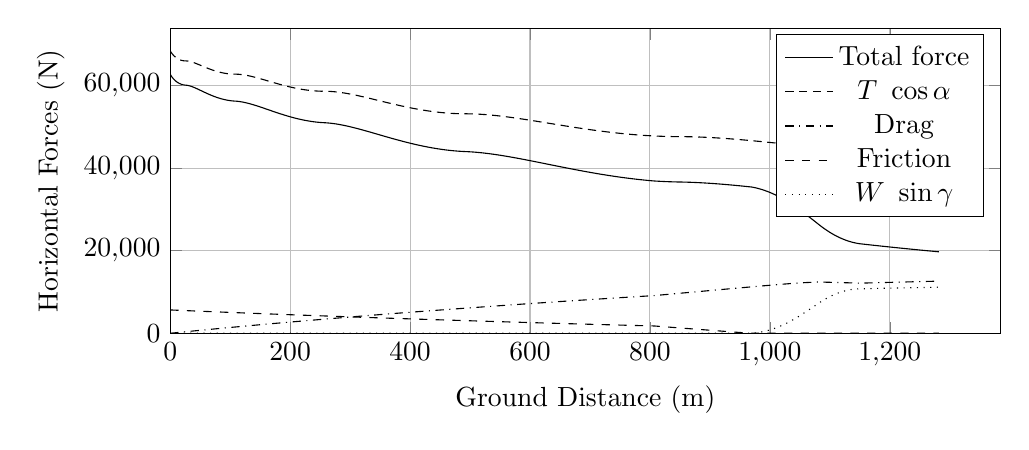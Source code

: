 %HorizontalForces_vs_GroundDistance
\begin{tikzpicture}

\begin{axis}[
width=\textwidth,
height=0.45\textwidth,
scaled ticks=false, tick label style={/pgf/number format/fixed},
xmin=0.0,
xmax=1384.535,
xlabel={Ground Distance (m)},
xmajorgrids,
ymin=-8.298,
ymax=73875.238,
ylabel={Horizontal Forces (N)},
ymajorgrids,
legend entries = {Total force\\$T\ \cos\alpha$\\Drag\\Friction\\$W\ \sin\gamma$\\}
]

\addplot [
color=black,
solid
]
table[row sep=crcr]{
1.36E-8	62748.587\\
3.027E-7	62748.587\\
2.959E-6	62748.586\\
1.539E-5	62748.582\\
5.361E-5	62748.571\\
1.622E-4	62748.539\\
3.721E-4	62748.476\\
6.84E-4	62748.383\\
0.001	62748.26\\
0.002	62748.108\\
0.002	62747.927\\
0.003	62747.732\\
0.004	62747.494\\
0.005	62747.236\\
0.006	62746.94\\
0.007	62746.618\\
0.008	62746.282\\
0.009	62745.908\\
0.01	62745.502\\
0.012	62745.073\\
0.013	62744.623\\
0.015	62744.133\\
0.017	62743.615\\
0.019	62743.082\\
0.021	62742.507\\
0.023	62741.907\\
0.025	62741.273\\
0.027	62740.615\\
0.03	62739.927\\
0.032	62739.225\\
0.035	62738.48\\
0.037	62737.71\\
0.04	62736.906\\
0.043	62736.084\\
0.046	62735.232\\
0.049	62734.358\\
0.052	62733.455\\
0.055	62732.513\\
0.059	62731.552\\
0.062	62730.55\\
0.066	62729.512\\
0.07	62728.466\\
0.073	62727.381\\
0.077	62726.279\\
0.081	62725.146\\
0.085	62723.993\\
0.09	62722.798\\
0.094	62721.584\\
0.098	62720.335\\
0.103	62719.069\\
0.108	62717.77\\
0.112	62716.445\\
0.117	62715.089\\
0.122	62713.697\\
0.127	62712.279\\
0.132	62710.874\\
0.138	62709.393\\
0.143	62707.924\\
0.148	62706.429\\
0.154	62704.875\\
0.16	62703.298\\
0.166	62701.678\\
0.172	62700.022\\
0.178	62698.366\\
0.184	62696.692\\
0.19	62695.013\\
0.196	62693.269\\
0.203	62691.473\\
0.21	62689.635\\
0.216	62687.806\\
0.223	62685.945\\
0.23	62684.092\\
0.237	62682.13\\
0.244	62680.212\\
0.251	62678.271\\
0.259	62676.288\\
0.266	62674.279\\
0.274	62672.235\\
0.282	62670.165\\
0.289	62668.053\\
0.298	62665.893\\
0.306	62663.723\\
0.314	62661.563\\
0.322	62659.352\\
0.33	62657.147\\
0.339	62654.882\\
0.347	62652.629\\
0.356	62650.314\\
0.365	62647.914\\
0.374	62645.548\\
0.384	62643.094\\
0.393	62640.664\\
0.402	62638.204\\
0.412	62635.742\\
0.421	62633.168\\
0.431	62630.658\\
0.441	62627.995\\
0.451	62625.388\\
0.461	62622.764\\
0.472	62620.089\\
0.482	62617.395\\
0.493	62614.596\\
0.504	62611.854\\
0.514	62609.125\\
0.525	62606.283\\
0.536	62603.455\\
0.547	62600.688\\
0.559	62597.777\\
0.57	62594.884\\
0.582	62591.859\\
0.594	62588.849\\
0.605	62585.853\\
0.617	62582.848\\
0.63	62579.743\\
0.642	62576.647\\
0.654	62573.498\\
0.667	62570.303\\
0.68	62567.13\\
0.693	62563.901\\
0.706	62560.611\\
0.718	62557.413\\
0.732	62554.11\\
0.745	62550.811\\
0.759	62547.411\\
0.773	62543.985\\
0.786	62540.551\\
0.8	62537.079\\
0.815	62533.565\\
0.829	62529.959\\
0.844	62526.419\\
0.858	62522.921\\
0.873	62519.356\\
0.888	62515.729\\
0.903	62512.01\\
0.918	62508.256\\
0.934	62504.519\\
0.949	62500.75\\
0.965	62497.014\\
0.98	62493.217\\
0.996	62489.517\\
1.012	62485.688\\
1.028	62481.763\\
1.044	62477.849\\
1.061	62473.93\\
1.077	62469.99\\
1.094	62466.029\\
1.111	62461.984\\
1.128	62457.982\\
1.145	62453.907\\
1.162	62449.81\\
1.18	62445.664\\
1.198	62441.478\\
1.215	62437.349\\
1.234	62433.128\\
1.252	62428.852\\
1.27	62424.515\\
1.289	62420.143\\
1.308	62415.881\\
1.327	62411.457\\
1.346	62406.938\\
1.365	62402.533\\
1.385	62397.933\\
1.405	62393.443\\
1.425	62388.794\\
1.445	62384.21\\
1.466	62379.545\\
1.485	62375.048\\
1.505	62370.547\\
1.526	62365.918\\
1.546	62361.198\\
1.567	62356.484\\
1.588	62351.846\\
1.609	62347.07\\
1.63	62342.323\\
1.652	62337.482\\
1.674	62332.585\\
1.696	62327.753\\
1.717	62322.938\\
1.74	62317.825\\
1.763	62312.701\\
1.786	62307.683\\
1.809	62302.683\\
1.832	62297.638\\
1.856	62292.43\\
1.879	62287.315\\
1.903	62282.0\\
1.927	62276.761\\
1.952	62271.447\\
1.976	62266.18\\
2.0	62260.932\\
2.025	62255.586\\
2.05	62250.299\\
2.075	62244.985\\
2.1	62239.586\\
2.126	62233.978\\
2.152	62228.547\\
2.177	62223.099\\
2.203	62217.579\\
2.23	62211.879\\
2.257	62206.199\\
2.284	62200.571\\
2.311	62194.76\\
2.339	62189.056\\
2.366	62183.302\\
2.394	62177.57\\
2.422	62171.779\\
2.45	62165.863\\
2.479	62159.923\\
2.507	62154.199\\
2.535	62148.299\\
2.563	62142.563\\
2.592	62136.74\\
2.621	62130.814\\
2.65	62124.9\\
2.68	62118.852\\
2.709	62112.875\\
2.74	62106.643\\
2.77	62100.517\\
2.801	62094.353\\
2.832	62088.191\\
2.862	62082.089\\
2.893	62075.944\\
2.924	62069.811\\
2.955	62063.677\\
2.987	62057.426\\
3.019	62051.02\\
3.051	62044.821\\
3.083	62038.486\\
3.115	62032.146\\
3.149	62025.686\\
3.182	62019.204\\
3.214	62012.916\\
3.248	62006.498\\
3.282	61999.918\\
3.316	61993.229\\
3.351	61986.557\\
3.386	61979.921\\
3.422	61973.079\\
3.456	61966.563\\
3.491	61960.064\\
3.526	61953.317\\
3.561	61946.703\\
3.597	61940.052\\
3.633	61933.331\\
3.67	61926.341\\
3.708	61919.348\\
3.745	61912.377\\
3.783	61905.479\\
3.821	61898.413\\
3.859	61891.4\\
3.897	61884.45\\
3.935	61877.481\\
3.974	61870.458\\
4.012	61863.463\\
4.052	61856.336\\
4.09	61849.348\\
4.129	61842.333\\
4.168	61835.381\\
4.208	61828.277\\
4.248	61821.085\\
4.289	61813.869\\
4.33	61806.592\\
4.371	61799.265\\
4.412	61792.047\\
4.454	61784.787\\
4.495	61777.559\\
4.537	61770.235\\
4.581	61762.729\\
4.623	61755.399\\
4.666	61747.902\\
4.709	61740.531\\
4.752	61733.147\\
4.796	61725.682\\
4.841	61718.076\\
4.885	61710.622\\
4.929	61703.223\\
4.973	61695.786\\
5.017	61688.32\\
5.063	61680.646\\
5.108	61673.113\\
5.154	61665.617\\
5.199	61658.098\\
5.244	61650.61\\
5.292	61642.755\\
5.338	61635.259\\
5.386	61627.487\\
5.434	61619.677\\
5.481	61612.088\\
5.53	61604.184\\
5.579	61596.322\\
5.626	61588.662\\
5.675	61580.944\\
5.725	61572.939\\
5.774	61565.178\\
5.826	61557.088\\
5.874	61549.417\\
5.923	61541.857\\
5.973	61534.051\\
6.023	61526.306\\
6.074	61518.279\\
6.125	61510.489\\
6.177	61502.523\\
6.23	61494.443\\
6.283	61486.339\\
6.335	61478.471\\
6.388	61470.402\\
6.441	61462.496\\
6.495	61454.339\\
6.55	61446.055\\
6.604	61438.059\\
6.658	61430.046\\
6.712	61422.078\\
6.767	61414.096\\
6.822	61406.07\\
6.877	61398.011\\
6.934	61389.77\\
6.989	61381.737\\
7.046	61373.541\\
7.103	61365.442\\
7.16	61357.227\\
7.218	61349.066\\
7.277	61340.634\\
7.335	61332.541\\
7.393	61324.359\\
7.452	61316.12\\
7.512	61307.852\\
7.573	61299.469\\
7.632	61291.283\\
7.693	61282.934\\
7.753	61274.786\\
7.814	61266.392\\
7.876	61258.031\\
7.938	61249.717\\
8.001	61241.276\\
8.065	61232.832\\
8.127	61224.567\\
8.19	61216.281\\
8.253	61208.016\\
8.316	61199.737\\
8.38	61191.39\\
8.445	61183.012\\
8.51	61174.662\\
8.574	61166.408\\
8.639	61158.113\\
8.707	61149.43\\
8.773	61141.135\\
8.839	61132.808\\
8.906	61124.477\\
8.972	61116.231\\
9.039	61107.946\\
9.107	61099.529\\
9.175	61091.254\\
9.244	61082.85\\
9.312	61074.537\\
9.382	61066.175\\
9.451	61057.834\\
9.521	61049.469\\
9.591	61041.162\\
9.662	61032.805\\
9.734	61024.355\\
9.806	61015.925\\
9.878	61007.563\\
9.952	60999.099\\
10.024	60990.866\\
10.096	60982.589\\
10.168	60974.395\\
10.241	60966.155\\
10.315	60957.906\\
10.39	60949.509\\
10.465	60941.197\\
10.541	60932.859\\
10.618	60924.421\\
10.693	60916.218\\
10.77	60907.866\\
10.847	60899.618\\
10.925	60891.282\\
11.003	60882.991\\
11.082	60874.628\\
11.159	60866.513\\
11.239	60858.165\\
11.317	60850.093\\
11.396	60841.916\\
11.478	60833.602\\
11.557	60825.539\\
11.637	60817.42\\
11.718	60809.348\\
11.8	60801.166\\
11.882	60793.029\\
11.964	60784.923\\
12.046	60776.925\\
12.13	60768.772\\
12.214	60760.731\\
12.296	60752.869\\
12.381	60744.807\\
12.465	60736.879\\
12.55	60728.85\\
12.635	60720.953\\
12.721	60712.992\\
12.807	60705.109\\
12.893	60697.327\\
12.978	60689.653\\
13.065	60681.846\\
13.152	60674.092\\
13.241	60666.256\\
13.33	60658.423\\
13.417	60650.818\\
13.507	60643.063\\
13.596	60635.448\\
13.687	60627.673\\
13.779	60619.948\\
13.873	60612.118\\
13.964	60604.586\\
14.056	60596.965\\
14.149	60589.374\\
14.243	60581.759\\
14.339	60574.065\\
14.431	60566.763\\
14.524	60559.424\\
14.619	60552.03\\
14.715	60544.589\\
14.81	60537.296\\
14.903	60530.168\\
15.001	60522.777\\
15.098	60515.552\\
15.197	60508.234\\
15.295	60501.052\\
15.393	60493.939\\
15.49	60486.896\\
15.588	60479.932\\
15.688	60472.884\\
15.787	60465.993\\
15.887	60459.036\\
15.988	60452.141\\
16.088	60445.292\\
16.191	60438.436\\
16.292	60431.661\\
16.396	60424.821\\
16.498	60418.224\\
16.601	60411.608\\
16.706	60404.907\\
16.811	60398.256\\
16.918	60391.636\\
17.023	60385.117\\
17.129	60378.69\\
17.235	60372.289\\
17.341	60366.021\\
17.448	60359.694\\
17.557	60353.374\\
17.666	60347.123\\
17.775	60340.972\\
17.885	60334.799\\
17.996	60328.692\\
18.109	60322.52\\
18.22	60316.549\\
18.333	60310.547\\
18.445	60304.659\\
18.557	60298.89\\
18.669	60293.172\\
18.782	60287.484\\
18.896	60281.852\\
19.009	60276.321\\
19.124	60270.767\\
19.241	60265.233\\
19.355	60259.906\\
19.47	60254.601\\
19.585	60249.418\\
19.705	60244.07\\
19.821	60238.969\\
19.941	60233.798\\
20.061	60228.726\\
20.177	60223.864\\
20.298	60218.939\\
20.42	60214.009\\
20.542	60209.207\\
20.662	60204.542\\
20.784	60199.882\\
20.904	60195.402\\
21.028	60190.865\\
21.148	60186.549\\
21.271	60182.234\\
21.393	60178.023\\
21.514	60173.943\\
21.637	60169.854\\
21.759	60165.914\\
21.885	60161.939\\
22.01	60158.079\\
22.136	60154.263\\
22.264	60150.512\\
22.393	60146.791\\
22.521	60143.222\\
22.649	60139.723\\
22.775	60136.37\\
22.903	60133.063\\
23.032	60129.834\\
23.163	60126.646\\
23.295	60123.52\\
23.427	60120.487\\
23.559	60117.57\\
23.687	60114.815\\
23.818	60112.102\\
23.948	60109.494\\
24.077	60107.011\\
24.21	60104.533\\
24.345	60102.125\\
24.477	60099.864\\
24.61	60097.686\\
24.747	60095.539\\
24.883	60093.508\\
25.017	60091.599\\
25.154	60089.755\\
25.29	60088.025\\
25.425	60086.394\\
25.562	60084.846\\
25.701	60083.383\\
25.837	60082.04\\
25.975	60080.783\\
26.003	60080.542\\
26.021	60080.39\\
26.031	60080.306\\
26.058	60080.074\\
26.061	60080.049\\
26.064	60080.025\\
26.066	60080.008\\
26.068	60079.993\\
26.07	60079.979\\
26.078	60079.913\\
26.103	60079.696\\
26.167	60079.14\\
26.298	60077.915\\
26.427	60076.583\\
26.556	60075.151\\
26.686	60073.592\\
26.818	60071.902\\
26.949	60070.103\\
27.08	60068.203\\
27.215	60066.132\\
27.348	60063.992\\
27.482	60061.715\\
27.617	60059.324\\
27.753	60056.797\\
27.889	60054.161\\
28.024	60051.438\\
28.161	60048.559\\
28.298	60045.584\\
28.435	60042.507\\
28.574	60039.286\\
28.714	60035.933\\
28.853	60032.498\\
28.992	60028.938\\
29.133	60025.246\\
29.275	60021.43\\
29.416	60017.532\\
29.558	60013.519\\
29.702	60009.336\\
29.847	60005.028\\
29.99	60000.66\\
30.132	59996.23\\
30.277	59991.624\\
30.422	59986.925\\
30.566	59982.151\\
30.712	59977.237\\
30.857	59972.235\\
31.007	59967.006\\
31.154	59961.749\\
31.303	59956.352\\
31.451	59950.869\\
31.603	59945.182\\
31.755	59939.357\\
31.906	59933.499\\
32.056	59927.612\\
32.21	59921.48\\
32.36	59915.38\\
32.512	59909.131\\
32.665	59902.778\\
32.821	59896.169\\
32.977	59889.522\\
33.131	59882.829\\
33.289	59875.914\\
33.444	59869.022\\
33.6	59862.009\\
33.757	59854.896\\
33.917	59847.531\\
34.074	59840.217\\
34.233	59832.786\\
34.393	59825.174\\
34.554	59817.434\\
34.714	59809.714\\
34.876	59801.746\\
35.037	59793.796\\
35.2	59785.697\\
35.363	59777.504\\
35.527	59769.158\\
35.691	59760.74\\
35.855	59752.29\\
36.017	59743.847\\
36.182	59735.181\\
36.349	59726.375\\
36.514	59717.544\\
36.681	59708.585\\
36.846	59699.668\\
37.013	59690.518\\
37.182	59681.272\\
37.351	59671.882\\
37.52	59662.507\\
37.69	59652.975\\
37.86	59643.343\\
38.028	59633.822\\
38.199	59624.072\\
38.373	59614.025\\
38.547	59603.995\\
38.719	59593.961\\
38.892	59583.885\\
39.062	59573.841\\
39.238	59563.421\\
39.412	59553.132\\
39.585	59542.753\\
39.761	59532.211\\
39.937	59521.549\\
40.114	59510.856\\
40.291	59500.049\\
40.468	59489.201\\
40.646	59478.268\\
40.824	59467.25\\
41.001	59456.265\\
41.18	59445.169\\
41.36	59433.901\\
41.539	59422.654\\
41.72	59411.232\\
41.899	59399.892\\
42.081	59388.344\\
42.265	59376.617\\
42.445	59365.108\\
42.627	59353.443\\
42.811	59341.596\\
42.994	59329.782\\
43.178	59317.875\\
43.362	59305.951\\
43.546	59293.935\\
43.732	59281.807\\
43.917	59269.634\\
44.105	59257.304\\
44.294	59244.886\\
44.479	59232.649\\
44.665	59220.359\\
44.852	59207.942\\
45.038	59195.565\\
45.227	59182.974\\
45.416	59170.326\\
45.605	59157.699\\
45.794	59144.998\\
45.987	59132.03\\
46.178	59119.169\\
46.368	59106.388\\
46.559	59093.455\\
46.751	59080.497\\
46.942	59067.526\\
47.137	59054.307\\
47.334	59040.939\\
47.53	59027.563\\
47.723	59014.444\\
47.919	59001.062\\
48.113	58987.796\\
48.311	58974.283\\
48.509	58960.741\\
48.705	58947.312\\
48.903	58933.735\\
49.1	58920.236\\
49.297	58906.678\\
49.495	58893.047\\
49.694	58879.398\\
49.895	58865.546\\
50.097	58851.66\\
50.296	58837.927\\
50.498	58824.037\\
50.7	58810.062\\
50.903	58796.053\\
51.105	58782.174\\
51.308	58768.174\\
51.51	58754.194\\
51.714	58740.15\\
51.918	58726.013\\
52.121	58712.027\\
52.326	58697.912\\
52.532	58683.677\\
52.739	58669.411\\
52.944	58655.25\\
53.154	58640.767\\
53.361	58626.474\\
53.571	58612.034\\
53.778	58597.779\\
53.988	58583.334\\
54.196	58569.003\\
54.407	58554.494\\
54.617	58540.086\\
54.827	58525.668\\
55.04	58511.02\\
55.254	58496.349\\
55.467	58481.79\\
55.681	58467.151\\
55.895	58452.503\\
56.109	58437.896\\
56.326	58423.077\\
56.542	58408.369\\
56.761	58393.497\\
56.977	58378.766\\
57.196	58363.931\\
57.413	58349.232\\
57.634	58334.234\\
57.854	58319.368\\
58.074	58304.479\\
58.294	58289.651\\
58.516	58274.748\\
58.738	58259.852\\
58.96	58244.918\\
59.183	58230.021\\
59.406	58215.095\\
59.631	58200.086\\
59.856	58185.078\\
60.084	58169.931\\
60.308	58155.059\\
60.535	58140.05\\
60.764	58124.945\\
60.991	58109.977\\
61.218	58095.052\\
61.447	58079.991\\
61.674	58065.148\\
61.907	58049.934\\
62.137	58034.905\\
62.366	58020.017\\
62.596	58005.097\\
62.828	57990.089\\
63.06	57975.162\\
63.293	57960.165\\
63.526	57945.191\\
63.76	57930.238\\
63.993	57915.324\\
64.231	57900.223\\
64.471	57884.968\\
64.709	57869.943\\
64.949	57854.784\\
65.187	57839.791\\
65.427	57824.796\\
65.666	57809.843\\
65.909	57794.706\\
66.151	57779.704\\
66.395	57764.57\\
66.638	57749.615\\
66.882	57734.644\\
67.124	57719.809\\
67.368	57704.894\\
67.616	57689.876\\
67.861	57675.011\\
68.11	57659.997\\
68.356	57645.215\\
68.605	57630.32\\
68.855	57615.422\\
69.104	57600.588\\
69.358	57585.56\\
69.612	57570.651\\
69.863	57555.906\\
70.117	57541.074\\
70.371	57526.281\\
70.625	57511.603\\
70.88	57496.868\\
71.135	57482.248\\
71.395	57467.426\\
71.653	57452.724\\
71.915	57437.953\\
72.172	57423.477\\
72.433	57408.849\\
72.693	57394.318\\
72.956	57379.766\\
73.217	57365.348\\
73.482	57350.811\\
73.743	57336.555\\
74.008	57322.16\\
74.275	57307.701\\
74.545	57293.203\\
74.816	57278.731\\
75.083	57264.539\\
75.354	57250.195\\
75.628	57235.815\\
75.899	57221.658\\
76.17	57207.592\\
76.443	57193.527\\
76.716	57179.527\\
76.993	57165.376\\
77.27	57151.369\\
77.548	57137.369\\
77.826	57123.494\\
78.104	57109.708\\
78.386	57095.802\\
78.669	57081.913\\
78.954	57068.057\\
79.237	57054.405\\
79.519	57040.871\\
79.806	57027.225\\
80.092	57013.712\\
80.379	57000.213\\
80.669	56986.74\\
80.96	56973.301\\
81.251	56959.953\\
81.543	56946.655\\
81.836	56933.47\\
82.131	56920.272\\
82.428	56907.096\\
82.728	56893.882\\
83.027	56880.868\\
83.33	56867.783\\
83.63	56854.939\\
83.93	56842.213\\
84.234	56829.411\\
84.537	56816.779\\
84.841	56804.239\\
85.148	56791.677\\
85.455	56779.26\\
85.762	56766.953\\
86.072	56754.678\\
86.384	56742.42\\
86.697	56730.273\\
87.012	56718.186\\
87.327	56706.217\\
87.645	56694.249\\
87.962	56682.493\\
88.278	56670.887\\
88.601	56659.159\\
88.921	56647.682\\
89.242	56636.295\\
89.566	56624.967\\
89.888	56613.847\\
90.214	56602.708\\
90.541	56591.715\\
90.867	56580.865\\
91.197	56570.056\\
91.527	56559.383\\
91.856	56548.903\\
92.191	56538.399\\
92.528	56527.965\\
92.867	56517.632\\
93.203	56507.566\\
93.537	56497.693\\
93.876	56487.859\\
94.209	56478.336\\
94.55	56468.744\\
94.891	56459.326\\
95.231	56450.11\\
95.574	56440.961\\
95.914	56432.054\\
96.257	56423.258\\
96.6	56414.598\\
96.942	56406.157\\
97.286	56397.808\\
97.629	56389.672\\
97.971	56381.719\\
98.312	56373.966\\
98.656	56366.304\\
99.001	56358.797\\
99.35	56351.379\\
99.695	56344.227\\
100.041	56337.223\\
100.386	56330.399\\
100.729	56323.801\\
101.074	56317.328\\
101.419	56311.037\\
101.763	56304.926\\
102.111	56298.934\\
102.456	56293.151\\
102.798	56287.603\\
103.141	56282.22\\
103.485	56276.988\\
103.829	56271.931\\
104.172	56267.052\\
104.512	56262.408\\
104.86	56257.82\\
105.205	56253.454\\
105.548	56249.286\\
105.888	56245.322\\
106.233	56241.483\\
106.575	56237.847\\
106.916	56234.402\\
107.257	56231.126\\
107.599	56228.024\\
107.937	56225.125\\
108.275	56222.399\\
108.288	56222.293\\
108.3	56222.203\\
108.309	56222.131\\
108.317	56222.071\\
108.325	56222.009\\
108.339	56221.904\\
108.351	56221.808\\
108.395	56221.463\\
108.53	56220.384\\
108.799	56218.124\\
109.105	56215.388\\
109.415	56212.439\\
109.723	56209.329\\
110.032	56206.024\\
110.341	56202.544\\
110.653	56198.857\\
110.971	56194.923\\
111.289	56190.813\\
111.609	56186.483\\
111.928	56181.992\\
112.248	56177.316\\
112.572	56172.387\\
112.895	56167.316\\
113.22	56162.025\\
113.549	56156.496\\
113.877	56150.801\\
114.209	56144.855\\
114.541	56138.746\\
114.878	56132.363\\
115.216	56125.783\\
115.555	56118.989\\
115.897	56111.98\\
116.24	56104.755\\
116.585	56097.321\\
116.928	56089.746\\
117.275	56081.907\\
117.624	56073.852\\
117.974	56065.607\\
118.327	56057.114\\
118.682	56048.38\\
119.039	56039.445\\
119.397	56030.312\\
119.755	56020.983\\
120.113	56011.498\\
120.474	56001.768\\
120.841	55991.703\\
121.205	55981.552\\
121.573	55971.108\\
121.941	55960.521\\
122.31	55949.715\\
122.683	55938.65\\
123.053	55927.474\\
123.428	55916.01\\
123.804	55904.376\\
124.178	55892.593\\
124.552	55880.675\\
124.926	55868.629\\
125.305	55856.24\\
125.681	55843.782\\
126.061	55831.062\\
126.445	55818.065\\
126.827	55804.977\\
127.207	55791.817\\
127.593	55778.297\\
127.971	55764.909\\
128.355	55751.178\\
128.737	55737.351\\
129.12	55723.384\\
129.501	55709.353\\
129.884	55695.115\\
130.268	55680.703\\
130.652	55666.161\\
131.037	55651.438\\
131.423	55636.597\\
131.809	55621.609\\
132.193	55606.559\\
132.58	55591.303\\
132.962	55576.104\\
133.345	55560.775\\
133.728	55545.334\\
134.115	55529.581\\
134.501	55513.787\\
134.886	55497.941\\
135.27	55482.04\\
135.651	55466.115\\
136.035	55450.016\\
136.417	55433.87\\
136.799	55417.631\\
137.18	55401.348\\
137.564	55384.847\\
137.945	55368.376\\
138.33	55351.664\\
138.713	55334.937\\
139.096	55318.12\\
139.48	55301.179\\
139.863	55284.2\\
140.247	55267.09\\
140.632	55249.889\\
141.016	55232.628\\
141.4	55215.297\\
141.784	55197.875\\
142.167	55180.447\\
142.552	55162.857\\
142.936	55145.223\\
143.322	55127.481\\
143.706	55109.719\\
144.09	55091.912\\
144.477	55073.898\\
144.864	55055.828\\
145.248	55037.832\\
145.63	55019.837\\
146.013	55001.81\\
146.397	54983.622\\
146.78	54965.481\\
147.165	54947.16\\
147.547	54928.931\\
147.931	54910.561\\
148.315	54892.146\\
148.7	54873.658\\
149.087	54854.983\\
149.471	54836.426\\
149.855	54817.867\\
150.238	54799.269\\
150.622	54780.601\\
151.008	54761.821\\
151.395	54742.925\\
151.78	54724.087\\
152.165	54705.218\\
152.551	54686.272\\
152.94	54667.175\\
153.325	54648.199\\
153.712	54629.134\\
154.1	54609.963\\
154.489	54590.721\\
154.879	54571.427\\
155.268	54552.125\\
155.656	54532.863\\
156.044	54513.59\\
156.435	54494.158\\
156.821	54474.941\\
157.211	54455.512\\
157.6	54436.093\\
157.99	54416.626\\
158.381	54397.105\\
158.773	54377.51\\
159.164	54357.951\\
159.554	54338.44\\
159.946	54318.793\\
160.338	54299.184\\
160.73	54279.511\\
161.124	54259.751\\
161.519	54239.981\\
161.914	54220.132\\
162.31	54200.299\\
162.706	54180.411\\
163.103	54160.488\\
163.5	54140.564\\
163.896	54120.706\\
164.293	54100.819\\
164.688	54081.019\\
165.086	54061.019\\
165.485	54041.058\\
165.883	54021.084\\
166.282	54001.096\\
166.683	53981.031\\
167.085	53960.91\\
167.486	53940.841\\
167.889	53920.729\\
168.29	53900.685\\
168.692	53880.636\\
169.097	53860.443\\
169.501	53840.286\\
169.907	53820.06\\
170.312	53799.904\\
170.718	53779.769\\
171.124	53759.588\\
171.533	53739.295\\
171.942	53719.054\\
172.35	53698.839\\
172.76	53678.593\\
173.171	53658.317\\
173.583	53638.011\\
173.993	53617.814\\
174.401	53597.754\\
174.816	53577.403\\
175.23	53557.101\\
175.643	53536.91\\
176.054	53516.825\\
176.469	53496.583\\
176.883	53476.409\\
177.3	53456.138\\
177.719	53435.853\\
178.135	53415.7\\
178.555	53395.407\\
178.975	53375.146\\
179.397	53354.854\\
179.818	53334.624\\
180.241	53314.318\\
180.666	53294.03\\
181.09	53273.804\\
181.514	53253.62\\
181.938	53233.477\\
182.364	53213.323\\
182.793	53193.046\\
183.222	53172.802\\
183.65	53152.676\\
184.081	53132.495\\
184.514	53112.236\\
184.945	53092.16\\
185.375	53072.135\\
185.81	53051.984\\
186.241	53032.047\\
186.677	53011.974\\
187.114	52991.886\\
187.551	52971.85\\
187.989	52951.843\\
188.428	52931.854\\
188.872	52911.731\\
189.315	52891.682\\
189.76	52871.646\\
190.205	52851.681\\
190.65	52831.76\\
191.1	52811.696\\
191.549	52791.74\\
191.999	52771.823\\
192.45	52751.915\\
192.901	52732.114\\
193.354	52712.297\\
193.81	52692.444\\
194.264	52672.721\\
194.72	52653.039\\
195.177	52633.345\\
195.641	52613.489\\
196.099	52593.916\\
196.56	52574.36\\
197.022	52554.807\\
197.486	52535.261\\
197.952	52515.741\\
198.422	52496.137\\
198.892	52476.622\\
199.364	52457.126\\
199.836	52437.741\\
200.31	52418.37\\
200.784	52399.073\\
201.258	52379.896\\
201.732	52360.827\\
202.207	52341.79\\
202.69	52322.55\\
203.17	52303.56\\
203.652	52284.568\\
204.139	52265.498\\
204.624	52246.607\\
205.113	52227.679\\
205.602	52208.851\\
206.096	52189.994\\
206.592	52171.148\\
207.089	52152.375\\
207.587	52133.679\\
208.087	52115.052\\
208.59	52096.422\\
209.097	52077.801\\
209.604	52059.28\\
210.113	52040.815\\
210.628	52022.301\\
211.144	52003.855\\
211.661	51985.501\\
212.179	51967.274\\
212.7	51949.088\\
213.224	51930.931\\
213.748	51912.896\\
214.279	51894.805\\
214.806	51876.976\\
215.337	51859.17\\
215.87	51841.429\\
216.406	51823.784\\
216.946	51806.126\\
217.493	51788.416\\
218.042	51770.818\\
218.59	51753.4\\
219.147	51735.879\\
219.703	51718.584\\
220.264	51701.258\\
220.829	51684.037\\
221.391	51667.054\\
221.956	51650.176\\
222.527	51633.296\\
223.105	51616.406\\
223.687	51599.603\\
224.274	51582.855\\
224.866	51566.165\\
225.455	51549.752\\
226.047	51533.462\\
226.645	51517.235\\
227.252	51500.95\\
227.857	51484.971\\
228.458	51469.306\\
229.076	51453.422\\
229.693	51437.795\\
230.308	51422.439\\
230.921	51407.366\\
231.537	51392.475\\
232.16	51377.639\\
232.789	51362.887\\
233.418	51348.4\\
234.038	51334.356\\
234.671	51320.277\\
235.308	51306.341\\
235.939	51292.804\\
236.571	51279.495\\
237.202	51266.472\\
237.827	51253.808\\
238.454	51241.365\\
239.079	51229.22\\
239.701	51217.371\\
240.324	51205.765\\
240.948	51194.397\\
241.559	51183.501\\
242.171	51172.846\\
242.783	51162.421\\
243.389	51152.35\\
243.991	51142.585\\
244.594	51133.058\\
245.193	51123.822\\
245.787	51114.908\\
246.386	51106.152\\
246.978	51097.742\\
247.57	51089.572\\
248.154	51081.732\\
248.739	51074.131\\
249.32	51066.797\\
249.895	51059.779\\
250.469	51052.992\\
251.042	51046.442\\
251.612	51040.154\\
252.181	51034.104\\
252.748	51028.299\\
253.313	51022.737\\
253.874	51017.431\\
254.431	51012.379\\
254.987	51007.559\\
255.541	51002.974\\
256.096	50998.603\\
256.648	50994.468\\
256.757	50993.673\\
256.826	50993.175\\
256.887	50992.744\\
256.943	50992.342\\
256.977	50992.103\\
257.003	50991.923\\
257.021	50991.794\\
257.038	50991.672\\
257.044	50991.632\\
257.06	50991.521\\
257.136	50990.98\\
257.443	50988.754\\
257.938	50984.983\\
258.424	50981.065\\
258.91	50976.926\\
259.399	50972.544\\
259.891	50967.916\\
260.386	50963.045\\
260.883	50957.94\\
261.382	50952.591\\
261.885	50946.977\\
262.395	50941.063\\
262.901	50934.977\\
263.412	50928.61\\
263.925	50922.0\\
264.443	50915.102\\
264.964	50907.937\\
265.491	50900.475\\
266.02	50892.754\\
266.549	50884.802\\
267.083	50876.552\\
267.62	50868.031\\
268.164	50859.168\\
268.71	50850.04\\
269.26	50840.633\\
269.813	50830.929\\
270.37	50820.928\\
270.932	50810.603\\
271.499	50799.95\\
272.071	50788.976\\
272.646	50777.686\\
273.226	50766.085\\
273.812	50754.122\\
274.405	50741.774\\
274.994	50729.256\\
275.593	50716.305\\
276.192	50703.097\\
276.801	50689.447\\
277.41	50675.534\\
278.023	50661.304\\
278.648	50646.548\\
279.275	50631.5\\
279.908	50616.053\\
280.545	50600.261\\
281.183	50584.216\\
281.82	50567.948\\
282.464	50551.243\\
283.112	50534.208\\
283.76	50516.951\\
284.411	50499.36\\
285.059	50481.621\\
285.708	50463.611\\
286.36	50445.293\\
287.008	50426.874\\
287.657	50408.22\\
288.309	50389.231\\
288.958	50370.155\\
289.603	50350.951\\
290.246	50331.617\\
290.883	50312.295\\
291.517	50292.82\\
292.151	50273.189\\
292.78	50253.542\\
293.412	50233.617\\
294.038	50213.674\\
294.661	50193.685\\
295.28	50173.641\\
295.901	50153.373\\
296.519	50133.074\\
297.134	50112.663\\
297.745	50092.283\\
298.356	50071.713\\
298.967	50051.05\\
299.573	50030.374\\
300.179	50009.568\\
300.781	49988.756\\
301.383	49967.835\\
301.981	49946.904\\
302.582	49925.744\\
303.18	49904.545\\
303.776	49883.35\\
304.366	49862.198\\
304.957	49840.926\\
305.549	49819.513\\
306.14	49797.981\\
306.732	49776.335\\
307.318	49754.797\\
307.906	49733.099\\
308.492	49711.352\\
309.077	49689.557\\
309.665	49667.552\\
310.247	49645.67\\
310.829	49623.687\\
311.413	49601.564\\
311.992	49579.52\\
312.572	49557.376\\
313.153	49535.098\\
313.733	49512.771\\
314.311	49490.456\\
314.889	49468.05\\
315.468	49445.505\\
316.046	49422.945\\
316.622	49400.396\\
317.197	49377.797\\
317.775	49355.024\\
318.354	49332.181\\
318.929	49309.371\\
319.504	49286.542\\
320.08	49263.588\\
320.654	49240.631\\
321.228	49217.622\\
321.804	49194.524\\
322.376	49171.497\\
322.95	49148.31\\
323.526	49125.001\\
324.099	49101.779\\
324.672	49078.505\\
325.248	49055.082\\
325.818	49031.822\\
326.389	49008.479\\
326.964	48984.94\\
327.537	48961.435\\
328.112	48937.816\\
328.683	48914.319\\
329.258	48890.602\\
329.831	48866.937\\
330.404	48843.24\\
330.978	48819.479\\
331.551	48795.71\\
332.125	48771.883\\
332.697	48748.075\\
333.272	48724.136\\
333.848	48700.139\\
334.422	48676.168\\
334.999	48652.103\\
335.571	48628.185\\
336.147	48604.08\\
336.722	48579.998\\
337.294	48555.993\\
337.871	48531.812\\
338.445	48507.719\\
339.022	48483.47\\
339.596	48459.334\\
340.171	48435.129\\
340.751	48410.755\\
341.327	48386.476\\
341.902	48362.262\\
342.479	48337.948\\
343.054	48313.722\\
343.631	48289.413\\
344.208	48265.08\\
344.788	48240.6\\
345.37	48216.073\\
345.953	48191.478\\
346.532	48167.055\\
347.115	48142.43\\
347.698	48117.851\\
348.283	48093.204\\
348.866	48068.614\\
349.445	48044.191\\
350.031	48019.501\\
350.613	47994.967\\
351.201	47970.205\\
351.789	47945.435\\
352.376	47920.747\\
352.962	47896.07\\
353.55	47871.364\\
354.137	47846.688\\
354.725	47822.006\\
355.318	47797.102\\
355.905	47772.493\\
356.494	47747.82\\
357.085	47723.041\\
357.677	47698.262\\
358.271	47673.429\\
358.863	47648.729\\
359.455	47624.007\\
360.051	47599.162\\
360.645	47574.431\\
361.241	47549.648\\
361.837	47524.892\\
362.431	47500.224\\
363.031	47475.356\\
363.631	47450.519\\
364.232	47425.689\\
364.835	47400.808\\
365.437	47375.991\\
366.037	47351.267\\
366.638	47326.592\\
367.242	47301.779\\
367.847	47276.992\\
368.458	47251.987\\
369.067	47227.108\\
369.674	47202.385\\
370.285	47177.492\\
370.894	47152.764\\
371.504	47128.016\\
372.118	47103.178\\
372.731	47078.408\\
373.344	47053.714\\
373.957	47029.031\\
374.573	47004.318\\
375.189	46979.631\\
375.806	46954.957\\
376.427	46930.163\\
377.047	46905.508\\
377.667	46880.893\\
378.287	46856.308\\
378.909	46831.711\\
379.532	46807.164\\
380.153	46782.723\\
380.782	46758.075\\
381.411	46733.461\\
382.04	46708.897\\
382.668	46684.45\\
383.3	46659.919\\
383.935	46635.344\\
384.564	46611.05\\
385.2	46586.565\\
385.836	46562.178\\
386.473	46537.784\\
387.116	46513.288\\
387.758	46488.84\\
388.403	46464.408\\
389.046	46440.104\\
389.693	46415.75\\
390.339	46391.483\\
390.986	46367.291\\
391.632	46343.183\\
392.284	46318.955\\
392.938	46294.724\\
393.592	46270.606\\
394.244	46246.633\\
394.902	46222.52\\
395.563	46198.391\\
396.223	46174.427\\
396.885	46150.437\\
397.551	46126.431\\
398.214	46102.58\\
398.879	46078.808\\
399.551	46054.868\\
400.221	46031.071\\
400.892	46007.357\\
401.566	45983.642\\
402.242	45959.966\\
402.92	45936.328\\
403.601	45912.685\\
404.288	45888.918\\
404.974	45865.341\\
405.66	45841.857\\
406.346	45818.457\\
407.036	45795.087\\
407.729	45771.692\\
408.426	45748.295\\
409.124	45724.984\\
409.826	45701.657\\
410.525	45678.529\\
411.231	45655.33\\
411.937	45632.245\\
412.645	45609.233\\
413.358	45586.176\\
414.072	45563.225\\
414.789	45540.296\\
415.51	45517.369\\
416.239	45494.337\\
416.967	45471.477\\
417.696	45448.738\\
418.428	45426.044\\
419.167	45403.281\\
419.904	45380.705\\
420.653	45357.947\\
421.398	45335.428\\
422.146	45312.992\\
422.901	45290.517\\
423.659	45268.096\\
424.417	45245.81\\
425.181	45223.554\\
425.951	45201.272\\
426.724	45179.075\\
427.499	45156.988\\
428.276	45135.024\\
429.056	45113.158\\
429.848	45091.136\\
430.647	45069.097\\
431.448	45047.197\\
432.252	45025.418\\
433.059	45003.725\\
433.874	44982.015\\
434.697	44960.323\\
435.522	44938.759\\
436.363	44917.018\\
437.204	44895.461\\
438.049	44874.028\\
438.901	44852.648\\
439.76	44831.325\\
440.629	44809.979\\
441.501	44788.791\\
442.393	44767.388\\
443.286	44746.19\\
444.193	44724.938\\
445.106	44703.804\\
446.032	44682.646\\
446.969	44661.496\\
447.916	44640.433\\
448.874	44619.407\\
449.84	44598.532\\
450.826	44577.53\\
451.817	44556.73\\
452.815	44536.134\\
453.814	44515.834\\
454.824	44495.671\\
455.844	44475.637\\
456.858	44456.088\\
457.864	44437.028\\
458.87	44418.325\\
459.872	44400.031\\
460.861	44382.32\\
461.842	44365.076\\
462.813	44348.363\\
463.774	44332.128\\
464.723	44316.412\\
465.656	44301.273\\
466.584	44286.53\\
467.499	44272.279\\
468.407	44258.445\\
469.312	44244.955\\
470.205	44231.917\\
471.089	44219.297\\
471.967	44207.046\\
472.835	44195.214\\
473.697	44183.734\\
474.554	44172.597\\
475.403	44161.811\\
476.251	44151.325\\
477.092	44141.17\\
477.929	44131.333\\
478.761	44121.816\\
479.585	44112.637\\
480.405	44103.767\\
481.223	44095.166\\
482.033	44086.896\\
482.841	44078.892\\
483.642	44071.2\\
484.439	44063.793\\
485.233	44056.656\\
486.025	44049.776\\
486.812	44043.182\\
487.598	44036.836\\
488.378	44030.765\\
489.157	44024.946\\
489.931	44019.398\\
490.706	44014.069\\
491.475	44009.018\\
492.239	44004.232\\
492.392	44003.302\\
492.402	44003.243\\
492.411	44003.186\\
492.462	44002.875\\
492.682	44001.533\\
493.32	43997.518\\
494.071	43992.584\\
494.828	43987.391\\
495.585	43981.974\\
496.348	43976.295\\
497.113	43970.374\\
497.888	43964.158\\
498.666	43957.684\\
499.446	43950.974\\
500.233	43943.973\\
501.022	43936.722\\
501.816	43929.202\\
502.616	43921.391\\
503.419	43913.326\\
504.233	43904.922\\
505.049	43896.256\\
505.869	43887.317\\
506.695	43878.081\\
507.532	43868.489\\
508.371	43858.632\\
509.221	43848.401\\
510.077	43837.865\\
510.94	43826.997\\
511.812	43815.771\\
512.688	43804.252\\
513.573	43792.359\\
514.468	43780.084\\
515.375	43767.393\\
516.284	43754.419\\
517.206	43740.989\\
518.136	43727.202\\
519.074	43713.026\\
520.024	43698.413\\
520.983	43683.391\\
521.957	43667.87\\
522.939	43651.942\\
523.929	43635.611\\
524.936	43618.72\\
525.946	43601.51\\
526.968	43583.811\\
528.001	43565.634\\
529.037	43547.138\\
530.076	43528.299\\
531.123	43509.043\\
532.17	43489.504\\
533.216	43469.72\\
534.264	43449.639\\
535.302	43429.468\\
536.338	43409.098\\
537.372	43388.519\\
538.398	43367.856\\
539.416	43347.117\\
540.426	43326.292\\
541.437	43305.25\\
542.435	43284.263\\
543.426	43263.204\\
544.412	43242.047\\
545.384	43220.986\\
546.356	43199.742\\
547.321	43178.464\\
548.28	43157.149\\
549.235	43135.727\\
550.185	43114.254\\
551.129	43092.752\\
552.063	43071.312\\
552.994	43049.781\\
553.925	43028.096\\
554.849	43006.427\\
555.768	42984.705\\
556.683	42962.956\\
557.596	42941.111\\
558.51	42919.122\\
559.415	42897.188\\
560.319	42875.154\\
561.221	42853.044\\
562.126	42830.731\\
563.023	42808.494\\
563.914	42786.304\\
564.803	42764.031\\
565.691	42741.669\\
566.572	42719.371\\
567.456	42696.901\\
568.34	42674.303\\
569.217	42651.803\\
570.097	42629.12\\
570.973	42606.433\\
571.85	42583.611\\
572.721	42560.884\\
573.592	42538.044\\
574.464	42515.07\\
575.336	42492.038\\
576.201	42469.073\\
577.068	42446.009\\
577.937	42422.775\\
578.802	42399.567\\
579.666	42376.332\\
580.528	42353.052\\
581.39	42329.707\\
582.252	42306.279\\
583.111	42282.876\\
583.972	42259.326\\
584.83	42235.807\\
585.688	42212.214\\
586.544	42188.613\\
587.401	42164.909\\
588.258	42141.152\\
589.113	42117.388\\
589.97	42093.527\\
590.822	42069.718\\
591.679	42045.738\\
592.532	42021.809\\
593.383	41997.879\\
594.236	41973.836\\
595.091	41949.697\\
595.948	41925.462\\
596.801	41901.27\\
597.655	41877.028\\
598.506	41852.794\\
599.357	41828.543\\
600.205	41804.337\\
601.054	41780.039\\
601.902	41755.754\\
602.753	41731.341\\
603.604	41706.898\\
604.456	41682.371\\
605.304	41657.93\\
606.149	41633.558\\
606.998	41609.033\\
607.852	41584.333\\
608.706	41559.62\\
609.554	41535.021\\
610.406	41510.302\\
611.255	41485.638\\
612.104	41460.953\\
612.959	41436.092\\
613.812	41411.254\\
614.662	41386.465\\
615.516	41361.55\\
616.368	41336.676\\
617.22	41311.813\\
618.072	41286.91\\
618.923	41262.016\\
619.774	41237.111\\
620.629	41212.086\\
621.483	41187.097\\
622.337	41162.077\\
623.194	41136.972\\
624.049	41111.908\\
624.906	41086.777\\
625.761	41061.689\\
626.621	41036.487\\
627.479	41011.316\\
628.34	40986.07\\
629.202	40960.777\\
630.062	40935.555\\
630.922	40910.326\\
631.781	40885.128\\
632.643	40859.865\\
633.506	40834.553\\
634.367	40809.316\\
635.23	40784.033\\
636.093	40758.755\\
636.96	40733.355\\
637.827	40708.002\\
638.69	40682.744\\
639.557	40657.384\\
640.424	40632.046\\
641.298	40606.511\\
642.166	40581.183\\
643.036	40555.794\\
643.908	40530.376\\
644.777	40505.061\\
645.652	40479.595\\
646.526	40454.164\\
647.404	40428.672\\
648.28	40403.219\\
649.156	40377.826\\
650.031	40352.457\\
650.907	40327.097\\
651.789	40301.587\\
652.67	40276.142\\
653.552	40250.7\\
654.438	40225.154\\
655.321	40199.736\\
656.206	40174.301\\
657.095	40148.762\\
657.98	40123.408\\
658.871	40097.887\\
659.762	40072.419\\
660.656	40046.891\\
661.546	40021.505\\
662.438	39996.107\\
663.336	39970.6\\
664.229	39945.265\\
665.127	39919.809\\
666.024	39894.449\\
666.922	39869.095\\
667.822	39843.752\\
668.723	39818.387\\
669.627	39793.004\\
670.532	39767.644\\
671.436	39742.38\\
672.34	39717.121\\
673.25	39691.782\\
674.161	39666.47\\
675.075	39641.11\\
675.989	39615.792\\
676.906	39590.47\\
677.822	39565.232\\
678.741	39539.966\\
679.659	39514.771\\
680.579	39489.599\\
681.503	39464.371\\
682.425	39439.251\\
683.35	39414.125\\
684.278	39388.971\\
685.205	39363.905\\
686.135	39338.857\\
687.065	39313.847\\
688.0	39288.76\\
688.937	39263.705\\
689.875	39238.697\\
690.815	39213.7\\
691.763	39188.566\\
692.703	39163.714\\
693.649	39138.788\\
694.596	39113.915\\
695.546	39089.036\\
696.494	39064.267\\
697.445	39039.525\\
698.404	39014.638\\
699.36	38989.92\\
700.318	38965.22\\
701.277	38940.601\\
702.24	38915.946\\
703.204	38891.349\\
704.18	38866.543\\
705.154	38841.876\\
706.123	38817.432\\
707.101	38792.83\\
708.086	38768.167\\
709.07	38743.614\\
710.05	38719.261\\
711.041	38694.728\\
712.034	38670.225\\
713.026	38645.875\\
714.022	38621.524\\
715.021	38597.19\\
716.018	38573.013\\
717.019	38548.843\\
718.021	38524.752\\
719.026	38500.683\\
720.036	38476.621\\
721.055	38452.462\\
722.071	38428.457\\
723.094	38404.422\\
724.112	38380.61\\
725.141	38356.664\\
726.172	38332.779\\
727.205	38308.968\\
728.243	38285.173\\
729.281	38261.478\\
730.326	38237.779\\
731.376	38214.061\\
732.429	38190.43\\
733.485	38166.841\\
734.536	38143.489\\
735.607	38119.855\\
736.676	38096.376\\
737.747	38072.987\\
738.823	38049.631\\
739.907	38026.263\\
740.992	38002.996\\
742.081	37979.785\\
743.172	37956.687\\
744.268	37933.612\\
745.367	37910.635\\
746.479	37887.538\\
747.591	37864.61\\
748.714	37841.595\\
749.84	37818.677\\
750.976	37795.733\\
752.112	37772.951\\
753.253	37750.216\\
754.403	37727.492\\
755.559	37704.818\\
756.729	37682.049\\
757.899	37659.452\\
759.076	37636.907\\
760.257	37614.474\\
761.451	37591.971\\
762.655	37569.479\\
763.868	37547.02\\
765.089	37524.607\\
766.322	37502.187\\
767.56	37479.877\\
768.813	37457.513\\
770.08	37435.125\\
771.352	37412.868\\
772.634	37390.65\\
773.93	37368.434\\
775.24	37346.227\\
776.567	37323.959\\
777.905	37301.777\\
779.274	37279.331\\
780.648	37257.083\\
782.041	37234.811\\
783.452	37212.527\\
784.894	37190.055\\
786.351	37167.645\\
787.836	37145.142\\
789.349	37122.53\\
790.895	37099.793\\
792.466	37077.055\\
794.049	37054.495\\
795.646	37032.139\\
797.256	37009.977\\
798.859	36988.315\\
800.441	36967.311\\
801.999	36947.005\\
803.53	36927.415\\
805.039	36908.464\\
805.686	36900.446\\
806.529	36890.092\\
807.993	36874.925\\
809.431	36862.268\\
810.848	36850.068\\
812.247	36838.304\\
813.627	36826.984\\
814.989	36816.094\\
816.337	36805.567\\
817.669	36795.457\\
818.986	36785.703\\
820.291	36776.295\\
821.58	36767.271\\
822.858	36758.554\\
824.127	36750.151\\
825.387	36742.044\\
826.632	36734.299\\
827.873	36726.785\\
829.105	36719.582\\
830.324	36712.696\\
831.543	36706.011\\
832.748	36699.673\\
833.946	36693.58\\
835.141	36687.72\\
836.325	36682.165\\
837.505	36676.83\\
838.68	36671.75\\
839.847	36666.932\\
841.006	36662.36\\
842.165	36657.999\\
843.318	36653.885\\
844.468	36650.002\\
845.602	36646.415\\
846.737	36642.992\\
847.863	36639.845\\
848.99	36636.873\\
849.213	36638.578\\
849.388	36638.265\\
849.497	36638.161\\
849.567	36638.085\\
849.619	36638.002\\
849.665	36637.904\\
849.705	36637.82\\
849.729	36637.803\\
849.744	36637.79\\
849.765	36637.724\\
849.879	36637.215\\
850.265	36635.578\\
851.326	36631.142\\
852.475	36627.734\\
853.631	36624.284\\
854.79	36620.614\\
855.962	36616.651\\
857.14	36612.464\\
858.323	36608.028\\
859.515	36603.325\\
860.716	36598.353\\
861.927	36593.113\\
863.146	36587.604\\
864.372	36581.833\\
865.604	36575.808\\
866.841	36569.519\\
868.091	36562.909\\
869.357	36555.979\\
870.631	36548.774\\
871.911	36541.297\\
873.206	36533.466\\
874.515	36525.312\\
875.832	36516.868\\
877.164	36508.066\\
878.512	36498.901\\
879.874	36489.381\\
881.251	36479.498\\
882.637	36469.307\\
884.044	36458.669\\
885.457	36447.739\\
886.903	36436.235\\
888.367	36424.336\\
889.853	36411.973\\
891.351	36399.246\\
892.866	36386.067\\
894.411	36372.311\\
895.983	36358.024\\
897.569	36343.322\\
899.161	36328.291\\
900.769	36312.776\\
902.386	36296.878\\
904.006	36280.667\\
905.632	36264.093\\
907.243	36247.415\\
908.853	36230.423\\
910.446	36213.381\\
912.039	36196.022\\
913.612	36178.657\\
915.173	36161.155\\
916.705	36143.763\\
918.223	36126.276\\
919.728	36108.703\\
921.225	36090.991\\
922.706	36073.271\\
924.17	36055.55\\
925.629	36037.658\\
927.071	36019.806\\
928.502	36001.896\\
929.927	35983.852\\
931.345	35965.742\\
932.748	35947.645\\
934.147	35929.412\\
935.536	35911.155\\
936.913	35892.91\\
938.283	35874.589\\
939.649	35856.155\\
941.013	35837.606\\
942.367	35819.045\\
943.715	35800.432\\
945.064	35781.642\\
946.399	35762.94\\
947.731	35744.133\\
949.066	35725.142\\
950.392	35706.174\\
951.704	35687.28\\
953.018	35668.23\\
954.331	35649.053\\
955.639	35629.861\\
956.945	35610.571\\
958.247	35591.228\\
959.546	35571.84\\
960.839	35552.412\\
962.132	35532.887\\
963.421	35513.324\\
964.709	35493.664\\
965.997	35473.904\\
967.278	35454.165\\
968.558	35434.348\\
969.831	35414.561\\
970.058	35410.212\\
970.267	35404.684\\
970.474	35399.143\\
970.693	35393.191\\
970.911	35387.246\\
971.137	35380.999\\
971.364	35374.682\\
971.568	35368.977\\
971.78	35362.962\\
972.002	35356.597\\
972.23	35350.009\\
972.452	35343.565\\
972.669	35337.208\\
972.893	35330.546\\
973.121	35323.722\\
973.349	35316.862\\
973.575	35309.972\\
973.804	35302.967\\
974.025	35296.116\\
974.252	35289.035\\
974.481	35281.82\\
974.709	35274.595\\
974.929	35267.575\\
975.149	35260.465\\
975.371	35253.248\\
975.593	35245.992\\
975.817	35238.591\\
976.046	35230.938\\
976.275	35223.259\\
976.505	35215.496\\
976.735	35207.658\\
976.957	35200.031\\
977.186	35192.101\\
977.413	35184.194\\
977.643	35176.122\\
977.873	35167.981\\
978.103	35159.762\\
978.328	35151.697\\
978.558	35143.373\\
978.789	35134.977\\
979.015	35126.696\\
979.245	35118.157\\
979.477	35109.554\\
979.707	35100.899\\
979.93	35092.51\\
980.161	35083.712\\
980.391	35074.943\\
980.608	35066.594\\
980.829	35058.015\\
981.059	35049.01\\
981.284	35040.193\\
981.493	35031.936\\
981.725	35022.677\\
981.957	35013.408\\
982.189	35004.056\\
982.42	34994.671\\
982.64	34985.722\\
982.869	34976.319\\
983.093	34967.04\\
983.325	34957.416\\
983.558	34947.673\\
983.79	34937.879\\
984.023	34928.009\\
984.244	34918.633\\
984.471	34908.89\\
984.703	34898.88\\
984.932	34888.924\\
985.165	34878.741\\
985.391	34868.854\\
985.621	34858.679\\
985.838	34849.078\\
986.066	34838.857\\
986.3	34828.344\\
986.53	34817.982\\
986.764	34807.322\\
986.998	34796.632\\
987.232	34785.89\\
987.465	34775.145\\
987.698	34764.292\\
987.925	34753.693\\
988.155	34742.886\\
988.372	34732.696\\
988.605	34721.575\\
988.839	34710.437\\
989.066	34699.543\\
989.3	34688.241\\
989.532	34676.991\\
989.765	34665.627\\
990.0	34654.146\\
990.234	34642.585\\
990.468	34631.004\\
990.703	34619.304\\
990.94	34607.48\\
991.176	34595.586\\
991.412	34583.647\\
991.649	34571.621\\
991.882	34559.716\\
992.114	34547.827\\
992.351	34535.598\\
992.587	34523.396\\
992.823	34511.111\\
993.056	34498.895\\
993.274	34487.479\\
993.51	34474.984\\
993.74	34462.761\\
993.976	34450.169\\
994.211	34437.551\\
994.446	34424.945\\
994.672	34412.705\\
994.896	34400.538\\
995.129	34387.812\\
995.362	34375.044\\
995.593	34362.333\\
995.831	34349.138\\
996.07	34335.871\\
996.309	34322.52\\
996.54	34309.566\\
996.779	34296.049\\
997.014	34282.754\\
997.245	34269.675\\
997.475	34256.551\\
997.714	34242.825\\
997.955	34228.932\\
998.196	34214.987\\
998.436	34201.047\\
998.676	34186.999\\
998.909	34173.359\\
999.137	34159.944\\
999.376	34145.835\\
999.602	34132.391\\
999.844	34117.957\\
1000.087	34103.433\\
1000.323	34089.207\\
1000.565	34074.587\\
1000.805	34060.084\\
1001.043	34045.608\\
1001.286	34030.73\\
1001.528	34015.856\\
1001.765	34001.254\\
1001.998	33986.879\\
1002.23	33972.461\\
1002.457	33958.289\\
1002.681	33944.272\\
1002.921	33929.159\\
1003.158	33914.179\\
1003.392	33899.401\\
1003.635	33883.92\\
1003.879	33868.341\\
1004.118	33853.048\\
1004.35	33838.116\\
1004.579	33823.35\\
1004.808	33808.48\\
1005.035	33793.713\\
1005.263	33778.837\\
1005.507	33762.832\\
1005.736	33747.763\\
1005.979	33731.682\\
1006.223	33715.5\\
1006.469	33699.19\\
1006.705	33683.382\\
1006.937	33667.886\\
1007.181	33651.454\\
1007.418	33635.449\\
1007.665	33618.697\\
1007.912	33601.909\\
1008.145	33585.979\\
1008.374	33570.349\\
1008.619	33553.453\\
1008.864	33536.548\\
1009.113	33519.316\\
1009.355	33502.501\\
1009.596	33485.686\\
1009.826	33469.596\\
1010.069	33452.55\\
1010.304	33435.996\\
1010.552	33418.445\\
1010.798	33400.969\\
1011.047	33383.254\\
1011.292	33365.718\\
1011.542	33347.813\\
1011.792	33329.828\\
1012.041	33311.798\\
1012.291	33293.736\\
1012.542	33275.42\\
1012.791	33257.314\\
1013.036	33239.345\\
1013.288	33220.815\\
1013.533	33202.791\\
1013.779	33184.559\\
1014.03	33165.943\\
1014.28	33147.343\\
1014.534	33128.363\\
1014.786	33109.463\\
1015.032	33090.923\\
1015.285	33071.872\\
1015.514	33054.541\\
1015.735	33037.792\\
1015.976	33019.394\\
1016.23	32999.945\\
1016.483	32980.538\\
1016.736	32961.083\\
1016.991	32941.404\\
1017.246	32921.691\\
1017.487	32902.974\\
1017.737	32883.445\\
1017.983	32864.285\\
1018.234	32844.559\\
1018.487	32824.667\\
1018.734	32805.19\\
1018.981	32785.625\\
1019.234	32765.547\\
1019.489	32745.252\\
1019.744	32724.896\\
1019.993	32704.911\\
1020.248	32684.468\\
1020.507	32663.574\\
1020.762	32642.924\\
1021.017	32622.262\\
1021.268	32601.864\\
1021.527	32580.676\\
1021.785	32559.6\\
1022.024	32539.98\\
1022.285	32518.404\\
1022.543	32497.112\\
1022.795	32476.297\\
1023.054	32454.736\\
1023.312	32433.254\\
1023.565	32412.085\\
1023.821	32390.574\\
1024.07	32369.665\\
1024.309	32349.504\\
1024.564	32328.002\\
1024.817	32306.47\\
1025.062	32285.7\\
1025.321	32263.542\\
1025.582	32241.293\\
1025.841	32219.009\\
1026.099	32196.82\\
1026.36	32174.349\\
1026.62	32151.867\\
1026.871	32130.094\\
1027.133	32107.298\\
1027.392	32084.643\\
1027.646	32062.418\\
1027.914	32038.867\\
1028.17	32016.354\\
1028.434	31993.099\\
1028.686	31970.839\\
1028.949	31947.415\\
1029.21	31924.258\\
1029.466	31901.446\\
1029.726	31878.165\\
1029.99	31854.422\\
1030.257	31830.457\\
1030.514	31807.285\\
1030.77	31784.136\\
1031.039	31759.68\\
1031.307	31735.342\\
1031.575	31710.925\\
1031.845	31686.222\\
1032.111	31661.783\\
1032.376	31637.402\\
1032.636	31613.457\\
1032.889	31590.151\\
1033.16	31564.935\\
1033.428	31540.101\\
1033.695	31515.181\\
1033.96	31490.419\\
1034.232	31464.987\\
1034.494	31440.426\\
1034.756	31415.757\\
1035.029	31389.975\\
1035.299	31364.361\\
1035.572	31338.496\\
1035.839	31313.07\\
1036.113	31286.979\\
1036.388	31260.586\\
1036.66	31234.595\\
1036.922	31209.395\\
1037.192	31183.343\\
1037.46	31157.47\\
1037.728	31131.47\\
1038.004	31104.644\\
1038.284	31077.441\\
1038.545	31051.978\\
1038.813	31025.768\\
1039.087	30998.823\\
1039.367	30971.26\\
1039.645	30943.877\\
1039.925	30916.208\\
1040.188	30890.16\\
1040.462	30862.903\\
1040.741	30835.15\\
1041.016	30807.689\\
1041.296	30779.697\\
1041.565	30752.714\\
1041.843	30724.676\\
1042.118	30696.965\\
1042.395	30668.992\\
1042.681	30639.96\\
1042.964	30611.277\\
1043.238	30583.379\\
1043.52	30554.532\\
1043.805	30525.4\\
1044.082	30497.016\\
1044.364	30467.973\\
1044.645	30439.072\\
1044.923	30410.352\\
1045.2	30381.62\\
1045.475	30353.053\\
1045.752	30324.306\\
1046.028	30295.519\\
1046.308	30266.25\\
1046.588	30236.841\\
1046.873	30206.926\\
1047.156	30177.112\\
1047.439	30147.318\\
1047.726	30116.671\\
1047.992	30088.178\\
1048.276	30057.818\\
1048.56	30027.411\\
1048.856	29995.791\\
1049.131	29966.289\\
1049.423	29934.95\\
1049.715	29903.572\\
1049.996	29873.354\\
1050.284	29842.469\\
1050.577	29810.863\\
1050.871	29779.224\\
1051.163	29747.744\\
1051.454	29716.43\\
1051.727	29686.959\\
1052.014	29655.996\\
1052.302	29624.816\\
1052.591	29593.546\\
1052.886	29561.634\\
1053.181	29529.673\\
1053.468	29498.521\\
1053.758	29467.051\\
1054.054	29434.959\\
1054.351	29402.707\\
1054.653	29369.861\\
1054.948	29337.763\\
1055.24	29305.911\\
1055.544	29272.802\\
1055.84	29240.603\\
1056.119	29210.13\\
1056.408	29178.582\\
1056.694	29147.304\\
1056.997	29114.141\\
1057.294	29081.643\\
1057.601	29047.97\\
1057.908	29014.334\\
1058.201	28982.185\\
1058.492	28950.284\\
1058.796	28916.921\\
1059.075	28886.266\\
1059.358	28855.081\\
1059.656	28822.27\\
1059.963	28788.495\\
1060.272	28754.375\\
1060.572	28721.279\\
1060.877	28687.617\\
1061.169	28655.391\\
1061.467	28622.44\\
1061.772	28588.73\\
1062.063	28556.452\\
1062.356	28523.974\\
1062.662	28490.061\\
1062.962	28456.82\\
1063.262	28423.571\\
1063.572	28389.089\\
1063.878	28355.089\\
1064.186	28320.822\\
1064.494	28286.509\\
1064.789	28253.614\\
1065.083	28220.924\\
1065.364	28189.545\\
1065.669	28155.501\\
1065.978	28121.019\\
1066.282	28086.969\\
1066.576	28054.123\\
1066.887	28019.284\\
1067.187	27985.648\\
1067.497	27950.911\\
1067.799	27917.118\\
1068.121	27880.971\\
1068.431	27846.119\\
1068.725	27813.094\\
1069.024	27779.456\\
1069.334	27744.582\\
1069.652	27708.768\\
1069.962	27673.851\\
1070.272	27638.94\\
1070.577	27604.486\\
1070.908	27567.086\\
1071.215	27532.458\\
1071.533	27496.5\\
1071.829	27463.009\\
1072.15	27426.612\\
1072.467	27390.701\\
1072.769	27356.465\\
1073.09	27320.121\\
1073.415	27283.189\\
1073.735	27246.868\\
1074.041	27212.058\\
1074.35	27176.944\\
1074.645	27143.307\\
1074.955	27108.052\\
1075.279	27071.139\\
1075.576	27037.218\\
1075.885	27002.037\\
1076.208	26965.103\\
1076.528	26928.617\\
1076.836	26893.401\\
1077.134	26859.26\\
1077.442	26824.074\\
1077.77	26786.507\\
1078.098	26748.896\\
1078.423	26711.592\\
1078.74	26675.242\\
1079.043	26640.441\\
1079.333	26607.172\\
1079.373	26602.518\\
1079.643	26571.495\\
1079.965	26533.677\\
1080.283	26496.306\\
1080.611	26457.86\\
1080.923	26421.481\\
1081.234	26385.276\\
1081.571	26346.354\\
1081.885	26310.066\\
1082.211	26272.586\\
1082.539	26235.005\\
1082.872	26197.129\\
1083.209	26158.832\\
1083.546	26120.665\\
1083.875	26083.615\\
1084.205	26046.561\\
1084.535	26009.699\\
1084.846	25975.06\\
1085.152	25941.094\\
1085.485	25904.501\\
1085.823	25867.352\\
1086.152	25831.27\\
1086.473	25796.278\\
1086.81	25759.705\\
1087.139	25724.154\\
1087.476	25687.884\\
1087.795	25653.629\\
1088.127	25618.183\\
1088.469	25581.933\\
1088.797	25547.151\\
1089.139	25511.224\\
1089.464	25477.04\\
1089.806	25441.431\\
1090.118	25408.85\\
1090.449	25374.679\\
1090.786	25339.96\\
1091.117	25306.015\\
1091.464	25270.62\\
1091.795	25236.917\\
1092.135	25202.572\\
1092.473	25168.442\\
1092.81	25134.726\\
1093.136	25102.124\\
1093.491	25067.005\\
1093.832	25033.235\\
1094.159	25001.06\\
1094.498	24967.919\\
1094.831	24935.447\\
1095.166	24902.9\\
1095.495	24871.155\\
1095.836	24838.481\\
1096.168	24806.703\\
1096.49	24776.076\\
1096.827	24744.228\\
1097.162	24712.595\\
1097.495	24681.383\\
1097.836	24649.624\\
1098.185	24617.277\\
1098.529	24585.51\\
1098.869	24554.297\\
1099.228	24521.575\\
1099.579	24489.611\\
1099.934	24457.588\\
1100.266	24427.643\\
1100.603	24397.536\\
1100.926	24368.763\\
1101.271	24338.304\\
1101.621	24307.513\\
1101.961	24277.697\\
1102.301	24248.145\\
1102.648	24218.102\\
1102.988	24188.788\\
1103.343	24158.46\\
1103.686	24129.198\\
1104.039	24099.403\\
1104.385	24070.255\\
1104.723	24041.894\\
1105.063	24013.655\\
1105.404	23985.433\\
1105.749	23957.032\\
1106.099	23928.464\\
1106.445	23900.319\\
1106.796	23871.954\\
1107.157	23842.974\\
1107.524	23813.76\\
1107.876	23785.749\\
1108.227	23758.064\\
1108.577	23730.629\\
1108.926	23703.465\\
1109.286	23675.696\\
1109.641	23648.392\\
1109.997	23621.205\\
1110.343	23594.88\\
1110.703	23567.765\\
1111.058	23541.185\\
1111.407	23515.181\\
1111.753	23489.588\\
1112.111	23463.365\\
1112.462	23437.681\\
1112.813	23412.304\\
1113.162	23387.173\\
1113.523	23361.424\\
1113.863	23337.178\\
1114.21	23312.742\\
1114.556	23288.508\\
1114.914	23263.641\\
1115.257	23239.906\\
1115.604	23216.118\\
1115.945	23192.887\\
1116.294	23169.312\\
1116.644	23145.786\\
1116.996	23122.329\\
1117.36	23098.342\\
1117.714	23075.01\\
1118.069	23051.924\\
1118.417	23029.332\\
1118.779	23006.195\\
1119.137	22983.356\\
1119.498	22960.579\\
1119.852	22938.349\\
1120.216	22915.726\\
1120.575	22893.57\\
1120.941	22871.227\\
1121.295	22849.651\\
1121.657	22827.886\\
1122.005	22807.042\\
1122.374	22785.328\\
1122.741	22763.762\\
1123.107	22742.452\\
1123.466	22721.699\\
1123.823	22701.291\\
1124.185	22680.796\\
1124.554	22660.064\\
1124.917	22639.825\\
1125.276	22619.995\\
1125.616	22601.319\\
1125.97	22582.173\\
1126.339	22562.42\\
1126.691	22543.616\\
1127.063	22524.13\\
1127.423	22505.25\\
1127.793	22486.187\\
1128.158	22467.462\\
1128.516	22449.286\\
1128.875	22431.244\\
1129.241	22413.109\\
1129.603	22395.301\\
1129.967	22377.584\\
1130.333	22359.954\\
1130.697	22342.589\\
1131.063	22325.317\\
1131.434	22308.016\\
1131.801	22291.057\\
1132.16	22274.636\\
1132.521	22258.324\\
1132.874	22242.529\\
1133.237	22226.56\\
1133.607	22210.437\\
1133.98	22194.354\\
1134.348	22178.624\\
1134.719	22163.009\\
1135.087	22147.693\\
1135.451	22132.697\\
1135.827	22117.484\\
1136.195	22102.694\\
1136.559	22088.253\\
1136.929	22073.848\\
1137.301	22059.508\\
1137.659	22045.814\\
1138.028	22032.0\\
1138.392	22018.485\\
1138.761	22005.034\\
1139.127	21991.825\\
1139.497	21978.682\\
1139.863	21965.836\\
1140.22	21953.486\\
1140.573	21941.443\\
1140.943	21929.131\\
1141.315	21916.836\\
1141.683	21904.845\\
1142.051	21893.08\\
1142.426	21881.301\\
1142.793	21869.896\\
1143.169	21858.485\\
1143.55	21847.088\\
1143.926	21835.989\\
1144.295	21825.271\\
1144.673	21814.57\\
1145.049	21804.077\\
1145.422	21793.844\\
1145.807	21783.565\\
1146.181	21773.662\\
1146.552	21764.072\\
1146.915	21754.828\\
1147.296	21745.473\\
1147.667	21736.414\\
1148.044	21727.477\\
1148.412	21718.87\\
1148.779	21710.516\\
1149.152	21702.242\\
1149.527	21694.105\\
1149.889	21686.345\\
1150.267	21678.592\\
1150.644	21674.157\\
1151.027	21667.944\\
1151.554	21659.381\\
1152.37	21646.139\\
1153.482	21628.128\\
1154.722	21608.07\\
1155.989	21587.602\\
1157.214	21567.838\\
1158.514	21546.907\\
1159.827	21525.804\\
1161.108	21505.247\\
1162.432	21484.02\\
1163.808	21462.018\\
1165.089	21441.551\\
1166.388	21420.84\\
1167.71	21399.805\\
1169.023	21378.938\\
1170.455	21356.228\\
1171.79	21335.102\\
1173.145	21313.689\\
1174.428	21293.448\\
1175.624	21274.614\\
1176.927	21254.128\\
1178.309	21232.431\\
1179.634	21211.677\\
1180.994	21190.423\\
1182.243	21170.923\\
1183.618	21149.503\\
1184.984	21128.258\\
1186.347	21107.105\\
1187.728	21085.721\\
1189.118	21064.231\\
1190.468	21043.408\\
1191.839	21022.296\\
1193.213	21001.169\\
1194.598	20979.929\\
1195.905	20959.926\\
1197.271	20939.047\\
1198.641	20918.169\\
1199.978	20897.812\\
1201.368	20876.716\\
1202.751	20855.747\\
1204.142	20834.712\\
1205.436	20815.19\\
1206.726	20795.747\\
1208.154	20774.284\\
1209.594	20752.69\\
1211.06	20730.746\\
1212.461	20709.824\\
1213.904	20688.327\\
1215.406	20666.004\\
1216.787	20645.512\\
1218.271	20623.553\\
1219.756	20601.635\\
1221.208	20580.237\\
1222.74	20557.729\\
1224.024	20538.901\\
1225.408	20518.661\\
1226.783	20498.581\\
1228.304	20476.437\\
1229.77	20455.131\\
1231.11	20435.711\\
1232.494	20415.694\\
1234.007	20393.872\\
1235.508	20372.267\\
1237.044	20350.218\\
1238.472	20329.765\\
1239.917	20309.133\\
1241.377	20288.33\\
1242.986	20265.455\\
1244.47	20244.417\\
1245.941	20223.619\\
1247.414	20202.846\\
1248.91	20181.805\\
1250.524	20159.164\\
1252.037	20137.993\\
1253.577	20116.505\\
1255.039	20096.159\\
1256.665	20073.593\\
1258.065	20054.219\\
1259.665	20032.13\\
1261.213	20010.823\\
1262.738	19989.878\\
1264.181	19970.132\\
1265.549	19951.446\\
1267.132	19929.894\\
1268.753	19907.871\\
1270.215	19888.072\\
1271.881	19865.578\\
1273.461	19844.315\\
1274.9	19824.993\\
1276.451	19804.23\\
1278.106	19782.149\\
1279.728	19760.571\\
1281.314	19739.528\\
1281.977	19730.759\\
};

\addplot [
color=black,
densely dashed
]
table[row sep=crcr]{
1.36E-8	68402.998\\
3.027E-7	68402.998\\
2.959E-6	68402.997\\
1.539E-5	68402.994\\
5.361E-5	68402.983\\
1.622E-4	68402.951\\
3.721E-4	68402.89\\
6.84E-4	68402.8\\
0.001	68402.68\\
0.002	68402.533\\
0.002	68402.357\\
0.003	68402.168\\
0.004	68401.937\\
0.005	68401.686\\
0.006	68401.399\\
0.007	68401.087\\
0.008	68400.76\\
0.009	68400.397\\
0.01	68400.003\\
0.012	68399.587\\
0.013	68399.15\\
0.015	68398.675\\
0.017	68398.172\\
0.019	68397.655\\
0.021	68397.097\\
0.023	68396.515\\
0.025	68395.9\\
0.027	68395.261\\
0.03	68394.594\\
0.032	68393.913\\
0.035	68393.19\\
0.037	68392.443\\
0.04	68391.663\\
0.043	68390.866\\
0.046	68390.04\\
0.049	68389.192\\
0.052	68388.316\\
0.055	68387.403\\
0.059	68386.47\\
0.062	68385.499\\
0.066	68384.493\\
0.07	68383.479\\
0.073	68382.427\\
0.077	68381.358\\
0.081	68380.26\\
0.085	68379.142\\
0.09	68377.983\\
0.094	68376.806\\
0.098	68375.596\\
0.103	68374.369\\
0.108	68373.11\\
0.112	68371.826\\
0.117	68370.511\\
0.122	68369.162\\
0.127	68367.788\\
0.132	68366.428\\
0.138	68364.992\\
0.143	68363.569\\
0.148	68362.121\\
0.154	68360.615\\
0.16	68359.087\\
0.166	68357.518\\
0.172	68355.914\\
0.178	68354.31\\
0.184	68352.689\\
0.19	68351.062\\
0.196	68349.373\\
0.203	68347.634\\
0.21	68345.854\\
0.216	68344.083\\
0.223	68342.281\\
0.23	68340.487\\
0.237	68338.588\\
0.244	68336.731\\
0.251	68334.852\\
0.259	68332.932\\
0.266	68330.987\\
0.274	68329.009\\
0.282	68327.005\\
0.289	68324.961\\
0.298	68322.871\\
0.306	68320.771\\
0.314	68318.681\\
0.322	68316.542\\
0.33	68314.408\\
0.339	68312.217\\
0.347	68310.037\\
0.356	68307.797\\
0.365	68305.476\\
0.374	68303.187\\
0.384	68300.813\\
0.393	68298.463\\
0.402	68296.084\\
0.412	68293.703\\
0.421	68291.214\\
0.431	68288.787\\
0.441	68286.212\\
0.451	68283.691\\
0.461	68281.155\\
0.472	68278.568\\
0.482	68275.964\\
0.493	68273.259\\
0.504	68270.608\\
0.514	68267.971\\
0.525	68265.223\\
0.536	68262.49\\
0.547	68259.817\\
0.559	68257.004\\
0.57	68254.208\\
0.582	68251.286\\
0.594	68248.378\\
0.605	68245.484\\
0.617	68242.581\\
0.63	68239.581\\
0.642	68236.591\\
0.654	68233.55\\
0.667	68230.464\\
0.68	68227.399\\
0.693	68224.281\\
0.706	68221.105\\
0.718	68218.017\\
0.732	68214.828\\
0.745	68211.643\\
0.759	68208.361\\
0.773	68205.054\\
0.786	68201.739\\
0.8	68198.389\\
0.815	68194.997\\
0.829	68191.518\\
0.844	68188.101\\
0.858	68184.727\\
0.873	68181.287\\
0.888	68177.787\\
0.903	68174.2\\
0.918	68170.578\\
0.934	68166.974\\
0.949	68163.338\\
0.965	68159.736\\
0.98	68156.074\\
0.996	68152.506\\
1.012	68148.814\\
1.028	68145.029\\
1.044	68141.256\\
1.061	68137.478\\
1.077	68133.68\\
1.094	68129.862\\
1.111	68125.963\\
1.128	68122.107\\
1.145	68118.18\\
1.162	68114.232\\
1.18	68110.238\\
1.198	68106.204\\
1.215	68102.226\\
1.234	68098.16\\
1.252	68094.041\\
1.27	68089.864\\
1.289	68085.654\\
1.308	68081.549\\
1.327	68077.289\\
1.346	68072.939\\
1.365	68068.697\\
1.385	68064.269\\
1.405	68059.947\\
1.425	68055.472\\
1.445	68051.059\\
1.466	68046.57\\
1.485	68042.243\\
1.505	68037.912\\
1.526	68033.457\\
1.546	68028.916\\
1.567	68024.382\\
1.588	68019.921\\
1.609	68015.327\\
1.63	68010.761\\
1.652	68006.106\\
1.674	68001.397\\
1.696	67996.751\\
1.717	67992.122\\
1.74	67987.206\\
1.763	67982.28\\
1.786	67977.458\\
1.809	67972.652\\
1.832	67967.804\\
1.856	67962.799\\
1.879	67957.885\\
1.903	67952.779\\
1.927	67947.746\\
1.952	67942.641\\
1.976	67937.582\\
2.0	67932.542\\
2.025	67927.409\\
2.05	67922.332\\
2.075	67917.23\\
2.1	67912.047\\
2.126	67906.664\\
2.152	67901.451\\
2.177	67896.223\\
2.203	67890.926\\
2.23	67885.456\\
2.257	67880.007\\
2.284	67874.608\\
2.311	67869.034\\
2.339	67863.563\\
2.366	67858.044\\
2.394	67852.547\\
2.422	67846.995\\
2.45	67841.323\\
2.479	67835.629\\
2.507	67830.143\\
2.535	67824.488\\
2.563	67818.99\\
2.592	67813.411\\
2.621	67807.733\\
2.65	67802.068\\
2.68	67796.274\\
2.709	67790.549\\
2.74	67784.581\\
2.77	67778.715\\
2.801	67772.812\\
2.832	67766.914\\
2.862	67761.072\\
2.893	67755.191\\
2.924	67749.321\\
2.955	67743.452\\
2.987	67737.47\\
3.019	67731.342\\
3.051	67725.412\\
3.083	67719.353\\
3.115	67713.29\\
3.149	67707.113\\
3.182	67700.915\\
3.214	67694.904\\
3.248	67688.769\\
3.282	67682.481\\
3.316	67676.088\\
3.351	67669.713\\
3.386	67663.373\\
3.422	67656.838\\
3.456	67650.613\\
3.491	67644.407\\
3.526	67637.964\\
3.561	67631.65\\
3.597	67625.3\\
3.633	67618.886\\
3.67	67612.215\\
3.708	67605.542\\
3.745	67598.89\\
3.783	67592.31\\
3.821	67585.571\\
3.859	67578.883\\
3.897	67572.255\\
3.935	67565.611\\
3.974	67558.916\\
4.012	67552.249\\
4.052	67545.458\\
4.09	67538.799\\
4.129	67532.116\\
4.168	67525.493\\
4.208	67518.728\\
4.248	67511.879\\
4.289	67505.009\\
4.33	67498.081\\
4.371	67491.107\\
4.412	67484.238\\
4.454	67477.331\\
4.495	67470.454\\
4.537	67463.488\\
4.581	67456.349\\
4.623	67449.379\\
4.666	67442.251\\
4.709	67435.245\\
4.752	67428.227\\
4.796	67421.133\\
4.841	67413.907\\
4.885	67406.826\\
4.929	67399.799\\
4.973	67392.737\\
5.017	67385.649\\
5.063	67378.365\\
5.108	67371.215\\
5.154	67364.103\\
5.199	67356.969\\
5.244	67349.866\\
5.292	67342.417\\
5.338	67335.309\\
5.386	67327.941\\
5.434	67320.538\\
5.481	67313.347\\
5.53	67305.859\\
5.579	67298.411\\
5.626	67291.157\\
5.675	67283.848\\
5.725	67276.27\\
5.774	67268.924\\
5.826	67261.269\\
5.874	67254.011\\
5.923	67246.86\\
5.973	67239.478\\
6.023	67232.154\\
6.074	67224.567\\
6.125	67217.204\\
6.177	67209.677\\
6.23	67202.044\\
6.283	67194.391\\
6.335	67186.961\\
6.388	67179.343\\
6.441	67171.882\\
6.495	67164.184\\
6.55	67156.369\\
6.604	67148.828\\
6.658	67141.272\\
6.712	67133.761\\
6.767	67126.238\\
6.822	67118.675\\
6.877	67111.084\\
6.934	67103.322\\
6.989	67095.76\\
7.046	67088.044\\
7.103	67080.422\\
7.16	67072.694\\
7.218	67065.018\\
7.277	67057.09\\
7.335	67049.482\\
7.393	67041.793\\
7.452	67034.051\\
7.512	67026.285\\
7.573	67018.414\\
7.632	67010.729\\
7.693	67002.894\\
7.753	66995.25\\
7.814	66987.377\\
7.876	66979.537\\
7.938	66971.744\\
8.001	66963.834\\
8.065	66955.924\\
8.127	66948.184\\
8.19	66940.426\\
8.253	66932.692\\
8.316	66924.946\\
8.38	66917.139\\
8.445	66909.305\\
8.51	66901.501\\
8.574	66893.788\\
8.639	66886.041\\
8.707	66877.932\\
8.773	66870.19\\
8.839	66862.42\\
8.906	66854.65\\
8.972	66846.961\\
9.039	66839.239\\
9.107	66831.396\\
9.175	66823.689\\
9.244	66815.865\\
9.312	66808.128\\
9.382	66800.348\\
9.451	66792.591\\
9.521	66784.815\\
9.591	66777.097\\
9.662	66769.334\\
9.734	66761.488\\
9.806	66753.665\\
9.878	66745.907\\
9.952	66738.059\\
10.024	66730.428\\
10.096	66722.76\\
10.168	66715.171\\
10.241	66707.543\\
10.315	66699.911\\
10.39	66692.145\\
10.465	66684.462\\
10.541	66676.758\\
10.618	66668.965\\
10.693	66661.393\\
10.77	66653.688\\
10.847	66646.082\\
10.925	66638.399\\
11.003	66630.762\\
11.082	66623.061\\
11.159	66615.593\\
11.239	66607.916\\
11.317	66600.496\\
11.396	66592.983\\
11.478	66585.349\\
11.557	66577.95\\
11.637	66570.504\\
11.718	66563.105\\
11.8	66555.609\\
11.882	66548.16\\
11.964	66540.743\\
12.046	66533.429\\
12.13	66525.978\\
12.214	66518.635\\
12.296	66511.46\\
12.381	66504.107\\
12.465	66496.88\\
12.55	66489.567\\
12.635	66482.38\\
12.721	66475.139\\
12.807	66467.974\\
12.893	66460.905\\
12.978	66453.94\\
13.065	66446.86\\
13.152	66439.833\\
13.241	66432.737\\
13.33	66425.65\\
13.417	66418.774\\
13.507	66411.769\\
13.596	66404.895\\
13.687	66397.883\\
13.779	66390.922\\
13.873	66383.873\\
13.964	66377.098\\
14.056	66370.249\\
14.149	66363.434\\
14.243	66356.603\\
14.339	66349.709\\
14.431	66343.172\\
14.524	66336.609\\
14.619	66330.003\\
14.715	66323.362\\
14.81	66316.861\\
14.903	66310.512\\
15.001	66303.937\\
15.098	66297.516\\
15.197	66291.021\\
15.295	66284.654\\
15.393	66278.356\\
15.49	66272.127\\
15.588	66265.976\\
15.688	66259.758\\
15.787	66253.687\\
15.887	66247.566\\
15.988	66241.507\\
16.088	66235.498\\
16.191	66229.491\\
16.292	66223.563\\
16.396	66217.588\\
16.498	66211.833\\
16.601	66206.071\\
16.706	66200.245\\
16.811	66194.47\\
16.918	66188.734\\
17.023	66183.095\\
17.129	66177.544\\
17.235	66172.027\\
17.341	66166.634\\
17.448	66161.201\\
17.557	66155.784\\
17.666	66150.438\\
17.775	66145.188\\
17.885	66139.931\\
17.996	66134.741\\
18.109	66129.508\\
18.22	66124.458\\
18.333	66119.394\\
18.445	66114.439\\
18.557	66109.595\\
18.669	66104.808\\
18.782	66100.059\\
18.896	66095.369\\
19.009	66090.778\\
19.124	66086.181\\
19.241	66081.614\\
19.355	66077.233\\
19.47	66072.885\\
19.585	66068.65\\
19.705	66064.297\\
19.821	66060.16\\
19.941	66055.982\\
20.061	66051.902\\
20.177	66048.006\\
20.298	66044.077\\
20.42	66040.162\\
20.542	66036.367\\
20.662	66032.698\\
20.784	66029.052\\
20.904	66025.565\\
21.028	66022.054\\
21.148	66018.733\\
21.271	66015.433\\
21.393	66012.233\\
21.514	66009.154\\
21.637	66006.088\\
21.759	66003.156\\
21.885	66000.221\\
22.01	65997.395\\
22.136	65994.625\\
22.264	65991.928\\
22.393	65989.279\\
22.521	65986.765\\
22.649	65984.327\\
22.775	65982.019\\
22.903	65979.772\\
23.032	65977.606\\
23.163	65975.5\\
23.295	65973.467\\
23.427	65971.53\\
23.559	65969.7\\
23.687	65968.008\\
23.818	65966.377\\
23.948	65964.847\\
24.077	65963.427\\
24.21	65962.052\\
24.345	65960.759\\
24.477	65959.59\\
24.61	65958.509\\
24.747	65957.495\\
24.883	65956.588\\
25.017	65955.79\\
25.154	65955.077\\
25.29	65954.469\\
25.425	65953.959\\
25.562	65953.544\\
25.701	65953.225\\
25.837	65953.011\\
25.975	65952.894\\
26.003	65952.883\\
26.021	65952.878\\
26.031	65952.875\\
26.058	65952.872\\
26.061	65952.872\\
26.064	65952.872\\
26.066	65952.872\\
26.068	65952.872\\
26.07	65952.872\\
26.078	65952.872\\
26.103	65952.867\\
26.167	65952.837\\
26.298	65952.69\\
26.427	65952.43\\
26.556	65952.062\\
26.686	65951.578\\
26.818	65950.977\\
26.949	65950.266\\
27.08	65949.449\\
27.215	65948.494\\
27.348	65947.449\\
27.482	65946.281\\
27.617	65945.001\\
27.753	65943.598\\
27.889	65942.086\\
28.024	65940.479\\
28.161	65938.736\\
28.298	65936.893\\
28.435	65934.947\\
28.574	65932.872\\
28.714	65930.674\\
28.853	65928.386\\
28.992	65925.981\\
29.133	65923.453\\
29.275	65920.807\\
29.416	65918.074\\
29.558	65915.23\\
29.702	65912.236\\
29.847	65909.124\\
29.99	65905.94\\
30.132	65902.685\\
30.277	65899.275\\
30.422	65895.771\\
30.566	65892.187\\
30.712	65888.474\\
30.857	65884.672\\
31.007	65880.674\\
31.154	65876.633\\
31.303	65872.462\\
31.451	65868.204\\
31.603	65863.766\\
31.755	65859.2\\
31.906	65854.589\\
32.056	65849.935\\
32.21	65845.069\\
32.36	65840.21\\
32.512	65835.215\\
32.665	65830.119\\
32.821	65824.8\\
32.977	65819.434\\
33.131	65814.014\\
33.289	65808.398\\
33.444	65802.785\\
33.6	65797.057\\
33.757	65791.233\\
33.917	65785.187\\
34.074	65779.169\\
34.233	65773.041\\
34.393	65766.749\\
34.554	65760.337\\
34.714	65753.928\\
34.876	65747.301\\
35.037	65740.674\\
35.2	65733.912\\
35.363	65727.058\\
35.527	65720.064\\
35.691	65712.997\\
35.855	65705.892\\
36.017	65698.782\\
36.182	65691.473\\
36.349	65684.033\\
36.514	65676.563\\
36.681	65668.974\\
36.846	65661.409\\
37.013	65653.637\\
37.182	65645.773\\
37.351	65637.776\\
37.52	65629.784\\
37.69	65621.647\\
37.86	65613.416\\
38.028	65605.27\\
38.199	65596.92\\
38.373	65588.307\\
38.547	65579.699\\
38.719	65571.079\\
38.892	65562.415\\
39.062	65553.77\\
39.238	65544.794\\
39.412	65535.923\\
39.585	65526.967\\
39.761	65517.862\\
39.937	65508.647\\
40.114	65499.397\\
40.291	65490.042\\
40.468	65480.644\\
40.646	65471.167\\
40.824	65461.609\\
41.001	65452.072\\
41.18	65442.433\\
41.36	65432.639\\
41.539	65422.857\\
41.72	65412.916\\
41.899	65403.041\\
42.081	65392.979\\
42.265	65382.756\\
42.445	65372.717\\
42.627	65362.537\\
42.811	65352.193\\
42.994	65341.873\\
43.178	65331.466\\
43.362	65321.04\\
43.546	65310.528\\
43.732	65299.914\\
43.917	65289.257\\
44.105	65278.457\\
44.294	65267.576\\
44.479	65256.849\\
44.665	65246.072\\
44.852	65235.18\\
45.038	65224.319\\
45.227	65213.265\\
45.416	65202.16\\
45.605	65191.068\\
45.794	65179.909\\
45.987	65168.511\\
46.178	65157.205\\
46.368	65145.965\\
46.559	65134.589\\
46.751	65123.188\\
46.942	65111.773\\
47.137	65100.137\\
47.334	65088.367\\
47.53	65076.588\\
47.723	65065.032\\
47.919	65053.243\\
48.113	65041.554\\
48.311	65029.644\\
48.509	65017.708\\
48.705	65005.868\\
48.903	64993.897\\
49.1	64981.993\\
49.297	64970.034\\
49.495	64958.01\\
49.694	64945.969\\
49.895	64933.747\\
50.097	64921.495\\
50.296	64909.375\\
50.498	64897.117\\
50.7	64884.782\\
50.903	64872.416\\
51.105	64860.165\\
51.308	64847.805\\
51.51	64835.463\\
51.714	64823.063\\
51.918	64810.581\\
52.121	64798.233\\
52.326	64785.77\\
52.532	64773.201\\
52.739	64760.604\\
52.944	64748.1\\
53.154	64735.312\\
53.361	64722.691\\
53.571	64709.942\\
53.778	64697.356\\
53.988	64684.602\\
54.196	64671.951\\
54.407	64659.142\\
54.617	64646.422\\
54.827	64633.696\\
55.04	64620.766\\
55.254	64607.818\\
55.467	64594.969\\
55.681	64582.051\\
55.895	64569.127\\
56.109	64556.24\\
56.326	64543.166\\
56.542	64530.194\\
56.761	64517.077\\
56.977	64504.087\\
57.196	64491.007\\
57.413	64478.048\\
57.634	64464.828\\
57.854	64451.727\\
58.074	64438.607\\
58.294	64425.543\\
58.516	64412.416\\
58.738	64399.297\\
58.96	64386.147\\
59.183	64373.032\\
59.406	64359.895\\
59.631	64346.687\\
59.856	64333.483\\
60.084	64320.161\\
60.308	64307.082\\
60.535	64293.887\\
60.764	64280.611\\
60.991	64267.458\\
61.218	64254.347\\
61.447	64241.12\\
61.674	64228.088\\
61.907	64214.734\\
62.137	64201.547\\
62.366	64188.487\\
62.596	64175.403\\
62.828	64162.246\\
63.06	64149.164\\
63.293	64136.026\\
63.526	64122.913\\
63.76	64109.822\\
63.993	64096.77\\
64.231	64083.56\\
64.471	64070.22\\
64.709	64057.086\\
64.949	64043.84\\
65.187	64030.745\\
65.427	64017.653\\
65.666	64004.603\\
65.909	63991.4\\
66.151	63978.319\\
66.395	63965.129\\
66.638	63952.102\\
66.882	63939.067\\
67.124	63926.157\\
67.368	63913.183\\
67.616	63900.126\\
67.861	63887.21\\
68.11	63874.17\\
68.356	63861.339\\
68.605	63848.417\\
68.855	63835.5\\
69.104	63822.645\\
69.358	63809.631\\
69.612	63796.727\\
69.863	63783.973\\
70.117	63771.152\\
70.371	63758.373\\
70.625	63745.701\\
70.88	63732.988\\
71.135	63720.384\\
71.395	63707.614\\
71.653	63694.956\\
71.915	63682.249\\
72.172	63669.804\\
72.433	63657.238\\
72.693	63644.766\\
72.956	63632.285\\
73.217	63619.929\\
73.482	63607.482\\
73.743	63595.285\\
74.008	63582.979\\
74.275	63570.63\\
74.545	63558.259\\
74.816	63545.921\\
75.083	63533.833\\
75.354	63521.628\\
75.628	63509.404\\
75.899	63497.382\\
76.17	63485.449\\
76.443	63473.529\\
76.716	63461.677\\
76.993	63449.71\\
77.27	63437.878\\
77.548	63426.066\\
77.826	63414.374\\
78.104	63402.769\\
78.386	63391.078\\
78.669	63379.417\\
78.954	63367.798\\
79.237	63356.365\\
79.519	63345.046\\
79.806	63333.649\\
80.092	63322.379\\
80.379	63311.137\\
80.669	63299.934\\
80.96	63288.776\\
81.251	63277.711\\
81.543	63266.704\\
81.836	63255.81\\
82.131	63244.923\\
82.428	63234.073\\
82.728	63223.211\\
83.027	63212.533\\
83.33	63201.818\\
83.63	63191.32\\
83.93	63180.939\\
84.234	63170.518\\
84.537	63160.257\\
84.841	63150.092\\
85.148	63139.931\\
85.455	63129.912\\
85.762	63120.004\\
86.072	63110.146\\
86.384	63100.327\\
86.697	63090.621\\
87.012	63080.989\\
87.327	63071.478\\
87.645	63061.994\\
87.962	63052.706\\
88.278	63043.564\\
88.601	63034.355\\
88.921	63025.372\\
89.242	63016.49\\
89.566	63007.684\\
89.888	62999.07\\
90.214	62990.474\\
90.541	62982.024\\
90.867	62973.717\\
91.197	62965.476\\
91.527	62957.373\\
91.856	62949.453\\
92.191	62941.551\\
92.528	62933.74\\
92.867	62926.045\\
93.203	62918.589\\
93.537	62911.316\\
93.876	62904.112\\
94.209	62897.178\\
94.55	62890.238\\
94.891	62883.468\\
95.231	62876.889\\
95.574	62870.405\\
95.914	62864.139\\
96.257	62858.001\\
96.6	62852.008\\
96.942	62846.217\\
97.286	62840.543\\
97.629	62835.067\\
97.971	62829.768\\
98.312	62824.658\\
98.656	62819.666\\
99.001	62814.834\\
99.35	62810.121\\
99.695	62805.64\\
100.041	62801.317\\
100.386	62797.17\\
100.729	62793.228\\
101.074	62789.43\\
101.419	62785.81\\
101.763	62782.367\\
102.111	62779.068\\
102.456	62775.963\\
102.798	62773.063\\
103.141	62770.332\\
103.485	62767.763\\
103.829	62765.369\\
104.172	62763.151\\
104.512	62761.133\\
104.86	62759.239\\
105.205	62757.541\\
105.548	62756.027\\
105.888	62754.698\\
106.233	62753.527\\
106.575	62752.541\\
106.916	62751.732\\
107.257	62751.097\\
107.599	62750.637\\
107.937	62750.353\\
108.275	62750.241\\
108.288	62750.241\\
108.3	62750.24\\
108.309	62750.24\\
108.317	62750.24\\
108.325	62750.24\\
108.339	62750.239\\
108.351	62750.239\\
108.395	62750.235\\
108.53	62750.199\\
108.799	62750.022\\
109.105	62749.653\\
109.415	62749.098\\
109.723	62748.369\\
110.032	62747.457\\
110.341	62746.369\\
110.653	62745.095\\
110.971	62743.617\\
111.289	62741.96\\
111.609	62740.107\\
111.928	62738.083\\
112.248	62735.877\\
112.572	62733.458\\
112.895	62730.879\\
113.22	62728.1\\
113.549	62725.112\\
113.877	62721.953\\
114.209	62718.574\\
114.541	62715.027\\
114.878	62711.245\\
115.216	62707.273\\
115.555	62703.102\\
115.897	62698.728\\
116.24	62694.154\\
116.585	62689.38\\
116.928	62684.454\\
117.275	62679.294\\
117.624	62673.932\\
117.974	62668.385\\
118.327	62662.613\\
118.682	62656.621\\
119.039	62650.436\\
119.397	62644.06\\
119.755	62637.495\\
120.113	62630.769\\
120.474	62623.82\\
120.841	62616.582\\
121.205	62609.234\\
121.573	62601.627\\
121.941	62593.87\\
122.31	62585.907\\
122.683	62577.71\\
123.053	62569.386\\
123.428	62560.807\\
123.804	62552.059\\
124.178	62543.158\\
124.552	62534.117\\
124.926	62524.941\\
125.305	62515.465\\
125.681	62505.901\\
126.061	62496.099\\
126.445	62486.049\\
126.827	62475.893\\
127.207	62465.649\\
127.593	62455.091\\
127.971	62444.604\\
128.355	62433.818\\
128.737	62422.926\\
129.12	62411.893\\
129.501	62400.782\\
129.884	62389.478\\
130.268	62378.009\\
130.652	62366.409\\
131.037	62354.638\\
131.423	62342.747\\
131.809	62330.713\\
132.193	62318.604\\
132.58	62306.306\\
132.962	62294.031\\
133.345	62281.627\\
133.728	62269.111\\
134.115	62256.321\\
134.501	62243.476\\
134.886	62230.568\\
135.27	62217.594\\
135.651	62204.582\\
136.035	62191.409\\
136.417	62178.178\\
136.799	62164.853\\
137.18	62151.475\\
137.564	62137.9\\
137.945	62124.333\\
138.33	62110.551\\
138.713	62096.74\\
139.096	62082.84\\
139.48	62068.821\\
139.863	62054.756\\
140.247	62040.568\\
140.632	62026.289\\
141.016	62011.948\\
141.4	61997.534\\
141.784	61983.032\\
142.167	61968.511\\
142.552	61953.842\\
142.936	61939.126\\
143.322	61924.306\\
143.706	61909.458\\
144.09	61894.561\\
144.477	61879.48\\
144.864	61864.34\\
145.248	61849.252\\
145.63	61834.155\\
146.013	61819.022\\
146.397	61803.743\\
146.78	61788.494\\
147.165	61773.085\\
147.547	61757.745\\
147.931	61742.276\\
148.315	61726.762\\
148.7	61711.178\\
149.087	61695.428\\
149.471	61679.77\\
149.855	61664.103\\
150.238	61648.395\\
150.622	61632.621\\
151.008	61616.747\\
151.395	61600.767\\
151.78	61584.83\\
152.165	61568.86\\
152.551	61552.82\\
152.94	61536.645\\
153.325	61520.568\\
153.712	61504.409\\
154.1	61488.155\\
154.489	61471.837\\
154.879	61455.469\\
155.268	61439.089\\
155.656	61422.74\\
156.044	61406.377\\
156.435	61389.874\\
156.821	61373.551\\
157.211	61357.043\\
157.6	61340.54\\
157.99	61323.993\\
158.381	61307.397\\
158.773	61290.736\\
159.164	61274.102\\
159.554	61257.506\\
159.946	61240.792\\
160.338	61224.107\\
160.73	61207.367\\
161.124	61190.55\\
161.519	61173.722\\
161.914	61156.826\\
162.31	61139.942\\
162.706	61123.01\\
163.103	61106.047\\
163.5	61089.081\\
163.896	61072.171\\
164.293	61055.236\\
164.688	61038.374\\
165.086	61021.341\\
165.485	61004.341\\
165.883	60987.331\\
166.282	60970.308\\
166.683	60953.22\\
167.085	60936.085\\
167.486	60918.994\\
167.889	60901.867\\
168.29	60884.8\\
168.692	60867.729\\
169.097	60850.537\\
169.501	60833.376\\
169.907	60816.158\\
170.312	60799.002\\
170.718	60781.865\\
171.124	60764.691\\
171.533	60747.423\\
171.942	60730.202\\
172.35	60713.006\\
172.76	60695.786\\
173.171	60678.543\\
173.583	60661.278\\
173.993	60644.108\\
174.401	60627.058\\
174.816	60609.763\\
175.23	60592.514\\
175.643	60575.363\\
176.054	60558.307\\
176.469	60541.12\\
176.883	60523.995\\
177.3	60506.792\\
177.719	60489.582\\
178.135	60472.489\\
178.555	60455.282\\
178.975	60438.107\\
179.397	60420.91\\
179.818	60403.772\\
180.241	60386.575\\
180.666	60369.399\\
181.09	60352.281\\
181.514	60335.204\\
181.938	60318.168\\
182.364	60301.13\\
182.793	60283.994\\
183.222	60266.893\\
183.65	60249.898\\
184.081	60232.865\\
184.514	60215.772\\
184.945	60198.842\\
185.375	60181.961\\
185.81	60164.983\\
186.241	60148.194\\
186.677	60131.297\\
187.114	60114.397\\
187.551	60097.549\\
187.989	60080.734\\
188.428	60063.944\\
188.872	60047.051\\
189.315	60030.228\\
189.76	60013.428\\
190.205	59996.695\\
190.65	59980.011\\
191.1	59963.217\\
191.549	59946.524\\
191.999	59929.875\\
192.45	59913.245\\
192.901	59896.715\\
193.354	59880.184\\
193.81	59863.634\\
194.264	59847.205\\
194.72	59830.823\\
195.177	59814.443\\
195.641	59797.941\\
196.099	59781.688\\
196.56	59765.463\\
197.022	59749.253\\
197.486	59733.064\\
197.952	59716.91\\
198.422	59700.702\\
198.892	59684.582\\
199.364	59668.493\\
199.836	59652.511\\
200.31	59636.557\\
200.784	59620.681\\
201.258	59604.918\\
201.732	59589.262\\
202.207	59573.65\\
202.69	59557.887\\
203.17	59542.349\\
203.652	59526.826\\
204.139	59511.258\\
204.624	59495.855\\
205.113	59480.442\\
205.602	59465.13\\
206.096	59449.815\\
206.592	59434.53\\
207.089	59419.325\\
207.587	59404.204\\
208.087	59389.162\\
208.59	59374.14\\
209.097	59359.148\\
209.604	59344.261\\
210.113	59329.443\\
210.628	59314.611\\
211.144	59299.859\\
211.661	59285.207\\
212.179	59270.683\\
212.7	59256.218\\
213.224	59241.805\\
213.748	59227.517\\
214.279	59213.214\\
214.806	59199.149\\
215.337	59185.131\\
215.87	59171.196\\
216.406	59157.369\\
216.946	59143.564\\
217.493	59129.753\\
218.042	59116.063\\
218.59	59102.551\\
219.147	59088.994\\
219.703	59075.651\\
220.264	59062.322\\
220.829	59049.114\\
221.391	59036.129\\
221.956	59023.267\\
222.527	59010.444\\
223.105	58997.66\\
223.687	58984.988\\
224.274	58972.404\\
224.866	58959.913\\
225.455	58947.68\\
226.047	58935.589\\
226.645	58923.599\\
227.252	58911.62\\
227.857	58899.924\\
228.458	58888.514\\
229.076	58877.006\\
229.693	58865.746\\
230.308	58854.744\\
230.921	58844.009\\
231.537	58833.469\\
232.16	58823.037\\
232.789	58812.734\\
233.418	58802.69\\
234.038	58793.026\\
234.671	58783.414\\
235.308	58773.979\\
235.939	58764.896\\
236.571	58756.047\\
237.202	58747.472\\
237.827	58739.219\\
238.454	58731.196\\
239.079	58723.454\\
239.701	58715.991\\
240.324	58708.773\\
240.948	58701.798\\
241.559	58695.207\\
242.171	58688.858\\
242.783	58682.745\\
243.389	58676.94\\
243.991	58671.413\\
244.594	58666.124\\
245.193	58661.104\\
245.787	58656.366\\
246.386	58651.824\\
246.978	58647.575\\
247.57	58643.564\\
248.154	58639.833\\
248.739	58636.338\\
249.32	58633.089\\
249.895	58630.108\\
250.469	58627.353\\
251.042	58624.829\\
251.612	58622.545\\
252.181	58620.488\\
252.748	58618.663\\
253.313	58617.067\\
253.874	58615.701\\
254.431	58614.562\\
254.987	58613.645\\
255.541	58612.947\\
256.096	58612.465\\
256.648	58612.202\\
256.757	58612.175\\
256.826	58612.163\\
256.887	58612.155\\
256.943	58612.15\\
256.977	58612.148\\
257.003	58612.147\\
257.021	58612.146\\
257.038	58612.146\\
257.044	58612.146\\
257.06	58612.146\\
257.136	58612.142\\
257.443	58612.071\\
257.938	58611.772\\
258.424	58611.259\\
258.91	58610.529\\
259.399	58609.577\\
259.891	58608.401\\
260.386	58607.001\\
260.883	58605.377\\
261.382	58603.526\\
261.885	58601.44\\
262.395	58599.102\\
262.901	58596.562\\
263.412	58593.776\\
263.925	58590.759\\
264.443	58587.49\\
264.964	58583.976\\
265.491	58580.201\\
266.02	58576.183\\
266.549	58571.936\\
267.083	58567.425\\
267.62	58562.663\\
268.164	58557.607\\
268.71	58552.301\\
269.26	58546.737\\
269.813	58540.901\\
270.37	58534.795\\
270.932	58528.399\\
271.499	58521.71\\
272.071	58514.731\\
272.646	58507.465\\
273.226	58499.912\\
273.812	58492.04\\
274.405	58483.832\\
274.994	58475.429\\
275.593	58466.655\\
276.192	58457.629\\
276.801	58448.224\\
277.41	58438.561\\
278.023	58428.603\\
278.648	58418.201\\
279.275	58407.521\\
279.908	58396.484\\
280.545	58385.129\\
281.183	58373.523\\
281.82	58361.686\\
282.464	58349.465\\
283.112	58336.935\\
283.76	58324.178\\
284.411	58311.111\\
285.059	58297.872\\
285.708	58284.372\\
286.36	58270.581\\
287.008	58256.658\\
287.657	58242.503\\
288.309	58228.039\\
288.958	58213.457\\
289.603	58198.725\\
290.246	58183.845\\
290.883	58168.928\\
291.517	58153.847\\
292.151	58138.601\\
292.78	58123.301\\
293.412	58107.741\\
294.038	58092.129\\
294.661	58076.441\\
295.28	58060.673\\
295.901	58044.692\\
296.519	58028.651\\
297.134	58012.487\\
297.745	57996.314\\
298.356	57979.959\\
298.967	57963.497\\
299.573	57946.995\\
300.179	57930.359\\
300.781	57913.69\\
301.383	57896.906\\
301.981	57880.086\\
302.582	57863.056\\
303.18	57845.967\\
303.776	57828.857\\
304.366	57811.758\\
304.957	57794.538\\
305.549	57777.181\\
306.14	57759.704\\
306.732	57742.113\\
307.318	57724.587\\
307.906	57706.911\\
308.492	57689.174\\
309.077	57671.378\\
309.665	57653.391\\
310.247	57635.486\\
310.829	57617.479\\
311.413	57599.341\\
311.992	57581.248\\
312.572	57563.057\\
313.153	57544.739\\
313.733	57526.364\\
314.311	57507.983\\
314.889	57489.512\\
315.468	57470.91\\
316.046	57452.282\\
316.622	57433.648\\
317.197	57414.958\\
317.775	57396.111\\
318.354	57377.193\\
318.929	57358.289\\
319.504	57339.355\\
320.08	57320.306\\
320.654	57301.243\\
321.228	57282.124\\
321.804	57262.919\\
322.376	57243.763\\
322.95	57224.461\\
323.526	57205.049\\
324.099	57185.698\\
324.672	57166.293\\
325.248	57146.754\\
325.818	57127.341\\
326.389	57107.851\\
326.964	57088.187\\
327.537	57068.543\\
328.112	57048.794\\
328.683	57029.141\\
329.258	57009.294\\
329.831	56989.482\\
330.404	56969.637\\
330.978	56949.73\\
331.551	56929.81\\
332.125	56909.834\\
332.697	56889.867\\
333.272	56869.783\\
333.848	56849.645\\
334.422	56829.522\\
334.999	56809.315\\
335.571	56789.225\\
336.147	56768.972\\
336.722	56748.735\\
337.294	56728.556\\
337.871	56708.224\\
338.445	56687.962\\
339.022	56667.564\\
339.596	56647.257\\
340.171	56626.889\\
340.751	56606.373\\
341.327	56585.934\\
341.902	56565.546\\
342.479	56545.071\\
343.054	56524.666\\
343.631	56504.189\\
344.208	56483.689\\
344.788	56463.062\\
345.37	56442.394\\
345.953	56421.665\\
346.532	56401.08\\
347.115	56380.322\\
347.698	56359.602\\
348.283	56338.822\\
348.866	56318.089\\
349.445	56297.496\\
350.031	56276.677\\
350.613	56255.988\\
351.201	56235.107\\
351.789	56214.219\\
352.376	56193.399\\
352.962	56172.589\\
353.55	56151.753\\
354.137	56130.943\\
354.725	56110.129\\
355.318	56089.128\\
355.905	56068.377\\
356.494	56047.572\\
357.085	56026.679\\
357.677	56005.788\\
358.271	55984.852\\
358.863	55964.03\\
359.455	55943.191\\
360.051	55922.25\\
360.645	55901.407\\
361.241	55880.523\\
361.837	55859.664\\
362.431	55838.882\\
363.031	55817.934\\
363.631	55797.015\\
364.232	55776.105\\
364.835	55755.155\\
365.437	55734.263\\
366.037	55713.453\\
366.638	55692.687\\
367.242	55671.81\\
367.847	55650.958\\
368.458	55629.928\\
369.067	55609.008\\
369.674	55588.224\\
370.285	55567.302\\
370.894	55546.523\\
371.504	55525.733\\
372.118	55504.873\\
372.731	55484.075\\
373.344	55463.347\\
373.957	55442.635\\
374.573	55421.903\\
375.189	55401.199\\
375.806	55380.512\\
376.427	55359.732\\
377.047	55339.075\\
377.667	55318.459\\
378.287	55297.876\\
378.909	55277.289\\
379.532	55256.752\\
380.153	55236.312\\
380.782	55215.707\\
381.411	55195.138\\
382.04	55174.62\\
382.668	55154.208\\
383.3	55133.734\\
383.935	55113.234\\
384.564	55092.977\\
385.2	55072.571\\
385.836	55052.255\\
386.473	55031.944\\
387.116	55011.558\\
387.758	54991.223\\
388.403	54970.912\\
389.046	54950.718\\
389.693	54930.494\\
390.339	54910.354\\
390.986	54890.288\\
391.632	54870.302\\
392.284	54850.231\\
392.938	54830.169\\
393.592	54810.213\\
394.244	54790.389\\
394.902	54770.463\\
395.563	54750.538\\
396.223	54730.762\\
396.885	54710.98\\
397.551	54691.198\\
398.214	54671.559\\
398.879	54652.0\\
399.551	54632.317\\
400.221	54612.768\\
400.892	54593.303\\
401.566	54573.853\\
402.242	54554.451\\
402.92	54535.097\\
403.601	54515.757\\
404.288	54496.333\\
404.974	54477.081\\
405.66	54457.924\\
406.346	54438.855\\
407.036	54419.828\\
407.729	54400.8\\
408.426	54381.791\\
409.124	54362.871\\
409.826	54343.959\\
410.525	54325.23\\
411.231	54306.465\\
411.937	54287.813\\
412.645	54269.242\\
413.358	54250.658\\
414.072	54232.182\\
414.789	54213.749\\
415.51	54195.34\\
416.239	54176.873\\
416.967	54158.569\\
417.696	54140.387\\
418.428	54122.268\\
419.167	54104.121\\
419.904	54086.151\\
420.653	54068.065\\
421.398	54050.197\\
422.146	54032.425\\
422.901	54014.652\\
423.659	53996.954\\
424.417	53979.393\\
425.181	53961.888\\
425.951	53944.397\\
426.724	53927.005\\
427.499	53909.736\\
428.276	53892.598\\
429.056	53875.573\\
429.848	53858.465\\
430.647	53841.382\\
431.448	53824.447\\
432.252	53807.646\\
433.059	53790.954\\
433.874	53774.292\\
434.697	53757.689\\
435.522	53741.228\\
436.363	53724.681\\
437.204	53708.324\\
438.049	53692.11\\
438.901	53675.989\\
439.76	53659.964\\
440.629	53643.977\\
441.501	53628.165\\
442.393	53612.254\\
443.286	53596.557\\
444.193	53580.885\\
445.106	53565.367\\
446.032	53549.901\\
446.969	53534.515\\
447.916	53519.267\\
448.874	53504.126\\
449.84	53489.176\\
450.826	53474.222\\
451.817	53459.502\\
452.815	53445.021\\
453.814	53430.843\\
454.824	53416.861\\
455.844	53403.073\\
456.858	53389.725\\
457.864	53376.818\\
458.87	53364.261\\
459.872	53352.09\\
460.861	53340.419\\
461.842	53329.167\\
462.813	53318.374\\
463.774	53308.003\\
464.723	53298.076\\
465.656	53288.626\\
466.584	53279.535\\
467.499	53270.862\\
468.407	53262.556\\
469.312	53254.573\\
470.205	53246.972\\
471.089	53239.733\\
471.967	53232.823\\
472.835	53226.268\\
473.697	53220.029\\
474.554	53214.097\\
475.403	53208.476\\
476.251	53203.136\\
477.092	53198.093\\
477.929	53193.338\\
478.761	53188.871\\
479.585	53184.696\\
480.405	53180.799\\
481.223	53177.159\\
482.033	53173.803\\
482.841	53170.7\\
483.642	53167.868\\
484.439	53165.293\\
485.233	53162.969\\
486.025	53160.89\\
486.812	53159.063\\
487.598	53157.476\\
488.378	53156.135\\
489.157	53155.032\\
489.931	53154.17\\
490.706	53153.539\\
491.475	53153.145\\
492.239	53152.983\\
492.392	53152.978\\
492.402	53152.978\\
492.411	53152.978\\
492.462	53152.978\\
492.682	53152.962\\
493.32	53152.81\\
494.071	53152.424\\
494.828	53151.812\\
495.585	53150.978\\
496.348	53149.914\\
497.113	53148.623\\
497.888	53147.092\\
498.666	53145.325\\
499.446	53143.329\\
500.233	53141.085\\
501.022	53138.607\\
501.816	53135.885\\
502.616	53132.911\\
503.419	53129.698\\
504.233	53126.209\\
505.049	53122.473\\
505.869	53118.487\\
506.695	53114.237\\
507.532	53109.695\\
508.371	53104.902\\
509.221	53099.802\\
510.077	53094.428\\
510.94	53088.764\\
511.812	53082.795\\
512.688	53076.554\\
513.573	53069.995\\
514.468	53063.111\\
515.375	53055.882\\
516.284	53048.38\\
517.206	53040.504\\
518.136	53032.31\\
519.074	53023.777\\
520.024	53014.875\\
520.983	53005.618\\
521.957	52995.948\\
522.939	52985.919\\
523.929	52975.533\\
524.936	52964.688\\
525.946	52953.536\\
526.968	52941.966\\
528.001	52929.985\\
529.037	52917.694\\
530.076	52905.08\\
531.123	52892.092\\
532.17	52878.82\\
533.216	52865.292\\
534.264	52851.475\\
535.302	52837.511\\
536.338	52823.329\\
537.372	52808.922\\
538.398	52794.381\\
539.416	52779.715\\
540.426	52764.917\\
541.437	52749.898\\
542.435	52734.852\\
543.426	52719.694\\
544.412	52704.405\\
545.384	52689.128\\
546.356	52673.663\\
547.321	52658.119\\
548.28	52642.496\\
549.235	52626.745\\
550.185	52610.908\\
551.129	52595.003\\
552.063	52579.099\\
552.994	52563.083\\
553.925	52546.911\\
554.849	52530.709\\
555.768	52514.428\\
556.683	52498.088\\
557.596	52481.638\\
558.51	52465.043\\
559.415	52448.454\\
560.319	52431.755\\
561.221	52414.965\\
562.126	52397.987\\
563.023	52381.035\\
563.914	52364.087\\
564.803	52347.047\\
565.691	52329.909\\
566.572	52312.791\\
567.456	52295.513\\
568.34	52278.11\\
569.217	52260.755\\
570.097	52243.234\\
570.973	52225.683\\
571.85	52208.004\\
572.721	52190.374\\
573.592	52172.633\\
574.464	52154.765\\
575.336	52136.828\\
576.201	52118.923\\
577.068	52100.918\\
577.937	52082.76\\
578.802	52064.601\\
579.666	52046.402\\
580.528	52028.147\\
581.39	52009.823\\
582.252	51991.415\\
583.111	51973.008\\
583.972	51954.468\\
584.83	51935.934\\
585.688	51917.325\\
586.544	51898.695\\
587.401	51879.965\\
588.258	51861.178\\
589.113	51842.371\\
589.97	51823.472\\
590.822	51804.598\\
591.679	51785.575\\
592.532	51766.578\\
593.383	51747.567\\
594.236	51728.453\\
595.091	51709.249\\
595.948	51689.956\\
596.801	51670.685\\
597.655	51651.362\\
598.506	51632.033\\
599.357	51612.679\\
600.205	51593.35\\
601.054	51573.937\\
601.902	51554.524\\
602.753	51534.998\\
603.604	51515.438\\
604.456	51495.801\\
605.304	51476.222\\
606.149	51456.691\\
606.998	51437.027\\
607.852	51417.215\\
608.706	51397.383\\
609.554	51377.635\\
610.406	51357.783\\
611.255	51337.967\\
612.104	51318.126\\
612.959	51298.137\\
613.812	51278.16\\
614.662	51258.215\\
615.516	51238.162\\
616.368	51218.136\\
617.22	51198.112\\
618.072	51178.051\\
618.923	51157.991\\
619.774	51137.917\\
620.629	51117.741\\
621.483	51097.589\\
622.337	51077.408\\
623.194	51057.153\\
624.049	51036.927\\
624.906	51016.643\\
625.761	50996.389\\
626.621	50976.04\\
627.479	50955.713\\
628.34	50935.321\\
629.202	50914.889\\
630.062	50894.511\\
630.922	50874.126\\
631.781	50853.762\\
632.643	50833.344\\
633.506	50812.883\\
634.367	50792.483\\
635.23	50772.043\\
636.093	50751.606\\
636.96	50731.068\\
637.827	50710.568\\
638.69	50690.144\\
639.557	50669.636\\
640.424	50649.146\\
641.298	50628.497\\
642.166	50608.014\\
643.036	50587.482\\
643.908	50566.928\\
644.777	50546.457\\
645.652	50525.865\\
646.526	50505.302\\
647.404	50484.691\\
648.28	50464.113\\
649.156	50443.584\\
650.031	50423.077\\
650.907	50402.579\\
651.789	50381.961\\
652.67	50361.398\\
653.552	50340.841\\
654.438	50320.202\\
655.321	50299.67\\
656.206	50279.126\\
657.095	50258.502\\
657.98	50238.031\\
658.871	50217.428\\
659.762	50196.872\\
660.656	50176.271\\
661.546	50155.79\\
662.438	50135.304\\
663.336	50114.734\\
664.229	50094.307\\
665.127	50073.787\\
666.024	50053.351\\
666.922	50032.925\\
667.822	50012.513\\
668.723	49992.09\\
669.627	49971.658\\
670.532	49951.25\\
671.436	49930.927\\
672.34	49910.614\\
673.25	49890.243\\
674.161	49869.901\\
675.075	49849.529\\
675.989	49829.197\\
676.906	49808.87\\
677.822	49788.619\\
678.741	49768.353\\
679.659	49748.152\\
680.579	49727.979\\
681.503	49707.769\\
682.425	49687.655\\
683.35	49667.546\\
684.278	49647.424\\
685.205	49627.382\\
686.135	49607.364\\
687.065	49587.387\\
688.0	49567.358\\
688.937	49547.367\\
689.875	49527.423\\
690.815	49507.499\\
691.763	49487.479\\
692.703	49467.694\\
693.649	49447.862\\
694.596	49428.085\\
695.546	49408.316\\
696.494	49388.646\\
697.445	49369.011\\
698.404	49349.274\\
699.36	49329.686\\
700.318	49310.125\\
701.277	49290.642\\
702.24	49271.145\\
703.204	49251.709\\
704.18	49232.124\\
705.154	49212.663\\
706.123	49193.393\\
707.101	49174.016\\
708.086	49154.606\\
709.07	49135.3\\
710.05	49116.169\\
711.041	49096.913\\
712.034	49077.699\\
713.026	49058.623\\
714.022	49039.564\\
715.021	49020.537\\
716.018	49001.653\\
717.019	48982.793\\
718.021	48964.014\\
719.026	48945.273\\
720.036	48926.558\\
721.055	48907.788\\
722.071	48889.161\\
723.094	48870.531\\
724.112	48852.097\\
725.141	48833.581\\
726.172	48815.136\\
727.205	48796.772\\
728.243	48778.444\\
729.281	48760.219\\
730.326	48742.014\\
731.376	48723.822\\
732.429	48705.723\\
733.485	48687.682\\
734.536	48669.849\\
735.607	48651.829\\
736.676	48633.956\\
737.747	48616.181\\
738.823	48598.46\\
739.907	48580.761\\
740.992	48563.169\\
742.081	48545.651\\
743.172	48528.251\\
744.268	48510.9\\
745.367	48493.657\\
746.479	48476.359\\
747.591	48459.222\\
748.714	48442.057\\
749.84	48425.001\\
750.976	48407.964\\
752.112	48391.086\\
753.253	48374.283\\
754.403	48357.528\\
755.559	48340.853\\
756.729	48324.15\\
757.899	48307.618\\
759.076	48291.169\\
760.257	48274.848\\
761.451	48258.524\\
762.655	48242.258\\
763.868	48226.065\\
765.089	48209.959\\
766.322	48193.9\\
767.56	48177.977\\
768.813	48162.072\\
770.08	48146.209\\
771.352	48130.501\\
772.634	48114.884\\
773.93	48099.332\\
775.24	48083.856\\
776.567	48068.407\\
777.905	48053.092\\
779.274	48037.672\\
780.648	48022.468\\
782.041	48007.331\\
783.452	47992.273\\
784.894	47977.181\\
786.351	47962.227\\
787.836	47947.313\\
789.349	47932.434\\
790.895	47917.588\\
792.466	47902.864\\
794.049	47888.381\\
795.646	47874.161\\
797.256	47860.201\\
798.859	47846.697\\
800.441	47833.743\\
801.999	47821.358\\
803.53	47809.548\\
805.039	47798.26\\
805.686	47793.527\\
806.529	47787.454\\
807.993	47777.167\\
809.431	47767.372\\
810.848	47758.01\\
812.247	47749.053\\
813.627	47740.499\\
814.989	47732.336\\
816.337	47724.524\\
817.669	47717.079\\
818.986	47709.973\\
820.291	47703.191\\
821.58	47696.748\\
822.858	47690.607\\
824.127	47684.761\\
825.387	47679.198\\
826.632	47673.944\\
827.873	47668.947\\
829.105	47664.225\\
830.324	47659.785\\
831.543	47655.581\\
832.748	47651.655\\
833.946	47647.981\\
835.141	47644.545\\
836.325	47641.366\\
837.505	47638.422\\
838.68	47635.716\\
839.847	47633.249\\
841.006	47631.017\\
842.165	47629.009\\
843.318	47627.227\\
844.468	47625.671\\
845.602	47624.347\\
846.737	47623.24\\
847.863	47622.352\\
848.99	47621.68\\
849.213	47621.234\\
849.388	47621.135\\
849.497	47621.063\\
849.567	47621.019\\
849.619	47620.991\\
849.665	47620.97\\
849.705	47620.952\\
849.729	47620.936\\
849.744	47620.927\\
849.765	47620.922\\
849.879	47620.912\\
850.265	47620.848\\
851.326	47620.518\\
852.475	47619.702\\
853.631	47618.626\\
854.79	47617.324\\
855.962	47615.786\\
857.14	47614.011\\
858.323	47612.001\\
859.515	47609.749\\
860.716	47607.25\\
861.927	47604.5\\
863.146	47601.498\\
864.372	47598.243\\
865.604	47594.74\\
866.841	47590.986\\
868.091	47586.958\\
869.357	47582.644\\
870.631	47578.055\\
871.911	47573.2\\
873.206	47568.047\\
874.515	47562.591\\
875.832	47556.849\\
877.164	47550.795\\
878.512	47544.413\\
879.874	47537.702\\
881.251	47530.657\\
882.637	47523.303\\
884.044	47515.578\\
885.457	47507.537\\
886.903	47499.054\\
888.367	47490.174\\
889.853	47480.882\\
891.351	47471.222\\
892.866	47461.161\\
894.411	47450.614\\
895.983	47439.579\\
897.569	47428.126\\
899.161	47416.324\\
900.769	47404.102\\
902.386	47391.496\\
904.006	47378.56\\
905.632	47365.279\\
907.243	47351.808\\
908.853	47338.06\\
910.446	47324.175\\
912.039	47310.023\\
913.612	47295.767\\
915.173	47281.369\\
916.705	47266.977\\
918.223	47252.496\\
919.728	47237.908\\
921.225	47223.176\\
922.706	47208.38\\
924.17	47193.545\\
925.629	47178.561\\
927.071	47163.547\\
928.502	47148.466\\
929.927	47133.256\\
931.345	47117.953\\
932.748	47102.618\\
934.147	47087.164\\
935.536	47071.648\\
936.913	47056.109\\
938.283	47040.495\\
939.649	47024.769\\
941.013	47008.922\\
942.367	46993.026\\
943.715	46977.068\\
945.064	46960.958\\
946.399	46944.864\\
947.731	46928.684\\
949.066	46912.342\\
950.392	46895.971\\
951.704	46879.635\\
953.018	46863.179\\
954.331	46846.595\\
955.639	46829.964\\
956.945	46813.242\\
958.247	46796.453\\
959.546	46779.606\\
960.839	46762.709\\
962.132	46745.72\\
963.421	46728.675\\
964.709	46711.54\\
965.997	46694.303\\
967.278	46677.055\\
968.558	46659.737\\
969.831	46642.418\\
970.058	46638.296\\
970.267	46635.431\\
970.474	46632.61\\
970.693	46629.632\\
970.911	46626.658\\
971.137	46623.578\\
971.364	46620.478\\
971.568	46617.661\\
971.78	46614.769\\
972.002	46611.737\\
972.23	46608.617\\
972.452	46605.57\\
972.669	46602.59\\
972.893	46599.515\\
973.121	46596.382\\
973.349	46593.251\\
973.575	46590.131\\
973.804	46586.989\\
974.025	46583.927\\
974.252	46580.804\\
974.481	46577.643\\
974.709	46574.496\\
974.929	46571.45\\
975.149	46568.402\\
975.371	46565.331\\
975.593	46562.263\\
975.817	46559.16\\
976.046	46555.98\\
976.275	46552.802\\
976.505	46549.614\\
976.735	46546.418\\
976.957	46543.317\\
977.186	46540.138\\
977.413	46536.977\\
977.643	46533.779\\
977.873	46530.572\\
978.103	46527.356\\
978.328	46524.212\\
978.558	46521.006\\
978.789	46517.786\\
979.015	46514.623\\
979.245	46511.398\\
979.477	46508.162\\
979.707	46504.926\\
979.93	46501.798\\
980.161	46498.564\\
980.391	46495.345\\
980.608	46492.283\\
980.829	46489.18\\
981.059	46485.95\\
981.284	46482.784\\
981.493	46479.821\\
981.725	46476.579\\
981.957	46473.317\\
982.189	46470.047\\
982.42	46466.783\\
982.64	46463.672\\
982.869	46460.454\\
983.093	46457.277\\
983.325	46454.016\\
983.558	46450.726\\
983.79	46447.435\\
984.023	46444.139\\
984.244	46441.005\\
984.471	46437.796\\
984.703	46434.514\\
984.932	46431.257\\
985.165	46427.953\\
985.391	46424.745\\
985.621	46421.48\\
985.838	46418.389\\
986.066	46415.153\\
986.3	46411.833\\
986.53	46408.564\\
986.764	46405.232\\
986.998	46401.9\\
987.232	46398.569\\
987.465	46395.254\\
987.698	46391.926\\
987.925	46388.681\\
988.155	46385.403\\
988.372	46382.303\\
988.605	46378.984\\
988.839	46375.65\\
989.066	46372.396\\
989.3	46369.057\\
989.532	46365.736\\
989.765	46362.403\\
990.0	46359.051\\
990.234	46355.692\\
990.468	46352.342\\
990.703	46348.975\\
990.94	46345.59\\
991.176	46342.2\\
991.412	46338.812\\
991.649	46335.417\\
991.882	46332.066\\
992.114	46328.738\\
992.351	46325.34\\
992.587	46321.956\\
992.823	46318.567\\
993.056	46315.209\\
993.274	46312.064\\
993.51	46308.689\\
993.74	46305.368\\
993.976	46301.979\\
994.211	46298.589\\
994.446	46295.216\\
994.672	46291.946\\
994.896	46288.716\\
995.129	46285.369\\
995.362	46282.013\\
995.593	46278.682\\
995.831	46275.254\\
996.07	46271.812\\
996.309	46268.363\\
996.54	46265.019\\
996.779	46261.568\\
997.014	46258.17\\
997.245	46254.841\\
997.475	46251.52\\
997.714	46248.075\\
997.955	46244.592\\
998.196	46241.108\\
998.436	46237.638\\
998.676	46234.159\\
998.909	46230.783\\
999.137	46227.479\\
999.376	46224.041\\
999.602	46220.747\\
999.844	46217.263\\
1000.087	46213.752\\
1000.323	46210.318\\
1000.565	46206.818\\
1000.805	46203.35\\
1001.043	46199.903\\
1001.286	46196.384\\
1001.528	46192.872\\
1001.765	46189.431\\
1001.998	46186.058\\
1002.23	46182.693\\
1002.457	46179.392\\
1002.681	46176.141\\
1002.921	46172.677\\
1003.158	46169.23\\
1003.392	46165.84\\
1003.635	46162.322\\
1003.879	46158.783\\
1004.118	46155.314\\
1004.35	46151.938\\
1004.579	46148.615\\
1004.808	46145.287\\
1005.035	46141.989\\
1005.263	46138.684\\
1005.507	46135.161\\
1005.736	46131.815\\
1005.979	46128.299\\
1006.223	46124.755\\
1006.469	46121.197\\
1006.705	46117.748\\
1006.937	46114.383\\
1007.181	46110.853\\
1007.418	46107.402\\
1007.665	46103.825\\
1007.912	46100.24\\
1008.145	46096.833\\
1008.374	46093.512\\
1008.619	46089.965\\
1008.864	46086.406\\
1009.113	46082.797\\
1009.355	46079.273\\
1009.596	46075.77\\
1009.826	46072.416\\
1010.069	46068.908\\
1010.304	46065.486\\
1010.552	46061.899\\
1010.798	46058.32\\
1011.047	46054.711\\
1011.292	46051.143\\
1011.542	46047.523\\
1011.792	46043.895\\
1012.041	46040.27\\
1012.291	46036.651\\
1012.542	46032.998\\
1012.791	46029.391\\
1013.036	46025.826\\
1013.288	46022.174\\
1013.533	46018.616\\
1013.779	46015.041\\
1014.03	46011.408\\
1014.28	46007.782\\
1014.534	46004.103\\
1014.786	46000.444\\
1015.032	45996.861\\
1015.285	45993.208\\
1015.514	45989.858\\
1015.735	45986.648\\
1015.976	45983.174\\
1016.23	45979.502\\
1016.483	45975.832\\
1016.736	45972.166\\
1016.991	45968.473\\
1017.246	45964.784\\
1017.487	45961.275\\
1017.737	45957.657\\
1017.983	45954.1\\
1018.234	45950.466\\
1018.487	45946.806\\
1018.734	45943.225\\
1018.981	45939.648\\
1019.234	45935.996\\
1019.489	45932.312\\
1019.744	45928.627\\
1019.993	45925.014\\
1020.248	45921.343\\
1020.507	45917.604\\
1020.762	45913.91\\
1021.017	45910.229\\
1021.268	45906.603\\
1021.527	45902.866\\
1021.785	45899.148\\
1022.024	45895.675\\
1022.285	45891.924\\
1022.543	45888.201\\
1022.795	45884.569\\
1023.054	45880.839\\
1023.312	45877.122\\
1023.565	45873.467\\
1023.821	45869.775\\
1024.07	45866.184\\
1024.309	45862.729\\
1024.564	45859.088\\
1024.817	45855.434\\
1025.062	45851.908\\
1025.321	45848.192\\
1025.582	45844.453\\
1025.841	45840.719\\
1026.099	45837.011\\
1026.36	45833.273\\
1026.62	45829.542\\
1026.871	45825.929\\
1027.133	45822.184\\
1027.392	45818.457\\
1027.646	45814.808\\
1027.914	45810.98\\
1028.17	45807.298\\
1028.434	45803.534\\
1028.686	45799.917\\
1028.949	45796.155\\
1029.21	45792.427\\
1029.466	45788.764\\
1029.726	45785.05\\
1029.99	45781.274\\
1030.257	45777.472\\
1030.514	45773.792\\
1030.77	45770.138\\
1031.039	45766.309\\
1031.307	45762.49\\
1031.575	45758.674\\
1031.845	45754.829\\
1032.111	45751.029\\
1032.376	45747.252\\
1032.636	45743.55\\
1032.889	45739.954\\
1033.16	45736.112\\
1033.428	45732.309\\
1033.695	45728.51\\
1033.96	45724.745\\
1034.232	45720.901\\
1034.494	45717.179\\
1034.756	45713.466\\
1035.029	45709.611\\
1035.299	45705.776\\
1035.572	45701.921\\
1035.839	45698.135\\
1036.113	45694.276\\
1036.388	45690.381\\
1036.66	45686.547\\
1036.922	45682.836\\
1037.192	45679.033\\
1037.46	45675.255\\
1037.728	45671.474\\
1038.004	45667.594\\
1038.284	45663.666\\
1038.545	45659.973\\
1038.813	45656.217\\
1039.087	45652.367\\
1039.367	45648.439\\
1039.645	45644.539\\
1039.925	45640.616\\
1040.188	45636.911\\
1040.462	45633.082\\
1040.741	45629.187\\
1041.016	45625.335\\
1041.296	45621.431\\
1041.565	45617.66\\
1041.843	45613.78\\
1042.118	45609.94\\
1042.395	45606.084\\
1042.681	45602.104\\
1042.964	45598.167\\
1043.238	45594.343\\
1043.52	45590.425\\
1043.805	45586.471\\
1044.082	45582.618\\
1044.364	45578.706\\
1044.645	45574.816\\
1044.923	45570.961\\
1045.2	45567.118\\
1045.475	45563.308\\
1045.752	45559.489\\
1046.028	45555.676\\
1046.308	45551.815\\
1046.588	45547.944\\
1046.873	45544.023\\
1047.156	45540.12\\
1047.439	45536.233\\
1047.726	45532.618\\
1047.992	45529.262\\
1048.276	45525.692\\
1048.56	45522.121\\
1048.856	45518.415\\
1049.131	45514.963\\
1049.423	45511.301\\
1049.715	45507.641\\
1049.996	45504.122\\
1050.284	45500.531\\
1050.577	45496.863\\
1050.871	45493.196\\
1051.163	45489.555\\
1051.454	45485.938\\
1051.727	45482.54\\
1052.014	45478.976\\
1052.302	45475.392\\
1052.591	45471.804\\
1052.886	45468.149\\
1053.181	45464.494\\
1053.468	45460.938\\
1053.758	45457.352\\
1054.054	45453.7\\
1054.351	45450.037\\
1054.653	45446.313\\
1054.948	45442.68\\
1055.24	45439.081\\
1055.544	45435.347\\
1055.84	45431.721\\
1056.119	45428.296\\
1056.408	45424.756\\
1056.694	45421.251\\
1056.997	45417.543\\
1057.294	45413.915\\
1057.601	45410.162\\
1057.908	45406.42\\
1058.201	45402.85\\
1058.492	45399.314\\
1058.796	45395.622\\
1059.075	45392.236\\
1059.358	45388.796\\
1059.656	45385.184\\
1059.963	45381.472\\
1060.272	45377.73\\
1060.572	45374.106\\
1060.877	45370.427\\
1061.169	45366.911\\
1061.467	45363.322\\
1061.772	45359.657\\
1062.063	45356.154\\
1062.356	45352.636\\
1062.662	45348.969\\
1062.962	45345.381\\
1063.262	45341.798\\
1063.572	45338.09\\
1063.878	45334.44\\
1064.186	45330.769\\
1064.494	45327.099\\
1064.789	45323.587\\
1065.083	45320.104\\
1065.364	45316.766\\
1065.669	45313.151\\
1065.978	45309.497\\
1066.282	45305.894\\
1066.576	45302.426\\
1066.887	45298.754\\
1067.187	45295.215\\
1067.497	45291.568\\
1067.799	45288.026\\
1068.121	45284.245\\
1068.431	45280.606\\
1068.725	45277.165\\
1069.024	45273.666\\
1069.334	45270.045\\
1069.652	45266.334\\
1069.962	45262.723\\
1070.272	45259.119\\
1070.577	45255.569\\
1070.908	45251.724\\
1071.215	45248.171\\
1071.533	45244.488\\
1071.829	45241.064\\
1072.15	45237.351\\
1072.467	45233.695\\
1072.769	45230.216\\
1073.09	45226.529\\
1073.415	45222.791\\
1073.735	45219.123\\
1074.041	45215.613\\
1074.35	45212.08\\
1074.645	45208.702\\
1074.955	45205.169\\
1075.279	45201.476\\
1075.576	45198.09\\
1075.885	45194.584\\
1076.208	45190.911\\
1076.528	45187.291\\
1076.836	45183.803\\
1077.134	45180.428\\
1077.442	45176.957\\
1077.77	45173.258\\
1078.098	45169.563\\
1078.423	45165.906\\
1078.74	45162.349\\
1079.043	45158.951\\
1079.333	45155.709\\
1079.373	45155.256\\
1079.643	45152.238\\
1079.965	45149.52\\
1080.283	45147.018\\
1080.611	45144.384\\
1080.923	45141.978\\
1081.234	45139.515\\
1081.571	45136.773\\
1081.885	45134.367\\
1082.211	45131.75\\
1082.539	45129.153\\
1082.872	45126.52\\
1083.209	45123.844\\
1083.546	45121.185\\
1083.875	45118.624\\
1084.205	45116.018\\
1084.535	45113.423\\
1084.846	45111.038\\
1085.152	45108.643\\
1085.485	45105.951\\
1085.823	45103.277\\
1086.152	45100.718\\
1086.473	45098.227\\
1086.81	45095.529\\
1087.139	45092.979\\
1087.476	45090.309\\
1087.795	45087.864\\
1088.127	45085.218\\
1088.469	45082.518\\
1088.797	45079.987\\
1089.139	45077.276\\
1089.464	45074.778\\
1089.806	45072.06\\
1090.118	45069.703\\
1090.449	45067.065\\
1090.786	45064.413\\
1091.117	45061.85\\
1091.464	45059.092\\
1091.795	45056.556\\
1092.135	45053.88\\
1092.473	45051.241\\
1092.81	45048.627\\
1093.136	45046.111\\
1093.491	45043.268\\
1093.832	45040.649\\
1094.159	45038.147\\
1094.498	45035.474\\
1094.831	45032.899\\
1095.166	45030.279\\
1095.495	45027.742\\
1095.836	45025.06\\
1096.168	45022.501\\
1096.49	45020.031\\
1096.827	45017.369\\
1097.162	45014.764\\
1097.495	45012.187\\
1097.836	45009.519\\
1098.185	45006.788\\
1098.529	45004.133\\
1098.869	45001.508\\
1099.228	44998.672\\
1099.579	44995.966\\
1099.934	44993.209\\
1100.266	44990.692\\
1100.603	44988.068\\
1100.926	44985.602\\
1101.271	44982.869\\
1101.621	44980.144\\
1101.961	44977.534\\
1102.301	44974.907\\
1102.648	44972.197\\
1102.988	44969.581\\
1103.343	44966.796\\
1103.686	44964.17\\
1104.039	44961.419\\
1104.385	44958.757\\
1104.723	44956.156\\
1105.063	44953.527\\
1105.404	44950.883\\
1105.749	44948.2\\
1106.099	44945.486\\
1106.445	44942.818\\
1106.796	44940.088\\
1107.157	44937.27\\
1107.524	44934.426\\
1107.876	44931.734\\
1108.227	44929.021\\
1108.577	44926.316\\
1108.926	44923.621\\
1109.286	44920.816\\
1109.641	44918.082\\
1109.997	44915.327\\
1110.343	44912.671\\
1110.703	44909.851\\
1111.058	44907.123\\
1111.407	44904.435\\
1111.753	44901.765\\
1112.111	44898.972\\
1112.462	44896.265\\
1112.813	44893.56\\
1113.162	44890.861\\
1113.523	44888.043\\
1113.863	44885.455\\
1114.21	44882.755\\
1114.556	44880.08\\
1114.914	44877.28\\
1115.257	44874.661\\
1115.604	44871.963\\
1115.945	44869.339\\
1116.294	44866.617\\
1116.644	44863.899\\
1116.996	44861.169\\
1117.36	44858.33\\
1117.714	44855.6\\
1118.069	44852.855\\
1118.417	44850.161\\
1118.779	44847.335\\
1119.137	44844.561\\
1119.498	44841.76\\
1119.852	44839.026\\
1120.216	44836.177\\
1120.575	44833.405\\
1120.941	44830.553\\
1121.295	44827.821\\
1121.657	44824.993\\
1122.005	44822.317\\
1122.374	44819.414\\
1122.741	44816.562\\
1123.107	44813.717\\
1123.466	44810.937\\
1123.823	44808.167\\
1124.185	44805.34\\
1124.554	44802.448\\
1124.917	44799.634\\
1125.276	44796.844\\
1125.616	44794.231\\
1125.97	44791.44\\
1126.339	44788.536\\
1126.691	44785.822\\
1127.063	44782.888\\
1127.423	44780.092\\
1127.793	44777.19\\
1128.158	44774.343\\
1128.516	44771.559\\
1128.875	44768.743\\
1129.241	44765.873\\
1129.603	44763.05\\
1129.967	44760.194\\
1130.333	44757.323\\
1130.697	44754.474\\
1131.063	44751.598\\
1131.434	44748.678\\
1131.801	44745.805\\
1132.16	44743.001\\
1132.521	44740.155\\
1132.874	44737.397\\
1133.237	44734.529\\
1133.607	44731.605\\
1133.98	44728.663\\
1134.348	44725.77\\
1134.719	44722.842\\
1135.087	44719.949\\
1135.451	44717.079\\
1135.827	44714.091\\
1136.195	44711.198\\
1136.559	44708.323\\
1136.929	44705.395\\
1137.301	44702.446\\
1137.659	44699.633\\
1138.028	44696.689\\
1138.392	44693.812\\
1138.761	44690.88\\
1139.127	44687.977\\
1139.497	44685.028\\
1139.863	44682.124\\
1140.22	44679.305\\
1140.573	44676.495\\
1140.943	44673.529\\
1141.315	44670.554\\
1141.683	44667.626\\
1142.051	44664.695\\
1142.426	44661.688\\
1142.793	44658.77\\
1143.169	44655.75\\
1143.55	44652.692\\
1143.926	44649.687\\
1144.295	44646.736\\
1144.673	44643.689\\
1145.049	44640.677\\
1145.422	44637.681\\
1145.807	44634.571\\
1146.181	44631.578\\
1146.552	44628.596\\
1146.915	44625.673\\
1147.296	44622.58\\
1147.667	44619.6\\
1148.044	44616.543\\
1148.412	44613.581\\
1148.779	44610.612\\
1149.152	44607.579\\
1149.527	44604.542\\
1149.889	44601.615\\
1150.267	44598.524\\
1150.644	44595.463\\
1151.027	44591.937\\
1151.554	44587.076\\
1152.37	44579.562\\
1153.482	44569.346\\
1154.722	44557.974\\
1155.989	44546.375\\
1157.214	44535.181\\
1158.514	44523.331\\
1159.827	44511.392\\
1161.108	44499.768\\
1162.432	44487.771\\
1163.808	44475.345\\
1165.089	44463.792\\
1166.388	44452.108\\
1167.71	44440.249\\
1169.023	44428.492\\
1170.455	44415.704\\
1171.79	44403.817\\
1173.145	44391.777\\
1174.428	44380.402\\
1175.624	44369.826\\
1176.927	44358.328\\
1178.309	44346.16\\
1179.634	44334.529\\
1180.994	44322.626\\
1182.243	44311.714\\
1183.618	44299.735\\
1184.984	44287.864\\
1186.347	44276.053\\
1187.728	44264.123\\
1189.118	44252.143\\
1190.468	44240.545\\
1191.839	44228.795\\
1193.213	44217.046\\
1194.598	44205.245\\
1195.905	44194.14\\
1197.271	44182.559\\
1198.641	44170.988\\
1199.978	44159.716\\
1201.368	44148.045\\
1202.751	44136.455\\
1204.142	44124.84\\
1205.436	44114.07\\
1206.726	44103.352\\
1208.154	44091.533\\
1209.594	44079.653\\
1211.06	44067.594\\
1212.461	44056.108\\
1213.904	44044.318\\
1215.406	44032.088\\
1216.787	44020.874\\
1218.271	44008.87\\
1219.756	43996.902\\
1221.208	43985.231\\
1222.74	43972.969\\
1224.024	43962.723\\
1225.408	43951.721\\
1226.783	43940.817\\
1228.304	43928.808\\
1229.77	43917.267\\
1231.11	43906.76\\
1232.494	43895.942\\
1234.007	43884.164\\
1235.508	43872.518\\
1237.044	43860.648\\
1238.472	43849.652\\
1239.917	43838.574\\
1241.377	43827.419\\
1242.986	43815.17\\
1244.47	43803.92\\
1245.941	43792.815\\
1247.414	43781.738\\
1248.91	43770.534\\
1250.524	43758.496\\
1252.037	43747.258\\
1253.577	43735.868\\
1255.039	43725.099\\
1256.665	43713.175\\
1258.065	43702.953\\
1259.665	43691.316\\
1261.213	43680.11\\
1262.738	43669.112\\
1264.181	43658.761\\
1265.549	43648.979\\
1267.132	43637.716\\
1268.753	43626.227\\
1270.215	43615.916\\
1271.881	43604.222\\
1273.461	43593.188\\
1274.9	43583.18\\
1276.451	43572.443\\
1278.106	43561.046\\
1279.728	43549.931\\
1281.314	43539.113\\
1281.977	43534.611\\
};

\addplot [
color=black,
dashdotted
]
table[row sep=crcr]{
1.36E-8	2.044E-7\\
3.027E-7	4.547E-6\\
2.959E-6	4.446E-5\\
1.539E-5	2.312E-4\\
5.361E-5	8.054E-4\\
1.622E-4	0.002\\
3.721E-4	0.006\\
6.84E-4	0.01\\
0.001	0.017\\
0.002	0.024\\
0.002	0.033\\
0.003	0.043\\
0.004	0.055\\
0.005	0.068\\
0.006	0.084\\
0.007	0.1\\
0.008	0.117\\
0.009	0.136\\
0.01	0.157\\
0.012	0.179\\
0.013	0.202\\
0.015	0.227\\
0.017	0.254\\
0.019	0.281\\
0.021	0.311\\
0.023	0.342\\
0.025	0.375\\
0.027	0.409\\
0.03	0.445\\
0.032	0.481\\
0.035	0.52\\
0.037	0.56\\
0.04	0.602\\
0.043	0.645\\
0.046	0.69\\
0.049	0.736\\
0.052	0.783\\
0.055	0.833\\
0.059	0.883\\
0.062	0.936\\
0.066	0.991\\
0.07	1.046\\
0.073	1.104\\
0.077	1.162\\
0.081	1.222\\
0.085	1.284\\
0.09	1.347\\
0.094	1.412\\
0.098	1.479\\
0.103	1.546\\
0.108	1.616\\
0.112	1.687\\
0.117	1.76\\
0.122	1.835\\
0.127	1.911\\
0.132	1.987\\
0.138	2.067\\
0.143	2.147\\
0.148	2.228\\
0.154	2.312\\
0.16	2.398\\
0.166	2.486\\
0.172	2.577\\
0.178	2.667\\
0.184	2.759\\
0.19	2.851\\
0.196	2.946\\
0.203	3.045\\
0.21	3.146\\
0.216	3.247\\
0.223	3.35\\
0.23	3.452\\
0.237	3.561\\
0.244	3.668\\
0.251	3.775\\
0.259	3.886\\
0.266	3.998\\
0.274	4.112\\
0.282	4.228\\
0.289	4.346\\
0.298	4.467\\
0.306	4.589\\
0.314	4.71\\
0.322	4.835\\
0.33	4.96\\
0.339	5.088\\
0.347	5.215\\
0.356	5.347\\
0.365	5.483\\
0.374	5.617\\
0.384	5.757\\
0.393	5.896\\
0.402	6.037\\
0.412	6.178\\
0.421	6.325\\
0.431	6.47\\
0.441	6.623\\
0.451	6.773\\
0.461	6.925\\
0.472	7.08\\
0.482	7.236\\
0.493	7.398\\
0.504	7.558\\
0.514	7.717\\
0.525	7.882\\
0.536	8.048\\
0.547	8.21\\
0.559	8.38\\
0.57	8.55\\
0.582	8.728\\
0.594	8.906\\
0.605	9.083\\
0.617	9.26\\
0.63	9.444\\
0.642	9.628\\
0.654	9.815\\
0.667	10.006\\
0.68	10.195\\
0.693	10.388\\
0.706	10.585\\
0.718	10.777\\
0.732	10.975\\
0.745	11.174\\
0.759	11.379\\
0.773	11.586\\
0.786	11.794\\
0.8	12.005\\
0.815	12.218\\
0.829	12.438\\
0.844	12.654\\
0.858	12.867\\
0.873	13.085\\
0.888	13.308\\
0.903	13.536\\
0.918	13.767\\
0.934	13.998\\
0.949	14.231\\
0.965	14.462\\
0.98	14.698\\
0.996	14.928\\
1.012	15.166\\
1.028	15.411\\
1.044	15.655\\
1.061	15.901\\
1.077	16.148\\
1.094	16.397\\
1.111	16.652\\
1.128	16.904\\
1.145	17.162\\
1.162	17.421\\
1.18	17.684\\
1.198	17.951\\
1.215	18.214\\
1.234	18.483\\
1.252	18.757\\
1.27	19.035\\
1.289	19.316\\
1.308	19.59\\
1.327	19.876\\
1.346	20.168\\
1.365	20.453\\
1.385	20.751\\
1.405	21.043\\
1.425	21.346\\
1.445	21.646\\
1.466	21.951\\
1.485	22.246\\
1.505	22.542\\
1.526	22.847\\
1.546	23.158\\
1.567	23.47\\
1.588	23.777\\
1.609	24.094\\
1.63	24.41\\
1.652	24.733\\
1.674	25.06\\
1.696	25.384\\
1.717	25.707\\
1.74	26.051\\
1.763	26.397\\
1.786	26.736\\
1.809	27.075\\
1.832	27.417\\
1.856	27.771\\
1.879	28.12\\
1.903	28.483\\
1.927	28.842\\
1.952	29.207\\
1.976	29.569\\
2.0	29.931\\
2.025	30.301\\
2.05	30.667\\
2.075	31.036\\
2.1	31.412\\
2.126	31.803\\
2.152	32.183\\
2.177	32.565\\
2.203	32.952\\
2.23	33.354\\
2.257	33.755\\
2.284	34.153\\
2.311	34.565\\
2.339	34.971\\
2.366	35.381\\
2.394	35.791\\
2.422	36.205\\
2.45	36.63\\
2.479	37.058\\
2.507	37.471\\
2.535	37.898\\
2.563	38.314\\
2.592	38.737\\
2.621	39.169\\
2.65	39.601\\
2.68	40.044\\
2.709	40.483\\
2.74	40.942\\
2.77	41.394\\
2.801	41.851\\
2.832	42.308\\
2.862	42.762\\
2.893	43.22\\
2.924	43.679\\
2.955	44.138\\
2.987	44.608\\
3.019	45.091\\
3.051	45.56\\
3.083	46.04\\
3.115	46.521\\
3.149	47.013\\
3.182	47.508\\
3.214	47.99\\
3.248	48.483\\
3.282	48.989\\
3.316	49.506\\
3.351	50.023\\
3.386	50.538\\
3.422	51.071\\
3.456	51.58\\
3.491	52.089\\
3.526	52.618\\
3.561	53.139\\
3.597	53.665\\
3.633	54.197\\
3.67	54.752\\
3.708	55.309\\
3.745	55.866\\
3.783	56.419\\
3.821	56.987\\
3.859	57.552\\
3.897	58.114\\
3.935	58.679\\
3.974	59.25\\
4.012	59.821\\
4.052	60.404\\
4.09	60.978\\
4.129	61.555\\
4.168	62.129\\
4.208	62.717\\
4.248	63.315\\
4.289	63.916\\
4.33	64.525\\
4.371	65.139\\
4.412	65.746\\
4.454	66.359\\
4.495	66.971\\
4.537	67.593\\
4.581	68.232\\
4.623	68.859\\
4.666	69.502\\
4.709	70.136\\
4.752	70.773\\
4.796	71.42\\
4.841	72.08\\
4.885	72.73\\
4.929	73.377\\
4.973	74.03\\
5.017	74.687\\
5.063	75.365\\
5.108	76.033\\
5.154	76.699\\
5.199	77.371\\
5.244	78.041\\
5.292	78.747\\
5.338	79.423\\
5.386	80.126\\
5.434	80.835\\
5.481	81.526\\
5.53	82.249\\
5.579	82.971\\
5.626	83.676\\
5.675	84.39\\
5.725	85.132\\
5.774	85.855\\
5.826	86.611\\
5.874	87.33\\
5.923	88.042\\
5.973	88.779\\
6.023	89.514\\
6.074	90.278\\
6.125	91.022\\
6.177	91.786\\
6.23	92.563\\
6.283	93.347\\
6.335	94.11\\
6.388	94.895\\
6.441	95.668\\
6.495	96.469\\
6.55	97.285\\
6.604	98.076\\
6.658	98.872\\
6.712	99.666\\
6.767	100.465\\
6.822	101.272\\
6.877	102.085\\
6.934	102.92\\
6.989	103.737\\
7.046	104.575\\
7.103	105.406\\
7.16	106.252\\
7.218	107.096\\
7.277	107.972\\
7.335	108.816\\
7.393	109.673\\
7.452	110.54\\
7.512	111.414\\
7.573	112.304\\
7.632	113.176\\
7.693	114.07\\
7.753	114.947\\
7.814	115.853\\
7.876	116.761\\
7.938	117.667\\
8.001	118.592\\
8.065	119.521\\
8.127	120.434\\
8.19	121.354\\
8.253	122.276\\
8.316	123.204\\
8.38	124.144\\
8.445	125.091\\
8.51	126.041\\
8.574	126.983\\
8.639	127.935\\
8.707	128.937\\
8.773	129.898\\
8.839	130.868\\
8.906	131.843\\
8.972	132.813\\
9.039	133.792\\
9.107	134.792\\
9.175	135.78\\
9.244	136.788\\
9.312	137.791\\
9.382	138.805\\
9.451	139.822\\
9.521	140.846\\
9.591	141.869\\
9.662	142.904\\
9.734	143.956\\
9.806	145.011\\
9.878	146.063\\
9.952	147.134\\
10.024	148.182\\
10.096	149.241\\
10.168	150.295\\
10.241	151.361\\
10.315	152.434\\
10.39	153.532\\
10.465	154.626\\
10.541	155.729\\
10.618	156.853\\
10.693	157.951\\
10.77	159.076\\
10.847	160.193\\
10.925	161.33\\
11.003	162.467\\
11.082	163.621\\
11.159	164.747\\
11.239	165.913\\
11.317	167.048\\
11.396	168.204\\
11.478	169.388\\
11.557	170.543\\
11.637	171.713\\
11.718	172.884\\
11.8	174.079\\
11.882	175.275\\
11.964	176.474\\
12.046	177.666\\
12.13	178.888\\
12.214	180.102\\
12.296	181.297\\
12.381	182.531\\
12.465	183.752\\
12.55	184.998\\
12.635	186.232\\
12.721	187.485\\
12.807	188.735\\
12.893	189.977\\
12.978	191.211\\
13.065	192.475\\
13.152	193.74\\
13.241	195.028\\
13.33	196.326\\
13.417	197.595\\
13.507	198.899\\
13.596	200.189\\
13.687	201.517\\
13.779	202.847\\
13.873	204.205\\
13.964	205.523\\
14.056	206.867\\
14.149	208.217\\
14.243	209.583\\
14.339	210.974\\
14.431	212.306\\
14.524	213.655\\
14.619	215.027\\
14.715	216.419\\
14.81	217.796\\
14.903	219.153\\
15.001	220.573\\
15.098	221.973\\
15.197	223.405\\
15.295	224.823\\
15.393	226.241\\
15.49	227.658\\
15.588	229.072\\
15.688	230.517\\
15.787	231.944\\
15.887	233.398\\
15.988	234.854\\
16.088	236.315\\
16.191	237.792\\
16.292	239.266\\
16.396	240.771\\
16.498	242.237\\
16.601	243.723\\
16.706	245.245\\
16.811	246.772\\
16.918	248.309\\
17.023	249.839\\
17.129	251.365\\
17.235	252.903\\
17.341	254.426\\
17.448	255.981\\
17.557	257.553\\
17.666	259.128\\
17.775	260.696\\
17.885	262.289\\
17.996	263.886\\
18.109	265.52\\
18.22	267.123\\
18.333	268.755\\
18.445	270.378\\
18.557	271.989\\
18.669	273.609\\
18.782	275.242\\
18.896	276.883\\
19.009	278.517\\
19.124	280.182\\
19.241	281.866\\
19.355	283.512\\
19.47	285.176\\
19.585	286.827\\
19.705	288.558\\
19.821	290.236\\
19.941	291.966\\
20.061	293.69\\
20.177	295.372\\
20.298	297.105\\
20.42	298.872\\
20.542	300.623\\
20.662	302.357\\
20.784	304.121\\
20.904	305.85\\
21.028	307.635\\
21.148	309.367\\
21.271	311.133\\
21.393	312.893\\
21.514	314.633\\
21.637	316.415\\
21.759	318.169\\
21.885	319.979\\
22.01	321.778\\
22.136	323.599\\
22.264	325.432\\
22.393	327.297\\
22.521	329.133\\
22.649	330.981\\
22.775	332.799\\
22.903	334.642\\
23.032	336.494\\
23.163	338.376\\
23.295	340.279\\
23.427	342.185\\
23.559	344.079\\
23.687	345.927\\
23.818	347.81\\
23.948	349.685\\
24.077	351.537\\
24.21	353.455\\
24.345	355.396\\
24.477	357.296\\
24.61	359.206\\
24.747	361.177\\
24.883	363.133\\
25.017	365.066\\
25.154	367.034\\
25.29	368.986\\
25.425	370.938\\
25.562	372.909\\
25.701	374.901\\
25.837	376.864\\
25.975	378.849\\
26.003	379.249\\
26.021	379.504\\
26.031	379.647\\
26.058	380.045\\
26.061	380.088\\
26.064	380.13\\
26.066	380.159\\
26.068	380.186\\
26.07	380.21\\
26.078	380.325\\
26.103	380.693\\
26.167	381.61\\
26.298	383.485\\
26.427	385.35\\
26.556	387.202\\
26.686	389.074\\
26.818	390.968\\
26.949	392.861\\
27.08	394.745\\
27.215	396.688\\
27.348	398.593\\
27.482	400.522\\
27.617	402.457\\
27.753	404.413\\
27.889	406.369\\
28.024	408.311\\
28.161	410.288\\
28.298	412.258\\
28.435	414.226\\
28.574	416.22\\
28.714	418.229\\
28.853	420.226\\
28.992	422.235\\
29.133	424.261\\
29.275	426.298\\
29.416	428.325\\
29.558	430.36\\
29.702	432.429\\
29.847	434.509\\
29.99	436.571\\
30.132	438.616\\
30.277	440.697\\
30.422	442.777\\
30.566	444.847\\
30.712	446.938\\
30.857	449.025\\
31.007	451.168\\
31.154	453.283\\
31.303	455.418\\
31.451	457.549\\
31.603	459.724\\
31.755	461.915\\
31.906	464.084\\
32.056	466.23\\
32.21	468.433\\
32.36	470.593\\
32.512	472.775\\
32.665	474.962\\
32.821	477.208\\
32.977	479.436\\
33.131	481.651\\
33.289	483.912\\
33.444	486.137\\
33.6	488.374\\
33.757	490.617\\
33.917	492.914\\
34.074	495.169\\
34.233	497.435\\
34.393	499.732\\
34.554	502.043\\
34.714	504.326\\
34.876	506.658\\
35.037	508.962\\
35.2	511.287\\
35.363	513.618\\
35.527	515.971\\
35.691	518.323\\
35.855	520.663\\
36.017	522.982\\
36.182	525.342\\
36.349	527.722\\
36.514	530.089\\
36.681	532.472\\
36.846	534.826\\
37.013	537.224\\
37.182	539.629\\
37.351	542.055\\
37.52	544.459\\
37.69	546.888\\
37.86	549.325\\
38.028	551.719\\
38.199	554.155\\
38.373	556.65\\
38.547	559.125\\
38.719	561.586\\
38.892	564.043\\
39.062	566.478\\
39.238	568.991\\
39.412	571.458\\
39.585	573.934\\
39.761	576.436\\
39.937	578.953\\
40.114	581.466\\
40.291	583.992\\
40.468	586.516\\
40.646	589.048\\
40.824	591.588\\
41.001	594.109\\
41.18	596.645\\
41.36	599.209\\
41.539	601.758\\
41.72	604.336\\
41.899	606.886\\
42.081	609.473\\
42.265	612.089\\
42.445	614.648\\
42.627	617.232\\
42.811	619.847\\
42.994	622.446\\
43.178	625.057\\
43.362	627.664\\
43.546	630.282\\
43.732	632.917\\
43.917	635.554\\
44.105	638.217\\
44.294	640.891\\
44.479	643.519\\
44.665	646.152\\
44.852	648.805\\
45.038	651.443\\
45.227	654.121\\
45.416	656.804\\
45.605	659.477\\
45.794	662.159\\
45.987	664.892\\
46.178	667.597\\
46.368	670.279\\
46.559	672.989\\
46.751	675.699\\
46.942	678.406\\
47.137	681.161\\
47.334	683.942\\
47.53	686.72\\
47.723	689.441\\
47.919	692.213\\
48.113	694.956\\
48.311	697.747\\
48.509	700.54\\
48.705	703.307\\
48.903	706.101\\
49.1	708.876\\
49.297	711.661\\
49.495	714.458\\
49.694	717.255\\
49.895	720.093\\
50.097	722.934\\
50.296	725.743\\
50.498	728.581\\
50.7	731.436\\
50.903	734.296\\
51.105	737.127\\
51.308	739.983\\
51.51	742.833\\
51.714	745.695\\
51.918	748.576\\
52.121	751.424\\
52.326	754.299\\
52.532	757.198\\
52.739	760.103\\
52.944	762.987\\
53.154	765.936\\
53.361	768.847\\
53.571	771.789\\
53.778	774.693\\
53.988	777.637\\
54.196	780.558\\
54.407	783.517\\
54.617	786.456\\
54.827	789.399\\
55.04	792.39\\
55.254	795.388\\
55.467	798.365\\
55.681	801.36\\
55.895	804.359\\
56.109	807.351\\
56.326	810.39\\
56.542	813.409\\
56.761	816.464\\
56.977	819.493\\
57.196	822.547\\
57.413	825.576\\
57.634	828.67\\
57.854	831.74\\
58.074	834.819\\
58.294	837.89\\
58.516	840.979\\
58.738	844.072\\
58.96	847.177\\
59.183	850.279\\
59.406	853.391\\
59.631	856.526\\
59.856	859.666\\
60.084	862.84\\
60.308	865.962\\
60.535	869.118\\
60.764	872.301\\
60.991	875.46\\
61.218	878.617\\
61.447	881.808\\
61.674	884.96\\
61.907	888.197\\
62.137	891.401\\
62.366	894.583\\
62.596	897.778\\
62.828	901.0\\
63.06	904.212\\
63.293	907.446\\
63.526	910.683\\
63.76	913.924\\
63.993	917.165\\
64.231	920.455\\
64.471	923.787\\
64.709	927.078\\
64.949	930.408\\
65.187	933.71\\
65.427	937.022\\
65.666	940.335\\
65.909	943.699\\
66.151	947.043\\
66.395	950.427\\
66.638	953.781\\
66.882	957.15\\
67.124	960.499\\
67.368	963.878\\
67.616	967.291\\
67.861	970.681\\
68.11	974.117\\
68.356	977.512\\
68.605	980.946\\
68.855	984.393\\
69.104	987.838\\
69.358	991.342\\
69.612	994.831\\
69.863	998.296\\
70.117	1001.795\\
70.371	1005.299\\
70.625	1008.791\\
70.88	1012.311\\
71.135	1015.818\\
71.395	1019.389\\
71.653	1022.947\\
71.915	1026.538\\
72.172	1030.074\\
72.433	1033.662\\
72.693	1037.244\\
72.956	1040.848\\
73.217	1044.437\\
73.482	1048.072\\
73.743	1051.656\\
74.008	1055.292\\
74.275	1058.964\\
74.545	1062.665\\
74.816	1066.379\\
75.083	1070.041\\
75.354	1073.762\\
75.628	1077.514\\
75.899	1081.229\\
76.17	1084.941\\
76.443	1088.675\\
76.716	1092.413\\
76.993	1096.214\\
77.27	1100.0\\
77.548	1103.807\\
77.826	1107.604\\
78.104	1111.401\\
78.386	1115.256\\
78.669	1119.132\\
78.954	1123.025\\
79.237	1126.886\\
79.519	1130.741\\
79.806	1134.656\\
80.092	1138.559\\
80.379	1142.487\\
80.669	1146.437\\
80.96	1150.406\\
81.251	1154.378\\
81.543	1158.367\\
81.836	1162.353\\
82.131	1166.374\\
82.428	1170.422\\
82.728	1174.516\\
83.027	1178.582\\
83.33	1182.705\\
83.63	1186.788\\
83.93	1190.869\\
84.234	1195.011\\
84.537	1199.137\\
84.841	1203.27\\
85.148	1207.45\\
85.455	1211.622\\
85.762	1215.798\\
86.072	1220.004\\
86.384	1224.247\\
86.697	1228.496\\
87.012	1232.769\\
87.327	1237.046\\
87.645	1241.369\\
87.962	1245.664\\
88.278	1249.952\\
88.601	1254.335\\
88.921	1258.675\\
89.242	1263.034\\
89.566	1267.423\\
89.888	1271.785\\
90.214	1276.211\\
90.541	1280.636\\
90.867	1285.061\\
91.197	1289.529\\
91.527	1294.002\\
91.856	1298.456\\
92.191	1302.985\\
92.528	1307.551\\
92.867	1312.141\\
93.203	1316.682\\
93.537	1321.206\\
93.876	1325.784\\
94.209	1330.29\\
94.55	1334.904\\
94.891	1339.513\\
95.231	1344.102\\
95.574	1348.739\\
95.914	1353.336\\
96.257	1357.961\\
96.6	1362.602\\
96.942	1367.215\\
97.286	1371.868\\
97.629	1376.497\\
97.971	1381.116\\
98.312	1385.716\\
98.656	1390.362\\
99.001	1395.017\\
99.35	1399.726\\
99.695	1404.374\\
100.041	1409.038\\
100.386	1413.697\\
100.729	1418.319\\
101.074	1422.973\\
101.419	1427.622\\
101.763	1432.265\\
102.111	1436.951\\
102.456	1441.611\\
102.798	1446.22\\
103.141	1450.835\\
103.485	1455.47\\
103.829	1460.104\\
104.172	1464.734\\
104.512	1469.304\\
104.86	1473.994\\
105.205	1478.637\\
105.548	1483.256\\
105.888	1487.84\\
106.233	1492.483\\
106.575	1497.093\\
106.916	1501.683\\
107.257	1506.277\\
107.599	1510.875\\
107.937	1515.426\\
108.275	1519.976\\
108.288	1520.158\\
108.3	1520.315\\
108.309	1520.439\\
108.317	1520.543\\
108.325	1520.651\\
108.339	1520.834\\
108.351	1520.999\\
108.395	1521.594\\
108.53	1523.408\\
108.799	1527.033\\
109.105	1531.152\\
109.415	1535.32\\
109.723	1539.461\\
110.032	1543.626\\
110.341	1547.789\\
110.653	1551.988\\
110.971	1556.262\\
111.289	1560.532\\
111.609	1564.842\\
111.928	1569.134\\
112.248	1573.434\\
112.572	1577.802\\
112.895	1582.137\\
113.22	1586.51\\
113.549	1590.932\\
113.877	1595.344\\
114.209	1599.813\\
114.541	1604.27\\
114.878	1608.797\\
115.216	1613.336\\
115.555	1617.899\\
115.897	1622.486\\
116.24	1627.097\\
116.585	1631.728\\
116.928	1636.337\\
117.275	1641.0\\
117.624	1645.687\\
117.974	1650.381\\
118.327	1655.117\\
118.682	1659.888\\
119.039	1664.673\\
119.397	1669.471\\
119.755	1674.281\\
120.113	1679.083\\
120.474	1683.923\\
120.841	1688.842\\
121.205	1693.72\\
121.573	1698.657\\
121.941	1703.581\\
122.31	1708.53\\
122.683	1713.519\\
123.053	1718.485\\
123.428	1723.504\\
123.804	1728.526\\
124.178	1733.542\\
124.552	1738.548\\
124.926	1743.542\\
125.305	1748.613\\
125.681	1753.648\\
126.061	1758.728\\
126.445	1763.855\\
126.827	1768.958\\
127.207	1774.032\\
127.593	1779.186\\
127.971	1784.235\\
128.355	1789.36\\
128.737	1794.466\\
129.12	1799.574\\
129.501	1804.654\\
129.884	1809.761\\
130.268	1814.881\\
130.652	1820.001\\
131.037	1825.139\\
131.423	1830.272\\
131.809	1835.413\\
132.193	1840.532\\
132.58	1845.679\\
132.962	1850.766\\
133.345	1855.858\\
133.728	1860.949\\
134.115	1866.104\\
134.501	1871.236\\
134.886	1876.348\\
135.27	1881.443\\
135.651	1886.512\\
136.035	1891.603\\
136.417	1896.677\\
136.799	1901.748\\
137.18	1906.803\\
137.564	1911.895\\
137.945	1916.948\\
138.33	1922.047\\
138.713	1927.122\\
139.096	1932.197\\
139.48	1937.283\\
139.863	1942.354\\
140.247	1947.438\\
140.632	1952.525\\
141.016	1957.605\\
141.4	1962.682\\
141.784	1967.762\\
142.167	1972.822\\
142.552	1977.907\\
142.936	1982.982\\
143.322	1988.068\\
143.706	1993.139\\
144.09	1998.204\\
144.477	2003.307\\
144.864	2008.407\\
145.248	2013.469\\
145.63	2018.511\\
146.013	2023.546\\
146.397	2028.609\\
146.78	2033.642\\
147.165	2038.709\\
147.547	2043.735\\
147.931	2048.786\\
148.315	2053.833\\
148.7	2058.887\\
149.087	2063.977\\
149.471	2069.022\\
149.855	2074.054\\
150.238	2079.085\\
150.622	2084.122\\
151.008	2089.177\\
151.395	2094.252\\
151.78	2099.3\\
152.165	2104.346\\
152.551	2109.402\\
152.94	2114.488\\
153.325	2119.532\\
153.712	2124.59\\
154.1	2129.667\\
154.489	2134.754\\
154.879	2139.847\\
155.268	2144.933\\
155.656	2150.001\\
156.044	2155.065\\
156.435	2160.163\\
156.821	2165.198\\
157.211	2170.282\\
157.6	2175.357\\
157.99	2180.439\\
158.381	2185.529\\
158.773	2190.633\\
159.164	2195.723\\
159.554	2200.796\\
159.946	2205.9\\
160.338	2210.99\\
160.73	2216.093\\
161.124	2221.214\\
161.519	2226.335\\
161.914	2231.474\\
162.31	2236.605\\
162.706	2241.749\\
163.103	2246.899\\
163.5	2252.048\\
163.896	2257.179\\
164.293	2262.315\\
164.688	2267.428\\
165.086	2272.592\\
165.485	2277.746\\
165.883	2282.902\\
166.282	2288.063\\
166.683	2293.243\\
167.085	2298.439\\
167.486	2303.622\\
167.889	2308.818\\
168.29	2313.997\\
168.692	2319.18\\
169.097	2324.401\\
169.501	2329.616\\
169.907	2334.851\\
170.312	2340.071\\
170.718	2345.288\\
171.124	2350.521\\
171.533	2355.786\\
171.942	2361.042\\
172.35	2366.295\\
172.76	2371.561\\
173.171	2376.839\\
173.583	2382.13\\
173.993	2387.398\\
174.401	2392.636\\
174.816	2397.956\\
175.23	2403.269\\
175.643	2408.559\\
176.054	2413.828\\
176.469	2419.145\\
176.883	2424.452\\
177.3	2429.792\\
177.719	2435.143\\
178.135	2440.467\\
178.555	2445.837\\
178.975	2451.207\\
179.397	2456.594\\
179.818	2461.974\\
180.241	2467.384\\
180.666	2472.799\\
181.09	2478.208\\
181.514	2483.616\\
181.938	2489.024\\
182.364	2494.445\\
182.793	2499.912\\
183.222	2505.381\\
183.65	2510.83\\
184.081	2516.307\\
184.514	2521.818\\
184.945	2527.292\\
185.375	2532.765\\
185.81	2538.286\\
186.241	2543.763\\
186.677	2549.291\\
187.114	2554.839\\
187.551	2560.387\\
187.989	2565.942\\
188.428	2571.508\\
188.872	2577.128\\
189.315	2582.744\\
189.76	2588.373\\
190.205	2594.0\\
190.65	2599.632\\
191.1	2605.323\\
191.549	2611.002\\
191.999	2616.689\\
192.45	2622.393\\
192.901	2628.086\\
193.354	2633.803\\
193.81	2639.552\\
194.264	2645.285\\
194.72	2651.027\\
195.177	2656.794\\
195.641	2662.632\\
196.099	2668.409\\
196.56	2674.205\\
197.022	2680.023\\
197.486	2685.864\\
197.952	2691.722\\
198.422	2697.631\\
198.892	2703.54\\
199.364	2709.469\\
199.836	2715.392\\
200.31	2721.338\\
200.784	2727.29\\
201.258	2733.233\\
201.732	2739.172\\
202.207	2745.131\\
202.69	2751.183\\
203.17	2757.188\\
203.652	2763.226\\
204.139	2769.321\\
204.624	2775.392\\
205.113	2781.508\\
205.602	2787.627\\
206.096	2793.791\\
206.592	2799.987\\
207.089	2806.197\\
207.587	2812.42\\
208.087	2818.657\\
208.59	2824.935\\
209.097	2831.252\\
209.604	2837.575\\
210.113	2843.922\\
210.628	2850.329\\
211.144	2856.757\\
211.661	2863.199\\
212.179	2869.643\\
212.7	2876.12\\
213.224	2882.635\\
213.748	2889.156\\
214.279	2895.748\\
214.806	2902.297\\
215.337	2908.89\\
215.87	2915.514\\
216.406	2922.157\\
216.946	2928.862\\
217.493	2935.647\\
218.042	2942.45\\
218.59	2949.245\\
219.147	2956.144\\
219.703	2963.021\\
220.264	2969.977\\
220.829	2976.961\\
221.391	2983.919\\
221.956	2990.906\\
222.527	2997.968\\
223.105	3005.112\\
223.687	3012.3\\
224.274	3019.547\\
224.866	3026.855\\
225.455	3034.129\\
226.047	3041.437\\
226.645	3048.809\\
227.252	3056.304\\
227.857	3063.757\\
228.458	3071.162\\
229.076	3078.776\\
229.693	3086.376\\
230.308	3093.953\\
230.921	3101.502\\
231.537	3109.075\\
232.16	3116.738\\
232.789	3124.481\\
233.418	3132.212\\
234.038	3139.835\\
234.671	3147.608\\
235.308	3155.442\\
235.939	3163.191\\
236.571	3170.953\\
237.202	3178.694\\
237.827	3186.37\\
238.454	3194.062\\
239.079	3201.725\\
239.701	3209.356\\
240.324	3216.993\\
240.948	3224.637\\
241.559	3232.13\\
242.171	3239.623\\
242.783	3247.127\\
243.389	3254.551\\
243.991	3261.925\\
244.594	3269.301\\
245.193	3276.637\\
245.787	3283.904\\
246.386	3291.238\\
246.978	3298.479\\
247.57	3305.717\\
248.154	3312.869\\
248.739	3320.013\\
249.32	3327.123\\
249.895	3334.146\\
250.469	3341.165\\
251.042	3348.171\\
251.612	3355.137\\
252.181	3362.088\\
252.748	3369.013\\
253.313	3375.914\\
253.874	3382.771\\
254.431	3389.582\\
254.987	3396.372\\
255.541	3403.137\\
256.096	3409.905\\
256.648	3416.643\\
256.757	3417.98\\
256.826	3418.826\\
256.887	3419.562\\
256.943	3420.251\\
256.977	3420.665\\
257.003	3420.977\\
257.021	3421.2\\
257.038	3421.411\\
257.044	3421.481\\
257.06	3421.674\\
257.136	3422.609\\
257.443	3426.36\\
257.938	3432.402\\
258.424	3438.328\\
258.91	3444.26\\
259.399	3450.228\\
259.891	3456.236\\
260.386	3462.274\\
260.883	3468.333\\
261.382	3474.422\\
261.885	3480.56\\
262.395	3486.783\\
262.901	3492.955\\
263.412	3499.186\\
263.925	3505.44\\
264.443	3511.755\\
264.964	3518.108\\
265.491	3524.524\\
266.02	3530.968\\
266.549	3537.416\\
267.083	3543.923\\
267.62	3550.463\\
268.164	3557.089\\
268.71	3563.741\\
269.26	3570.426\\
269.813	3577.159\\
270.37	3583.936\\
270.932	3590.774\\
271.499	3597.673\\
272.071	3604.625\\
272.646	3611.627\\
273.226	3618.673\\
273.812	3625.792\\
274.405	3632.995\\
274.994	3640.156\\
275.593	3647.426\\
276.192	3654.704\\
276.801	3662.091\\
277.41	3669.486\\
278.023	3676.92\\
278.648	3684.5\\
279.275	3692.1\\
279.908	3699.775\\
280.545	3707.496\\
281.183	3715.22\\
281.82	3722.932\\
282.464	3730.734\\
283.112	3738.575\\
283.76	3746.406\\
284.411	3754.278\\
285.059	3762.11\\
285.708	3769.957\\
286.36	3777.836\\
287.008	3785.661\\
287.657	3793.489\\
288.309	3801.364\\
288.958	3809.183\\
289.603	3816.967\\
290.246	3824.718\\
290.883	3832.383\\
291.517	3840.03\\
292.151	3847.661\\
292.78	3855.225\\
293.412	3862.824\\
294.038	3870.359\\
294.661	3877.844\\
295.28	3885.285\\
295.901	3892.745\\
296.519	3900.155\\
297.134	3907.546\\
297.745	3914.868\\
298.356	3922.201\\
298.967	3929.513\\
299.573	3936.777\\
300.179	3944.035\\
300.781	3951.244\\
301.383	3958.442\\
301.981	3965.597\\
302.582	3972.783\\
303.18	3979.937\\
303.776	3987.046\\
304.366	3994.099\\
304.957	4001.15\\
305.549	4008.207\\
306.14	4015.264\\
306.732	4022.32\\
307.318	4029.303\\
307.906	4036.302\\
308.492	4043.281\\
309.077	4050.24\\
309.665	4057.233\\
310.247	4064.153\\
310.829	4071.073\\
311.413	4078.006\\
311.992	4084.883\\
312.572	4091.762\\
313.153	4098.653\\
313.733	4105.531\\
314.311	4112.377\\
314.889	4119.224\\
315.468	4126.087\\
316.046	4132.929\\
316.622	4139.742\\
317.197	4146.546\\
317.775	4153.378\\
318.354	4160.207\\
318.929	4167.003\\
319.504	4173.784\\
320.08	4180.579\\
320.654	4187.354\\
321.228	4194.124\\
321.804	4200.899\\
322.376	4207.635\\
322.95	4214.398\\
323.526	4221.177\\
324.099	4227.914\\
324.672	4234.647\\
325.248	4241.407\\
325.818	4248.103\\
326.389	4254.806\\
326.964	4261.55\\
327.537	4268.269\\
328.112	4275.005\\
328.683	4281.692\\
329.258	4288.427\\
329.831	4295.134\\
330.404	4301.836\\
330.978	4308.544\\
331.551	4315.241\\
332.125	4321.942\\
332.697	4328.627\\
333.272	4335.337\\
333.848	4342.052\\
334.422	4348.749\\
334.999	4355.461\\
335.571	4362.123\\
336.147	4368.828\\
336.722	4375.517\\
337.294	4382.176\\
337.871	4388.875\\
338.445	4395.542\\
339.022	4402.244\\
339.596	4408.907\\
340.171	4415.582\\
340.751	4422.297\\
341.327	4428.979\\
341.902	4435.638\\
342.479	4442.318\\
343.054	4448.968\\
343.631	4455.637\\
344.208	4462.306\\
344.788	4469.012\\
345.37	4475.726\\
345.953	4482.455\\
346.532	4489.134\\
347.115	4495.864\\
347.698	4502.578\\
348.283	4509.309\\
348.866	4516.022\\
349.445	4522.687\\
350.031	4529.423\\
350.613	4536.115\\
351.201	4542.868\\
351.789	4549.623\\
352.376	4556.354\\
352.962	4563.083\\
353.55	4569.819\\
354.137	4576.547\\
354.725	4583.278\\
355.318	4590.07\\
355.905	4596.783\\
356.494	4603.515\\
357.085	4610.278\\
357.677	4617.043\\
358.271	4623.825\\
358.863	4630.573\\
359.455	4637.331\\
360.051	4644.125\\
360.645	4650.892\\
361.241	4657.677\\
361.837	4664.459\\
362.431	4671.22\\
363.031	4678.042\\
363.631	4684.861\\
364.232	4691.682\\
364.835	4698.524\\
365.437	4705.354\\
366.037	4712.164\\
366.638	4718.968\\
367.242	4725.817\\
367.847	4732.665\\
368.458	4739.582\\
369.067	4746.471\\
369.674	4753.326\\
370.285	4760.236\\
370.894	4767.109\\
371.504	4773.997\\
372.118	4780.919\\
372.731	4787.832\\
373.344	4794.734\\
373.957	4801.643\\
374.573	4808.571\\
375.189	4815.503\\
375.806	4822.442\\
376.427	4829.427\\
377.047	4836.385\\
377.667	4843.344\\
378.287	4850.307\\
378.909	4857.287\\
379.532	4864.265\\
380.153	4871.227\\
380.782	4878.263\\
381.411	4885.302\\
382.04	4892.343\\
382.668	4899.365\\
383.3	4906.427\\
383.935	4913.517\\
384.564	4920.542\\
385.2	4927.639\\
385.836	4934.725\\
386.473	4941.831\\
387.116	4948.984\\
387.758	4956.141\\
388.403	4963.312\\
389.046	4970.465\\
389.693	4977.652\\
390.339	4984.834\\
390.986	4992.013\\
391.632	4999.188\\
392.284	5006.42\\
392.938	5013.674\\
393.592	5020.917\\
394.244	5028.139\\
394.902	5035.426\\
395.563	5042.741\\
396.223	5050.03\\
396.885	5057.352\\
397.551	5064.703\\
398.214	5072.033\\
398.879	5079.364\\
399.551	5086.773\\
400.221	5094.165\\
400.892	5101.559\\
401.566	5108.981\\
402.242	5116.42\\
402.92	5123.876\\
403.601	5131.363\\
404.288	5138.92\\
404.974	5146.448\\
405.66	5153.978\\
406.346	5161.514\\
407.036	5169.072\\
407.729	5176.672\\
408.426	5184.308\\
409.124	5191.95\\
409.826	5199.634\\
410.525	5207.288\\
411.231	5215.003\\
411.937	5222.718\\
412.645	5230.447\\
413.358	5238.231\\
414.072	5246.019\\
414.789	5253.841\\
415.51	5261.705\\
416.239	5269.648\\
416.967	5277.577\\
417.696	5285.508\\
418.428	5293.47\\
419.167	5301.503\\
419.904	5309.518\\
420.653	5317.647\\
421.398	5325.742\\
422.146	5333.858\\
422.901	5342.041\\
423.659	5350.259\\
424.417	5358.482\\
425.181	5366.75\\
425.951	5375.087\\
426.724	5383.451\\
427.499	5391.834\\
428.276	5400.233\\
429.056	5408.658\\
429.848	5417.208\\
430.647	5425.833\\
431.448	5434.473\\
432.252	5443.137\\
433.059	5451.839\\
433.874	5460.624\\
434.697	5469.479\\
435.522	5478.362\\
436.363	5487.4\\
437.204	5496.448\\
438.049	5505.531\\
438.901	5514.682\\
439.76	5523.901\\
440.629	5533.228\\
441.501	5542.585\\
442.393	5552.142\\
443.286	5561.715\\
444.193	5571.425\\
445.106	5581.198\\
446.032	5591.104\\
446.969	5601.133\\
447.916	5611.254\\
448.874	5621.495\\
449.84	5631.805\\
450.826	5642.33\\
451.817	5652.912\\
452.815	5663.552\\
453.814	5674.206\\
454.824	5684.963\\
455.844	5695.832\\
456.858	5706.623\\
457.864	5717.33\\
458.87	5728.027\\
459.872	5738.683\\
460.861	5749.193\\
461.842	5759.621\\
462.813	5769.924\\
463.774	5780.127\\
464.723	5790.202\\
465.656	5800.102\\
466.584	5809.939\\
467.499	5819.645\\
468.407	5829.265\\
469.312	5838.847\\
470.205	5848.311\\
471.089	5857.674\\
471.967	5866.969\\
472.835	5876.153\\
473.697	5885.272\\
474.554	5894.331\\
475.403	5903.318\\
476.251	5912.274\\
477.092	5921.171\\
477.929	5930.015\\
478.761	5938.802\\
479.585	5947.51\\
480.405	5956.163\\
481.223	5964.798\\
482.033	5973.349\\
482.841	5981.879\\
483.642	5990.336\\
484.439	5998.745\\
485.233	6007.12\\
486.025	6015.475\\
486.812	6023.771\\
487.598	6032.053\\
488.378	6040.284\\
489.157	6048.491\\
489.931	6056.645\\
490.706	6064.82\\
491.475	6072.926\\
492.239	6080.974\\
492.392	6082.583\\
492.402	6082.685\\
492.411	6082.785\\
492.462	6083.325\\
492.682	6085.633\\
493.32	6092.354\\
494.071	6100.27\\
494.828	6108.243\\
495.585	6116.217\\
496.348	6124.249\\
497.113	6132.307\\
497.888	6140.458\\
498.666	6148.65\\
499.446	6156.853\\
500.233	6165.133\\
501.022	6173.438\\
501.816	6181.789\\
502.616	6190.206\\
503.419	6198.649\\
504.233	6207.201\\
505.049	6215.782\\
505.869	6224.4\\
506.695	6233.079\\
507.532	6241.867\\
508.371	6250.679\\
509.221	6259.608\\
510.077	6268.59\\
510.94	6277.647\\
511.812	6286.795\\
512.688	6295.979\\
513.573	6305.262\\
514.468	6314.645\\
515.375	6324.148\\
516.284	6333.671\\
517.206	6343.337\\
518.136	6353.071\\
519.074	6362.892\\
520.024	6372.83\\
520.983	6382.862\\
521.957	6393.043\\
522.939	6403.309\\
523.929	6413.656\\
524.936	6424.176\\
525.946	6434.719\\
526.968	6445.386\\
528.001	6456.167\\
529.037	6466.965\\
530.076	6477.798\\
531.123	6488.705\\
532.17	6499.612\\
533.216	6510.501\\
534.264	6521.4\\
535.302	6532.202\\
536.338	6542.97\\
537.372	6553.712\\
538.398	6564.365\\
539.416	6574.932\\
540.426	6585.421\\
541.437	6595.902\\
542.435	6606.243\\
543.426	6616.511\\
544.412	6626.722\\
545.384	6636.788\\
546.356	6646.844\\
547.321	6656.822\\
548.28	6666.729\\
549.235	6676.598\\
550.185	6686.406\\
551.129	6696.145\\
552.063	6705.778\\
552.994	6715.377\\
553.925	6724.97\\
554.849	6734.484\\
555.768	6743.953\\
556.683	6753.366\\
557.596	6762.755\\
558.51	6772.142\\
559.415	6781.444\\
560.319	6790.728\\
561.221	6799.985\\
562.126	6809.269\\
563.023	6818.466\\
563.914	6827.59\\
564.803	6836.696\\
565.691	6845.786\\
566.572	6854.801\\
567.456	6863.837\\
568.34	6872.876\\
569.217	6881.831\\
570.097	6890.813\\
570.973	6899.752\\
571.85	6908.701\\
572.721	6917.571\\
573.592	6926.444\\
574.464	6935.329\\
575.336	6944.197\\
576.201	6953.001\\
577.068	6961.806\\
577.937	6970.639\\
578.802	6979.427\\
579.666	6988.189\\
580.528	6996.935\\
581.39	7005.673\\
582.252	7014.408\\
583.111	7023.102\\
583.972	7031.821\\
584.83	7040.497\\
585.688	7049.171\\
586.544	7057.819\\
587.401	7066.477\\
588.258	7075.127\\
589.113	7083.752\\
589.97	7092.385\\
590.822	7100.975\\
591.679	7109.601\\
592.532	7118.185\\
593.383	7126.745\\
594.236	7135.322\\
595.091	7143.91\\
595.948	7152.51\\
596.801	7161.074\\
597.655	7169.634\\
598.506	7178.17\\
599.357	7186.693\\
600.205	7195.18\\
601.054	7203.68\\
601.902	7212.158\\
602.753	7220.662\\
603.604	7229.159\\
604.456	7237.669\\
605.304	7246.132\\
606.149	7254.555\\
606.998	7263.015\\
607.852	7271.521\\
608.706	7280.016\\
609.554	7288.458\\
610.406	7296.926\\
611.255	7305.363\\
612.104	7313.794\\
612.959	7322.272\\
613.812	7330.73\\
614.662	7339.16\\
615.516	7347.621\\
616.368	7356.058\\
617.22	7364.48\\
618.072	7372.905\\
618.923	7381.318\\
619.774	7389.725\\
620.629	7398.163\\
621.483	7406.581\\
622.337	7415.001\\
623.194	7423.442\\
624.049	7431.861\\
624.906	7440.296\\
625.761	7448.709\\
626.621	7457.155\\
627.479	7465.584\\
628.34	7474.032\\
629.202	7482.491\\
630.062	7490.921\\
630.922	7499.348\\
631.781	7507.761\\
632.643	7516.192\\
633.506	7524.636\\
634.367	7533.052\\
635.23	7541.48\\
636.093	7549.904\\
636.96	7558.366\\
637.827	7566.811\\
638.69	7575.223\\
639.557	7583.668\\
640.424	7592.104\\
641.298	7600.606\\
642.166	7609.039\\
643.036	7617.492\\
643.908	7625.955\\
644.777	7634.385\\
645.652	7642.867\\
646.526	7651.338\\
647.404	7659.832\\
648.28	7668.315\\
649.156	7676.78\\
650.031	7685.241\\
650.907	7693.702\\
651.789	7702.216\\
652.67	7710.713\\
653.552	7719.213\\
654.438	7727.752\\
655.321	7736.253\\
656.206	7744.766\\
657.095	7753.319\\
657.98	7761.816\\
658.871	7770.375\\
659.762	7778.923\\
660.656	7787.499\\
661.546	7796.033\\
662.438	7804.58\\
663.336	7813.171\\
664.229	7821.713\\
665.127	7830.305\\
666.024	7838.873\\
666.922	7847.449\\
667.822	7856.03\\
668.723	7864.629\\
669.627	7873.245\\
670.532	7881.864\\
671.436	7890.461\\
672.34	7899.069\\
673.25	7907.715\\
674.161	7916.365\\
675.075	7925.044\\
675.989	7933.722\\
676.906	7942.414\\
677.822	7951.091\\
678.741	7959.793\\
679.659	7968.485\\
680.579	7977.183\\
681.503	7985.917\\
682.425	7994.628\\
683.35	8003.358\\
684.278	8012.115\\
685.205	8020.857\\
686.135	8029.611\\
687.065	8038.369\\
688.0	8047.173\\
688.937	8055.983\\
689.875	8064.797\\
690.815	8073.626\\
691.763	8082.524\\
692.703	8091.342\\
693.649	8100.208\\
694.596	8109.075\\
695.546	8117.967\\
696.494	8126.842\\
697.445	8135.729\\
698.404	8144.693\\
699.36	8153.618\\
700.318	8162.561\\
701.277	8171.5\\
702.24	8180.477\\
703.204	8189.458\\
704.18	8198.542\\
705.154	8207.602\\
706.123	8216.608\\
707.101	8225.699\\
708.086	8234.842\\
709.07	8243.973\\
710.05	8253.059\\
711.041	8262.242\\
712.034	8271.446\\
713.026	8280.623\\
714.022	8289.833\\
715.021	8299.07\\
716.018	8308.279\\
717.019	8317.521\\
718.021	8326.766\\
719.026	8336.038\\
720.036	8345.342\\
721.055	8354.722\\
722.071	8364.078\\
723.094	8373.485\\
724.112	8382.843\\
725.141	8392.294\\
726.172	8401.761\\
727.205	8411.24\\
728.243	8420.754\\
729.281	8430.272\\
730.326	8439.834\\
731.376	8449.45\\
732.429	8459.075\\
733.485	8468.731\\
734.536	8478.336\\
735.607	8488.106\\
736.676	8497.862\\
737.747	8507.63\\
738.823	8517.437\\
739.907	8527.302\\
740.992	8537.178\\
742.081	8547.086\\
743.172	8557.001\\
744.268	8566.963\\
745.367	8576.942\\
746.479	8587.033\\
747.591	8597.111\\
748.714	8607.291\\
749.84	8617.492\\
750.976	8627.772\\
752.112	8638.047\\
753.253	8648.369\\
754.403	8658.757\\
755.559	8669.195\\
756.729	8679.753\\
757.899	8690.307\\
759.076	8700.916\\
760.257	8711.552\\
761.451	8722.305\\
762.655	8733.138\\
763.868	8744.044\\
765.089	8755.018\\
766.322	8766.09\\
767.56	8777.203\\
768.813	8788.444\\
770.08	8799.8\\
771.352	8811.196\\
772.634	8822.682\\
773.93	8834.281\\
775.24	8845.994\\
776.567	8857.861\\
777.905	8869.811\\
779.274	8882.037\\
780.648	8894.296\\
782.041	8906.712\\
783.452	8919.288\\
784.894	8932.129\\
786.351	8945.105\\
787.836	8958.311\\
789.349	8971.769\\
790.895	8985.503\\
792.466	8999.448\\
794.049	9013.504\\
795.646	9027.662\\
797.256	9041.937\\
798.859	9056.132\\
800.441	9070.14\\
801.999	9083.926\\
803.53	9097.465\\
805.039	9110.801\\
805.686	9116.517\\
806.529	9123.967\\
807.993	9140.593\\
809.431	9159.701\\
810.848	9178.504\\
812.247	9197.056\\
813.627	9215.359\\
814.989	9233.409\\
816.337	9251.257\\
817.669	9268.889\\
818.986	9286.319\\
820.291	9303.578\\
821.58	9320.634\\
822.858	9337.524\\
824.127	9354.279\\
825.387	9370.916\\
826.632	9387.376\\
827.873	9403.732\\
829.105	9419.986\\
830.324	9436.085\\
831.543	9452.127\\
832.748	9468.039\\
833.946	9483.828\\
835.141	9499.559\\
836.325	9515.175\\
837.505	9530.708\\
838.68	9546.173\\
839.847	9561.542\\
841.006	9576.814\\
842.165	9592.042\\
843.318	9607.219\\
844.468	9622.336\\
845.602	9637.295\\
846.737	9652.204\\
847.863	9667.024\\
848.99	9681.815\\
849.213	9688.53\\
849.388	9691.026\\
849.497	9692.726\\
849.567	9693.806\\
849.619	9694.566\\
849.665	9695.198\\
849.705	9695.752\\
849.729	9696.135\\
849.744	9696.367\\
849.765	9696.616\\
849.879	9697.722\\
850.265	9701.653\\
851.326	9712.763\\
852.475	9727.476\\
853.631	9742.622\\
854.79	9757.82\\
855.962	9773.147\\
857.14	9788.574\\
858.323	9804.074\\
859.515	9819.673\\
860.716	9835.391\\
861.927	9851.228\\
863.146	9867.177\\
864.372	9883.224\\
865.604	9899.343\\
866.841	9915.535\\
868.091	9931.867\\
869.357	9948.383\\
870.631	9965.034\\
871.911	9981.774\\
873.206	9998.674\\
874.515	10015.753\\
875.832	10032.959\\
877.164	10050.326\\
878.512	10067.893\\
879.874	10085.655\\
881.251	10103.604\\
882.637	10121.684\\
884.044	10139.983\\
885.457	10158.428\\
886.903	10177.186\\
888.367	10196.235\\
889.853	10215.546\\
891.351	10235.044\\
892.866	10254.746\\
894.411	10274.781\\
895.983	10295.17\\
897.569	10315.791\\
899.161	10336.51\\
900.769	10357.389\\
902.386	10378.413\\
904.006	10399.489\\
905.632	10420.619\\
907.243	10441.629\\
908.853	10462.573\\
910.446	10483.34\\
912.039	10504.034\\
913.612	10524.539\\
915.173	10544.847\\
916.705	10564.839\\
918.223	10584.577\\
919.728	10604.134\\
921.225	10623.562\\
922.706	10642.806\\
924.17	10661.823\\
925.629	10680.726\\
927.071	10699.447\\
928.502	10717.99\\
929.927	10736.436\\
931.345	10754.778\\
932.748	10772.954\\
934.147	10791.032\\
935.536	10808.995\\
936.913	10826.797\\
938.283	10844.481\\
939.649	10862.1\\
941.013	10879.674\\
942.367	10897.148\\
943.715	10914.518\\
945.064	10931.869\\
946.399	10949.09\\
947.731	10966.221\\
949.066	10983.358\\
950.392	11000.416\\
951.704	11017.312\\
953.018	11034.157\\
954.331	11051.003\\
955.639	11067.788\\
956.945	11084.527\\
958.247	11101.218\\
959.546	11117.85\\
960.839	11134.418\\
962.132	11150.953\\
963.421	11167.443\\
964.709	11183.904\\
965.997	11200.356\\
967.278	11216.738\\
968.558	11233.072\\
969.831	11249.328\\
970.058	11256.057\\
970.267	11258.781\\
970.474	11261.417\\
970.693	11264.158\\
970.911	11266.93\\
971.137	11269.771\\
971.364	11272.649\\
971.568	11275.326\\
971.78	11277.987\\
972.002	11280.769\\
972.23	11283.64\\
972.452	11286.476\\
972.669	11289.243\\
972.893	11292.06\\
973.121	11294.939\\
973.349	11297.826\\
973.575	11300.7\\
973.804	11303.586\\
974.025	11306.418\\
974.252	11309.27\\
974.481	11312.163\\
974.709	11315.051\\
974.929	11317.862\\
975.149	11320.648\\
975.371	11323.451\\
975.593	11326.254\\
975.817	11329.077\\
976.046	11331.961\\
976.275	11334.857\\
976.505	11337.756\\
976.735	11340.661\\
976.957	11343.498\\
977.186	11346.366\\
977.413	11349.238\\
977.643	11352.128\\
977.873	11355.03\\
978.103	11357.937\\
978.328	11360.794\\
978.558	11363.675\\
978.789	11366.579\\
979.015	11369.442\\
979.245	11372.334\\
979.477	11375.245\\
979.707	11378.154\\
979.93	11380.988\\
980.161	11383.868\\
980.391	11386.76\\
980.608	11389.538\\
980.829	11392.306\\
981.059	11395.17\\
981.284	11398.017\\
981.493	11400.705\\
981.725	11403.539\\
981.957	11406.45\\
982.189	11409.363\\
982.42	11412.272\\
982.64	11415.072\\
982.869	11417.91\\
983.093	11420.744\\
983.325	11423.621\\
983.558	11426.536\\
983.79	11429.454\\
984.023	11432.373\\
984.244	11435.181\\
984.471	11438.001\\
984.703	11440.889\\
984.932	11443.772\\
985.165	11446.679\\
985.391	11449.529\\
985.621	11452.393\\
985.838	11455.152\\
986.066	11457.967\\
986.3	11460.872\\
986.53	11463.757\\
986.764	11466.669\\
986.998	11469.594\\
987.232	11472.515\\
987.465	11475.423\\
987.698	11478.334\\
987.925	11481.191\\
988.155	11484.049\\
988.372	11486.795\\
988.605	11489.646\\
988.839	11492.556\\
989.066	11495.409\\
989.3	11498.301\\
989.532	11501.198\\
989.765	11504.095\\
990.0	11507.007\\
990.234	11509.925\\
990.468	11512.836\\
990.703	11515.754\\
990.94	11518.687\\
991.176	11521.624\\
991.412	11524.559\\
991.649	11527.496\\
991.882	11530.404\\
992.114	11533.285\\
992.351	11536.206\\
992.587	11539.131\\
992.823	11542.053\\
993.056	11544.955\\
993.274	11547.707\\
993.51	11550.564\\
993.74	11553.436\\
993.976	11556.337\\
994.211	11559.251\\
994.446	11562.152\\
994.672	11564.98\\
994.896	11567.757\\
995.129	11570.603\\
995.362	11573.479\\
995.593	11576.336\\
995.831	11579.251\\
996.07	11582.194\\
996.309	11585.141\\
996.54	11588.019\\
996.779	11590.943\\
997.014	11593.855\\
997.245	11596.707\\
997.475	11599.538\\
997.714	11602.448\\
997.955	11605.408\\
998.196	11608.373\\
998.436	11611.326\\
998.676	11614.281\\
998.909	11617.169\\
999.137	11619.987\\
999.376	11622.877\\
999.602	11625.701\\
999.844	11628.613\\
1000.087	11631.585\\
1000.323	11634.508\\
1000.565	11637.456\\
1000.805	11640.396\\
1001.043	11643.314\\
1001.286	11646.272\\
1001.528	11649.24\\
1001.765	11652.158\\
1001.998	11655.015\\
1002.23	11657.852\\
1002.457	11660.646\\
1002.681	11663.393\\
1002.921	11666.266\\
1003.158	11669.173\\
1003.392	11672.034\\
1003.635	11674.965\\
1003.879	11677.936\\
1004.118	11680.863\\
1004.35	11683.714\\
1004.579	11686.51\\
1004.808	11689.299\\
1005.035	11692.069\\
1005.263	11694.836\\
1005.507	11697.743\\
1005.736	11700.581\\
1005.979	11703.486\\
1006.223	11706.446\\
1006.469	11709.417\\
1006.705	11712.32\\
1006.937	11715.144\\
1007.181	11718.056\\
1007.418	11720.953\\
1007.665	11723.91\\
1007.912	11726.898\\
1008.145	11729.771\\
1008.374	11732.55\\
1008.619	11735.457\\
1008.864	11738.419\\
1009.113	11741.411\\
1009.355	11744.357\\
1009.596	11747.269\\
1009.826	11750.084\\
1010.069	11752.964\\
1010.304	11755.823\\
1010.552	11758.764\\
1010.798	11761.736\\
1011.047	11764.72\\
1011.292	11767.684\\
1011.542	11770.671\\
1011.792	11773.673\\
1012.041	11776.673\\
1012.291	11779.667\\
1012.542	11782.68\\
1012.791	11785.67\\
1013.036	11788.623\\
1013.288	11791.62\\
1013.533	11794.576\\
1013.779	11797.521\\
1014.03	11800.506\\
1014.28	11803.497\\
1014.534	11806.519\\
1014.786	11809.538\\
1015.032	11812.502\\
1015.285	11815.494\\
1015.514	11818.311\\
1015.735	11820.973\\
1015.976	11823.776\\
1016.23	11826.761\\
1016.483	11829.78\\
1016.736	11832.791\\
1016.991	11835.818\\
1017.246	11838.847\\
1017.487	11841.761\\
1017.737	11844.704\\
1017.983	11847.635\\
1018.234	11850.597\\
1018.487	11853.592\\
1018.734	11856.541\\
1018.981	11859.47\\
1019.234	11862.444\\
1019.489	11865.454\\
1019.744	11868.469\\
1019.993	11871.437\\
1020.248	11874.426\\
1020.507	11877.469\\
1020.762	11880.497\\
1021.017	11883.505\\
1021.268	11886.475\\
1021.527	11889.503\\
1021.785	11892.543\\
1022.024	11895.423\\
1022.285	11898.424\\
1022.543	11901.469\\
1022.795	11904.446\\
1023.054	11907.465\\
1023.312	11910.496\\
1023.565	11913.484\\
1023.821	11916.481\\
1024.07	11919.424\\
1024.309	11922.26\\
1024.564	11925.183\\
1024.817	11928.155\\
1025.062	11931.046\\
1025.321	11934.028\\
1025.582	11937.065\\
1025.841	11940.099\\
1026.099	11943.115\\
1026.36	11946.144\\
1026.62	11949.174\\
1026.871	11952.129\\
1027.133	11955.14\\
1027.392	11958.168\\
1027.646	11961.142\\
1027.914	11964.209\\
1028.17	11967.225\\
1028.434	11970.256\\
1028.686	11973.217\\
1028.949	11976.233\\
1029.21	11979.261\\
1029.466	11982.238\\
1029.726	11985.233\\
1029.99	11988.278\\
1030.257	11991.35\\
1030.514	11994.35\\
1030.77	11997.308\\
1031.039	12000.37\\
1031.307	12003.462\\
1031.575	12006.546\\
1031.845	12009.648\\
1032.111	12012.727\\
1032.376	12015.781\\
1032.636	12018.785\\
1032.889	12021.708\\
1033.16	12024.76\\
1033.428	12027.841\\
1033.695	12030.907\\
1033.96	12033.951\\
1034.232	12037.036\\
1034.494	12040.063\\
1034.756	12043.057\\
1035.029	12046.137\\
1035.299	12049.235\\
1035.572	12052.338\\
1035.839	12055.403\\
1036.113	12058.497\\
1036.388	12061.629\\
1036.66	12064.73\\
1036.922	12067.741\\
1037.192	12070.784\\
1037.46	12073.832\\
1037.728	12076.875\\
1038.004	12079.979\\
1038.284	12083.133\\
1038.545	12086.15\\
1038.813	12089.157\\
1039.087	12092.237\\
1039.367	12095.383\\
1039.645	12098.527\\
1039.925	12101.676\\
1040.188	12104.699\\
1040.462	12107.749\\
1040.741	12110.87\\
1041.016	12113.976\\
1041.296	12117.103\\
1041.565	12120.161\\
1041.843	12123.255\\
1042.118	12126.35\\
1042.395	12129.445\\
1042.681	12132.619\\
1042.964	12135.792\\
1043.238	12138.884\\
1043.52	12142.011\\
1043.805	12145.181\\
1044.082	12148.295\\
1044.364	12151.423\\
1044.645	12154.553\\
1044.923	12157.654\\
1045.2	12160.741\\
1045.475	12163.806\\
1045.752	12166.869\\
1046.028	12169.931\\
1046.308	12173.021\\
1046.588	12176.127\\
1046.873	12179.264\\
1047.156	12182.401\\
1047.439	12185.523\\
1047.726	12187.722\\
1047.992	12189.763\\
1048.276	12191.934\\
1048.56	12194.104\\
1048.856	12196.356\\
1049.131	12198.454\\
1049.423	12200.678\\
1049.715	12202.901\\
1049.996	12205.038\\
1050.284	12207.218\\
1050.577	12209.444\\
1050.871	12211.669\\
1051.163	12213.878\\
1051.454	12216.071\\
1051.727	12218.132\\
1052.014	12220.293\\
1052.302	12222.465\\
1052.591	12224.639\\
1052.886	12226.854\\
1053.181	12229.068\\
1053.468	12231.222\\
1053.758	12233.393\\
1054.054	12235.604\\
1054.351	12237.821\\
1054.653	12240.075\\
1054.948	12242.273\\
1055.24	12244.45\\
1055.544	12246.709\\
1055.84	12248.901\\
1056.119	12250.972\\
1056.408	12253.112\\
1056.694	12255.23\\
1056.997	12257.471\\
1057.294	12259.663\\
1057.601	12261.93\\
1057.908	12264.19\\
1058.201	12266.345\\
1058.492	12268.48\\
1058.796	12270.709\\
1059.075	12272.753\\
1059.358	12274.828\\
1059.656	12277.008\\
1059.963	12279.247\\
1060.272	12281.505\\
1060.572	12283.69\\
1060.877	12285.909\\
1061.169	12288.029\\
1061.467	12290.192\\
1061.772	12292.401\\
1062.063	12294.512\\
1062.356	12296.632\\
1062.662	12298.841\\
1062.962	12301.002\\
1063.262	12303.16\\
1063.572	12305.393\\
1063.878	12307.591\\
1064.186	12309.802\\
1064.494	12312.011\\
1064.789	12314.124\\
1065.083	12316.221\\
1065.364	12318.23\\
1065.669	12320.405\\
1065.978	12322.604\\
1066.282	12324.77\\
1066.576	12326.857\\
1066.887	12329.065\\
1067.187	12331.193\\
1067.497	12333.386\\
1067.799	12335.516\\
1068.121	12337.789\\
1068.431	12339.976\\
1068.725	12342.045\\
1069.024	12344.148\\
1069.334	12346.323\\
1069.652	12348.553\\
1069.962	12350.723\\
1070.272	12352.888\\
1070.577	12355.02\\
1070.908	12357.33\\
1071.215	12359.464\\
1071.533	12361.676\\
1071.829	12363.732\\
1072.15	12365.961\\
1072.467	12368.157\\
1072.769	12370.245\\
1073.09	12372.458\\
1073.415	12374.702\\
1073.735	12376.904\\
1074.041	12379.01\\
1074.35	12381.131\\
1074.645	12383.158\\
1074.955	12385.278\\
1075.279	12387.494\\
1075.576	12389.526\\
1075.885	12391.629\\
1076.208	12393.833\\
1076.528	12396.005\\
1076.836	12398.097\\
1077.134	12400.121\\
1077.442	12402.203\\
1077.77	12404.422\\
1078.098	12406.638\\
1078.423	12408.832\\
1078.74	12410.964\\
1079.043	12413.002\\
1079.333	12414.947\\
1079.373	12415.218\\
1079.643	12417.027\\
1079.965	12416.553\\
1080.283	12415.54\\
1080.611	12414.637\\
1080.923	12413.51\\
1081.234	12412.55\\
1081.571	12411.752\\
1081.885	12410.551\\
1082.211	12409.654\\
1082.539	12408.642\\
1082.872	12407.635\\
1083.209	12406.619\\
1083.546	12405.549\\
1083.875	12404.418\\
1084.205	12403.379\\
1084.535	12402.318\\
1084.846	12401.132\\
1085.152	12400.101\\
1085.485	12399.279\\
1085.823	12398.238\\
1086.152	12397.08\\
1086.473	12395.947\\
1086.81	12395.004\\
1087.139	12393.837\\
1087.476	12392.809\\
1087.795	12391.574\\
1088.127	12390.602\\
1088.469	12389.551\\
1088.797	12388.325\\
1089.139	12387.309\\
1089.464	12386.057\\
1089.806	12385.063\\
1090.118	12383.72\\
1090.449	12382.777\\
1090.786	12381.691\\
1091.117	12380.499\\
1091.464	12379.471\\
1091.795	12378.175\\
1092.135	12377.09\\
1092.473	12375.91\\
1092.81	12374.719\\
1093.136	12373.488\\
1093.491	12372.528\\
1093.832	12371.203\\
1094.159	12369.915\\
1094.498	12368.845\\
1094.831	12367.612\\
1095.166	12366.451\\
1095.495	12365.216\\
1095.836	12364.123\\
1096.168	12362.855\\
1096.49	12361.602\\
1096.827	12360.546\\
1097.162	12359.326\\
1097.495	12358.099\\
1097.836	12356.946\\
1098.185	12355.761\\
1098.529	12354.463\\
1098.869	12353.185\\
1099.228	12352.063\\
1099.579	12350.703\\
1099.934	12349.431\\
1100.266	12347.991\\
1100.603	12346.795\\
1100.926	12345.463\\
1101.271	12344.403\\
1101.621	12343.15\\
1101.961	12341.787\\
1102.301	12340.512\\
1102.648	12339.29\\
1102.988	12337.944\\
1103.343	12336.754\\
1103.686	12335.346\\
1104.039	12334.105\\
1104.385	12332.732\\
1104.723	12331.375\\
1105.063	12330.092\\
1105.404	12328.809\\
1105.749	12327.531\\
1106.099	12326.233\\
1106.445	12324.871\\
1106.796	12323.571\\
1107.157	12322.277\\
1107.524	12320.911\\
1107.876	12319.411\\
1108.227	12318.036\\
1108.577	12316.665\\
1108.926	12315.292\\
1109.286	12313.994\\
1109.641	12312.559\\
1109.997	12311.174\\
1110.343	12309.718\\
1110.703	12308.437\\
1111.058	12306.98\\
1111.407	12305.547\\
1111.753	12304.145\\
1112.111	12302.841\\
1112.462	12301.382\\
1112.813	12299.971\\
1113.162	12298.567\\
1113.523	12297.24\\
1113.863	12295.672\\
1114.21	12294.346\\
1114.556	12292.944\\
1114.914	12291.621\\
1115.257	12290.083\\
1115.604	12288.723\\
1115.945	12287.279\\
1116.294	12285.945\\
1116.644	12284.533\\
1116.996	12283.114\\
1117.36	12281.742\\
1117.714	12280.207\\
1118.069	12278.752\\
1118.417	12277.268\\
1118.779	12275.906\\
1119.137	12274.401\\
1119.498	12272.936\\
1119.852	12271.41\\
1120.216	12270.004\\
1120.575	12268.461\\
1120.941	12267.011\\
1121.295	12265.429\\
1121.657	12263.995\\
1122.005	12262.404\\
1122.374	12261.066\\
1122.741	12259.518\\
1123.107	12257.973\\
1123.466	12256.397\\
1123.823	12254.873\\
1124.185	12253.401\\
1124.554	12251.919\\
1124.917	12250.32\\
1125.276	12248.764\\
1125.616	12247.136\\
1125.97	12245.777\\
1126.339	12244.353\\
1126.691	12242.687\\
1127.063	12241.298\\
1127.423	12239.654\\
1127.793	12238.163\\
1128.158	12236.56\\
1128.516	12234.953\\
1128.875	12233.429\\
1129.241	12231.917\\
1129.603	12230.324\\
1129.967	12228.781\\
1130.333	12227.222\\
1130.697	12225.63\\
1131.063	12224.071\\
1131.434	12222.512\\
1131.801	12220.88\\
1132.16	12219.243\\
1132.521	12217.7\\
1132.874	12216.079\\
1133.237	12214.598\\
1133.607	12213.058\\
1133.98	12211.459\\
1134.348	12209.803\\
1134.719	12208.206\\
1135.087	12206.563\\
1135.451	12204.934\\
1135.827	12203.399\\
1136.195	12201.7\\
1136.559	12200.063\\
1136.929	12198.485\\
1137.301	12196.873\\
1137.659	12195.152\\
1138.028	12193.634\\
1138.392	12191.971\\
1138.761	12190.386\\
1139.127	12188.737\\
1139.497	12187.137\\
1139.863	12185.468\\
1140.22	12183.787\\
1140.573	12182.187\\
1140.943	12180.701\\
1141.315	12179.07\\
1141.683	12177.382\\
1142.051	12175.736\\
1142.426	12174.136\\
1142.793	12172.41\\
1143.169	12170.821\\
1143.55	12169.164\\
1143.926	12167.425\\
1144.295	12165.701\\
1144.673	12164.091\\
1145.049	12162.375\\
1145.422	12160.672\\
1145.807	12159.054\\
1146.181	12157.256\\
1146.552	12155.556\\
1146.915	12153.843\\
1147.296	12152.294\\
1147.667	12150.515\\
1148.044	12148.875\\
1148.412	12147.113\\
1148.779	12145.444\\
1149.152	12143.815\\
1149.527	12142.126\\
1149.889	12140.36\\
1150.267	12138.799\\
1150.644	12141.689\\
1151.027	12143.173\\
1151.554	12145.22\\
1152.37	12148.386\\
1153.482	12152.695\\
1154.722	12157.495\\
1155.989	12162.397\\
1157.214	12167.133\\
1158.514	12172.152\\
1159.827	12177.215\\
1161.108	12182.151\\
1162.432	12187.251\\
1163.808	12192.541\\
1165.089	12197.466\\
1166.388	12202.453\\
1167.71	12207.521\\
1169.023	12212.553\\
1170.455	12218.033\\
1171.79	12223.135\\
1173.145	12228.311\\
1174.428	12233.207\\
1175.624	12237.766\\
1176.927	12242.729\\
1178.309	12247.99\\
1179.634	12253.026\\
1180.994	12258.188\\
1182.243	12262.928\\
1183.618	12268.139\\
1184.984	12273.312\\
1186.347	12278.468\\
1187.728	12283.685\\
1189.118	12288.932\\
1190.468	12294.022\\
1191.839	12299.187\\
1193.213	12304.361\\
1194.598	12309.567\\
1195.905	12314.475\\
1197.271	12319.603\\
1198.641	12324.736\\
1199.978	12329.746\\
1201.368	12334.944\\
1202.751	12340.115\\
1204.142	12345.308\\
1205.436	12350.133\\
1206.726	12354.943\\
1208.154	12360.259\\
1209.594	12365.613\\
1211.06	12371.061\\
1212.461	12376.261\\
1213.904	12381.61\\
1215.406	12387.171\\
1216.787	12392.283\\
1218.271	12397.767\\
1219.756	12403.248\\
1221.208	12408.606\\
1222.74	12414.249\\
1224.024	12418.976\\
1225.408	12424.063\\
1226.783	12429.116\\
1228.304	12434.696\\
1229.77	12440.072\\
1231.11	12444.979\\
1232.494	12450.043\\
1234.007	12455.571\\
1235.508	12461.052\\
1237.044	12466.654\\
1238.472	12471.858\\
1239.917	12477.115\\
1241.377	12482.423\\
1242.986	12488.268\\
1244.47	12493.653\\
1245.941	12498.984\\
1247.414	12504.317\\
1248.91	12509.727\\
1250.524	12515.558\\
1252.037	12521.019\\
1253.577	12526.571\\
1255.039	12531.836\\
1256.665	12537.685\\
1258.065	12542.716\\
1259.665	12548.46\\
1261.213	12554.011\\
1262.738	12559.477\\
1264.181	12564.639\\
1265.549	12569.531\\
1267.132	12575.183\\
1268.753	12580.969\\
1270.215	12586.181\\
1271.881	12592.112\\
1273.461	12597.73\\
1274.9	12602.843\\
1276.451	12608.348\\
1278.106	12614.214\\
1279.728	12619.958\\
1281.314	12625.57\\
1281.977	12627.912\\
};

\addplot [
color=black,
dashed
]
table[row sep=crcr]{
1.36E-8	5654.411\\
3.027E-7	5654.411\\
2.959E-6	5654.411\\
1.539E-5	5654.411\\
5.361E-5	5654.411\\
1.622E-4	5654.41\\
3.721E-4	5654.409\\
6.84E-4	5654.407\\
0.001	5654.404\\
0.002	5654.401\\
0.002	5654.397\\
0.003	5654.393\\
0.004	5654.388\\
0.005	5654.382\\
0.006	5654.376\\
0.007	5654.369\\
0.008	5654.361\\
0.009	5654.353\\
0.01	5654.344\\
0.012	5654.335\\
0.013	5654.325\\
0.015	5654.314\\
0.017	5654.303\\
0.019	5654.291\\
0.021	5654.279\\
0.023	5654.266\\
0.025	5654.252\\
0.027	5654.237\\
0.03	5654.222\\
0.032	5654.206\\
0.035	5654.19\\
0.037	5654.173\\
0.04	5654.155\\
0.043	5654.137\\
0.046	5654.118\\
0.049	5654.098\\
0.052	5654.078\\
0.055	5654.057\\
0.059	5654.035\\
0.062	5654.013\\
0.066	5653.99\\
0.07	5653.966\\
0.073	5653.942\\
0.077	5653.917\\
0.081	5653.891\\
0.085	5653.865\\
0.09	5653.838\\
0.094	5653.811\\
0.098	5653.782\\
0.103	5653.753\\
0.108	5653.724\\
0.112	5653.693\\
0.117	5653.662\\
0.122	5653.631\\
0.127	5653.598\\
0.132	5653.566\\
0.138	5653.532\\
0.143	5653.498\\
0.148	5653.463\\
0.154	5653.428\\
0.16	5653.391\\
0.166	5653.354\\
0.172	5653.315\\
0.178	5653.277\\
0.184	5653.238\\
0.19	5653.199\\
0.196	5653.158\\
0.203	5653.116\\
0.21	5653.073\\
0.216	5653.03\\
0.223	5652.986\\
0.23	5652.943\\
0.237	5652.896\\
0.244	5652.851\\
0.251	5652.805\\
0.259	5652.758\\
0.266	5652.711\\
0.274	5652.662\\
0.282	5652.613\\
0.289	5652.563\\
0.298	5652.511\\
0.306	5652.459\\
0.314	5652.407\\
0.322	5652.354\\
0.33	5652.302\\
0.339	5652.247\\
0.347	5652.193\\
0.356	5652.137\\
0.365	5652.079\\
0.374	5652.022\\
0.384	5651.962\\
0.393	5651.903\\
0.402	5651.843\\
0.412	5651.783\\
0.421	5651.721\\
0.431	5651.659\\
0.441	5651.594\\
0.451	5651.53\\
0.461	5651.466\\
0.472	5651.4\\
0.482	5651.333\\
0.493	5651.264\\
0.504	5651.196\\
0.514	5651.129\\
0.525	5651.058\\
0.536	5650.988\\
0.547	5650.919\\
0.559	5650.846\\
0.57	5650.774\\
0.582	5650.698\\
0.594	5650.623\\
0.605	5650.548\\
0.617	5650.472\\
0.63	5650.394\\
0.642	5650.316\\
0.654	5650.236\\
0.667	5650.155\\
0.68	5650.075\\
0.693	5649.992\\
0.706	5649.909\\
0.718	5649.827\\
0.732	5649.743\\
0.745	5649.658\\
0.759	5649.571\\
0.773	5649.483\\
0.786	5649.394\\
0.8	5649.305\\
0.815	5649.214\\
0.829	5649.121\\
0.844	5649.029\\
0.858	5648.938\\
0.873	5648.845\\
0.888	5648.75\\
0.903	5648.653\\
0.918	5648.555\\
0.934	5648.457\\
0.949	5648.358\\
0.965	5648.259\\
0.98	5648.159\\
0.996	5648.061\\
1.012	5647.96\\
1.028	5647.856\\
1.044	5647.752\\
1.061	5647.648\\
1.077	5647.542\\
1.094	5647.436\\
1.111	5647.328\\
1.128	5647.221\\
1.145	5647.111\\
1.162	5647.001\\
1.18	5646.889\\
1.198	5646.776\\
1.215	5646.664\\
1.234	5646.549\\
1.252	5646.433\\
1.27	5646.314\\
1.289	5646.195\\
1.308	5646.078\\
1.327	5645.957\\
1.346	5645.833\\
1.365	5645.711\\
1.385	5645.584\\
1.405	5645.46\\
1.425	5645.331\\
1.445	5645.204\\
1.466	5645.074\\
1.485	5644.948\\
1.505	5644.823\\
1.526	5644.693\\
1.546	5644.56\\
1.567	5644.428\\
1.588	5644.297\\
1.609	5644.162\\
1.63	5644.028\\
1.652	5643.891\\
1.674	5643.751\\
1.696	5643.614\\
1.717	5643.476\\
1.74	5643.33\\
1.763	5643.183\\
1.786	5643.039\\
1.809	5642.895\\
1.832	5642.749\\
1.856	5642.598\\
1.879	5642.45\\
1.903	5642.295\\
1.927	5642.143\\
1.952	5641.988\\
1.976	5641.833\\
2.0	5641.68\\
2.025	5641.522\\
2.05	5641.367\\
2.075	5641.21\\
2.1	5641.05\\
2.126	5640.883\\
2.152	5640.722\\
2.177	5640.559\\
2.203	5640.394\\
2.23	5640.224\\
2.257	5640.053\\
2.284	5639.884\\
2.311	5639.708\\
2.339	5639.536\\
2.366	5639.361\\
2.394	5639.187\\
2.422	5639.011\\
2.45	5638.83\\
2.479	5638.648\\
2.507	5638.472\\
2.535	5638.291\\
2.563	5638.114\\
2.592	5637.934\\
2.621	5637.75\\
2.65	5637.566\\
2.68	5637.378\\
2.709	5637.191\\
2.74	5636.996\\
2.77	5636.803\\
2.801	5636.609\\
2.832	5636.415\\
2.862	5636.222\\
2.893	5636.027\\
2.924	5635.832\\
2.955	5635.636\\
2.987	5635.436\\
3.019	5635.231\\
3.051	5635.032\\
3.083	5634.828\\
3.115	5634.623\\
3.149	5634.413\\
3.182	5634.203\\
3.214	5633.998\\
3.248	5633.788\\
3.282	5633.573\\
3.316	5633.353\\
3.351	5633.133\\
3.386	5632.914\\
3.422	5632.687\\
3.456	5632.471\\
3.491	5632.255\\
3.526	5632.029\\
3.561	5631.808\\
3.597	5631.584\\
3.633	5631.358\\
3.67	5631.122\\
3.708	5630.885\\
3.745	5630.648\\
3.783	5630.413\\
3.821	5630.171\\
3.859	5629.931\\
3.897	5629.692\\
3.935	5629.451\\
3.974	5629.208\\
4.012	5628.965\\
4.052	5628.717\\
4.09	5628.473\\
4.129	5628.228\\
4.168	5627.984\\
4.208	5627.733\\
4.248	5627.479\\
4.289	5627.223\\
4.33	5626.965\\
4.371	5626.703\\
4.412	5626.445\\
4.454	5626.184\\
4.495	5625.924\\
4.537	5625.66\\
4.581	5625.388\\
4.623	5625.121\\
4.666	5624.848\\
4.709	5624.578\\
4.752	5624.307\\
4.796	5624.032\\
4.841	5623.751\\
4.885	5623.474\\
4.929	5623.199\\
4.973	5622.921\\
5.017	5622.642\\
5.063	5622.353\\
5.108	5622.069\\
5.154	5621.786\\
5.199	5621.5\\
5.244	5621.215\\
5.292	5620.915\\
5.338	5620.628\\
5.386	5620.328\\
5.434	5620.027\\
5.481	5619.733\\
5.53	5619.425\\
5.579	5619.118\\
5.626	5618.818\\
5.675	5618.515\\
5.725	5618.199\\
5.774	5617.892\\
5.826	5617.57\\
5.874	5617.264\\
5.923	5616.961\\
5.973	5616.648\\
6.023	5616.335\\
6.074	5616.01\\
6.125	5615.694\\
6.177	5615.369\\
6.23	5615.038\\
6.283	5614.705\\
6.335	5614.38\\
6.388	5614.046\\
6.441	5613.717\\
6.495	5613.377\\
6.55	5613.029\\
6.604	5612.693\\
6.658	5612.355\\
6.712	5612.017\\
6.767	5611.677\\
6.822	5611.334\\
6.877	5610.988\\
6.934	5610.632\\
6.989	5610.285\\
7.046	5609.929\\
7.103	5609.575\\
7.16	5609.215\\
7.218	5608.856\\
7.277	5608.484\\
7.335	5608.125\\
7.393	5607.76\\
7.452	5607.391\\
7.512	5607.02\\
7.573	5606.641\\
7.632	5606.27\\
7.693	5605.89\\
7.753	5605.517\\
7.814	5605.131\\
7.876	5604.745\\
7.938	5604.36\\
8.001	5603.966\\
8.065	5603.571\\
8.127	5603.183\\
8.19	5602.791\\
8.253	5602.399\\
8.316	5602.005\\
8.38	5601.605\\
8.445	5601.202\\
8.51	5600.798\\
8.574	5600.397\\
8.639	5599.992\\
8.707	5599.566\\
8.773	5599.157\\
8.839	5598.745\\
8.906	5598.33\\
8.972	5597.917\\
9.039	5597.501\\
9.107	5597.075\\
9.175	5596.655\\
9.244	5596.226\\
9.312	5595.8\\
9.382	5595.368\\
9.451	5594.936\\
9.521	5594.5\\
9.591	5594.065\\
9.662	5593.625\\
9.734	5593.177\\
9.806	5592.729\\
9.878	5592.281\\
9.952	5591.825\\
10.024	5591.38\\
10.096	5590.929\\
10.168	5590.481\\
10.241	5590.028\\
10.315	5589.571\\
10.39	5589.104\\
10.465	5588.639\\
10.541	5588.169\\
10.618	5587.692\\
10.693	5587.224\\
10.77	5586.746\\
10.847	5586.27\\
10.925	5585.787\\
11.003	5585.304\\
11.082	5584.813\\
11.159	5584.333\\
11.239	5583.837\\
11.317	5583.355\\
11.396	5582.863\\
11.478	5582.36\\
11.557	5581.868\\
11.637	5581.37\\
11.718	5580.872\\
11.8	5580.364\\
11.882	5579.855\\
11.964	5579.345\\
12.046	5578.838\\
12.13	5578.318\\
12.214	5577.802\\
12.296	5577.294\\
12.381	5576.769\\
12.465	5576.249\\
12.55	5575.719\\
12.635	5575.194\\
12.721	5574.662\\
12.807	5574.13\\
12.893	5573.602\\
12.978	5573.077\\
13.065	5572.539\\
13.152	5572.001\\
13.241	5571.453\\
13.33	5570.901\\
13.417	5570.361\\
13.507	5569.807\\
13.596	5569.258\\
13.687	5568.693\\
13.779	5568.127\\
13.873	5567.549\\
13.964	5566.989\\
14.056	5566.417\\
14.149	5565.843\\
14.243	5565.262\\
14.339	5564.67\\
14.431	5564.104\\
14.524	5563.53\\
14.619	5562.946\\
14.715	5562.354\\
14.81	5561.769\\
14.903	5561.191\\
15.001	5560.587\\
15.098	5559.992\\
15.197	5559.383\\
15.295	5558.779\\
15.393	5558.176\\
15.49	5557.574\\
15.588	5556.972\\
15.688	5556.357\\
15.787	5555.75\\
15.887	5555.132\\
15.988	5554.512\\
16.088	5553.891\\
16.191	5553.263\\
16.292	5552.636\\
16.396	5551.996\\
16.498	5551.372\\
16.601	5550.74\\
16.706	5550.093\\
16.811	5549.443\\
16.918	5548.789\\
17.023	5548.138\\
17.129	5547.489\\
17.235	5546.835\\
17.341	5546.187\\
17.448	5545.526\\
17.557	5544.857\\
17.666	5544.187\\
17.775	5543.52\\
17.885	5542.843\\
17.996	5542.163\\
18.109	5541.468\\
18.22	5540.787\\
18.333	5540.092\\
18.445	5539.402\\
18.557	5538.716\\
18.669	5538.028\\
18.782	5537.333\\
18.896	5536.635\\
19.009	5535.94\\
19.124	5535.232\\
19.241	5534.515\\
19.355	5533.815\\
19.47	5533.107\\
19.585	5532.405\\
19.705	5531.669\\
19.821	5530.955\\
19.941	5530.219\\
20.061	5529.486\\
20.177	5528.77\\
20.298	5528.033\\
20.42	5527.282\\
20.542	5526.537\\
20.662	5525.799\\
20.784	5525.049\\
20.904	5524.313\\
21.028	5523.554\\
21.148	5522.817\\
21.271	5522.066\\
21.393	5521.318\\
21.514	5520.577\\
21.637	5519.819\\
21.759	5519.073\\
21.885	5518.303\\
22.01	5517.538\\
22.136	5516.764\\
22.264	5515.984\\
22.393	5515.19\\
22.521	5514.41\\
22.649	5513.623\\
22.775	5512.85\\
22.903	5512.066\\
23.032	5511.278\\
23.163	5510.478\\
23.295	5509.668\\
23.427	5508.858\\
23.559	5508.052\\
23.687	5507.266\\
23.818	5506.465\\
23.948	5505.667\\
24.077	5504.88\\
24.21	5504.064\\
24.345	5503.238\\
24.477	5502.43\\
24.61	5501.618\\
24.747	5500.779\\
24.883	5499.947\\
25.017	5499.125\\
25.154	5498.288\\
25.29	5497.457\\
25.425	5496.627\\
25.562	5495.789\\
25.701	5494.942\\
25.837	5494.106\\
25.975	5493.262\\
26.003	5493.092\\
26.021	5492.984\\
26.031	5492.923\\
26.058	5492.753\\
26.061	5492.735\\
26.064	5492.717\\
26.066	5492.705\\
26.068	5492.693\\
26.07	5492.683\\
26.078	5492.634\\
26.103	5492.478\\
26.167	5492.088\\
26.298	5491.29\\
26.427	5490.497\\
26.556	5489.709\\
26.686	5488.913\\
26.818	5488.107\\
26.949	5487.302\\
27.08	5486.5\\
27.215	5485.674\\
27.348	5484.864\\
27.482	5484.043\\
27.617	5483.22\\
27.753	5482.388\\
27.889	5481.556\\
28.024	5480.73\\
28.161	5479.889\\
28.298	5479.051\\
28.435	5478.214\\
28.574	5477.366\\
28.714	5476.511\\
28.853	5475.662\\
28.992	5474.807\\
29.133	5473.945\\
29.275	5473.079\\
29.416	5472.217\\
29.558	5471.351\\
29.702	5470.471\\
29.847	5469.586\\
29.99	5468.709\\
30.132	5467.839\\
30.277	5466.954\\
30.422	5466.07\\
30.566	5465.189\\
30.712	5464.299\\
30.857	5463.411\\
31.007	5462.5\\
31.154	5461.6\\
31.303	5460.692\\
31.451	5459.786\\
31.603	5458.861\\
31.755	5457.929\\
31.906	5457.006\\
32.056	5456.093\\
32.21	5455.156\\
32.36	5454.237\\
32.512	5453.309\\
32.665	5452.379\\
32.821	5451.424\\
32.977	5450.476\\
33.131	5449.534\\
33.289	5448.572\\
33.444	5447.626\\
33.6	5446.674\\
33.757	5445.72\\
33.917	5444.743\\
34.074	5443.784\\
34.233	5442.82\\
34.393	5441.843\\
34.554	5440.859\\
34.714	5439.889\\
34.876	5438.897\\
35.037	5437.916\\
35.2	5436.927\\
35.363	5435.936\\
35.527	5434.935\\
35.691	5433.935\\
35.855	5432.939\\
36.017	5431.953\\
36.182	5430.949\\
36.349	5429.937\\
36.514	5428.93\\
36.681	5427.916\\
36.846	5426.915\\
37.013	5425.895\\
37.182	5424.872\\
37.351	5423.84\\
37.52	5422.817\\
37.69	5421.784\\
37.86	5420.747\\
38.028	5419.729\\
38.199	5418.693\\
38.373	5417.632\\
38.547	5416.579\\
38.719	5415.532\\
38.892	5414.487\\
39.062	5413.451\\
39.238	5412.382\\
39.412	5411.333\\
39.585	5410.28\\
39.761	5409.215\\
39.937	5408.145\\
40.114	5407.076\\
40.291	5406.001\\
40.468	5404.928\\
40.646	5403.851\\
40.824	5402.77\\
41.001	5401.698\\
41.18	5400.619\\
41.36	5399.528\\
41.539	5398.444\\
41.72	5397.348\\
41.899	5396.263\\
42.081	5395.163\\
42.265	5394.05\\
42.445	5392.962\\
42.627	5391.862\\
42.811	5390.75\\
42.994	5389.644\\
43.178	5388.534\\
43.362	5387.425\\
43.546	5386.311\\
43.732	5385.19\\
43.917	5384.069\\
44.105	5382.936\\
44.294	5381.799\\
44.479	5380.681\\
44.665	5379.561\\
44.852	5378.432\\
45.038	5377.31\\
45.227	5376.171\\
45.416	5375.03\\
45.605	5373.893\\
45.794	5372.752\\
45.987	5371.589\\
46.178	5370.439\\
46.368	5369.298\\
46.559	5368.145\\
46.751	5366.993\\
46.942	5365.841\\
47.137	5364.669\\
47.334	5363.486\\
47.53	5362.304\\
47.723	5361.147\\
47.919	5359.968\\
48.113	5358.801\\
48.311	5357.614\\
48.509	5356.426\\
48.705	5355.249\\
48.903	5354.06\\
49.1	5352.88\\
49.297	5351.696\\
49.495	5350.506\\
49.694	5349.316\\
49.895	5348.109\\
50.097	5346.9\\
50.296	5345.706\\
50.498	5344.498\\
50.7	5343.284\\
50.903	5342.067\\
51.105	5340.863\\
51.308	5339.648\\
51.51	5338.436\\
51.714	5337.219\\
51.918	5335.993\\
52.121	5334.781\\
52.326	5333.559\\
52.532	5332.326\\
52.739	5331.09\\
52.944	5329.863\\
53.154	5328.609\\
53.361	5327.37\\
53.571	5326.119\\
53.778	5324.884\\
53.988	5323.632\\
54.196	5322.389\\
54.407	5321.131\\
54.617	5319.88\\
54.827	5318.628\\
55.04	5317.356\\
55.254	5316.081\\
55.467	5314.815\\
55.681	5313.541\\
55.895	5312.265\\
56.109	5310.992\\
56.326	5309.699\\
56.542	5308.415\\
56.761	5307.116\\
56.977	5305.827\\
57.196	5304.528\\
57.413	5303.24\\
57.634	5301.924\\
57.854	5300.618\\
58.074	5299.308\\
58.294	5298.002\\
58.516	5296.688\\
58.738	5295.372\\
58.96	5294.052\\
59.183	5292.732\\
59.406	5291.408\\
59.631	5290.075\\
59.856	5288.739\\
60.084	5287.389\\
60.308	5286.061\\
60.535	5284.719\\
60.764	5283.365\\
60.991	5282.021\\
61.218	5280.678\\
61.447	5279.321\\
61.674	5277.98\\
61.907	5276.603\\
62.137	5275.24\\
62.366	5273.887\\
62.596	5272.528\\
62.828	5271.157\\
63.06	5269.791\\
63.293	5268.415\\
63.526	5267.038\\
63.76	5265.66\\
63.993	5264.281\\
64.231	5262.882\\
64.471	5261.465\\
64.709	5260.065\\
64.949	5258.648\\
65.187	5257.244\\
65.427	5255.835\\
65.666	5254.425\\
65.909	5252.995\\
66.151	5251.572\\
66.395	5250.133\\
66.638	5248.706\\
66.882	5247.273\\
67.124	5245.848\\
67.368	5244.411\\
67.616	5242.959\\
67.861	5241.517\\
68.11	5240.056\\
68.356	5238.612\\
68.605	5237.151\\
68.855	5235.685\\
69.104	5234.219\\
69.358	5232.729\\
69.612	5231.245\\
69.863	5229.771\\
70.117	5228.283\\
70.371	5226.792\\
70.625	5225.307\\
70.88	5223.81\\
71.135	5222.318\\
71.395	5220.799\\
71.653	5219.285\\
71.915	5217.758\\
72.172	5216.254\\
72.433	5214.727\\
72.693	5213.204\\
72.956	5211.671\\
73.217	5210.144\\
73.482	5208.598\\
73.743	5207.074\\
74.008	5205.527\\
74.275	5203.965\\
74.545	5202.391\\
74.816	5200.811\\
75.083	5199.253\\
75.354	5197.67\\
75.628	5196.074\\
75.899	5194.494\\
76.17	5192.915\\
76.443	5191.327\\
76.716	5189.737\\
76.993	5188.12\\
77.27	5186.51\\
77.548	5184.89\\
77.826	5183.275\\
78.104	5181.66\\
78.386	5180.02\\
78.669	5178.372\\
78.954	5176.716\\
79.237	5175.073\\
79.519	5173.433\\
79.806	5171.768\\
80.092	5170.108\\
80.379	5168.437\\
80.669	5166.757\\
80.96	5165.069\\
81.251	5163.379\\
81.543	5161.682\\
81.836	5159.987\\
82.131	5158.276\\
82.428	5156.555\\
82.728	5154.813\\
83.027	5153.084\\
83.33	5151.33\\
83.63	5149.593\\
83.93	5147.857\\
84.234	5146.095\\
84.537	5144.34\\
84.841	5142.582\\
85.148	5140.804\\
85.455	5139.029\\
85.762	5137.253\\
86.072	5135.464\\
86.384	5133.659\\
86.697	5131.852\\
87.012	5130.034\\
87.327	5128.215\\
87.645	5126.376\\
87.962	5124.55\\
88.278	5122.726\\
88.601	5120.861\\
88.921	5119.015\\
89.242	5117.161\\
89.566	5115.294\\
89.888	5113.438\\
90.214	5111.556\\
90.541	5109.674\\
90.867	5107.791\\
91.197	5105.891\\
91.527	5103.988\\
91.856	5102.093\\
92.191	5100.167\\
92.528	5098.225\\
92.867	5096.272\\
93.203	5094.341\\
93.537	5092.416\\
93.876	5090.469\\
94.209	5088.552\\
94.55	5086.59\\
94.891	5084.629\\
95.231	5082.677\\
95.574	5080.705\\
95.914	5078.749\\
96.257	5076.782\\
96.6	5074.808\\
96.942	5072.846\\
97.286	5070.866\\
97.629	5068.898\\
97.971	5066.933\\
98.312	5064.976\\
98.656	5063.0\\
99.001	5061.02\\
99.35	5059.017\\
99.695	5057.04\\
100.041	5055.056\\
100.386	5053.074\\
100.729	5051.108\\
101.074	5049.128\\
101.419	5047.151\\
101.763	5045.176\\
102.111	5043.182\\
102.456	5041.2\\
102.798	5039.24\\
103.141	5037.277\\
103.485	5035.305\\
103.829	5033.334\\
104.172	5031.365\\
104.512	5029.421\\
104.86	5027.426\\
105.205	5025.451\\
105.548	5023.486\\
105.888	5021.536\\
106.233	5019.561\\
106.575	5017.6\\
106.916	5015.648\\
107.257	5013.694\\
107.599	5011.738\\
107.937	5009.802\\
108.275	5007.867\\
108.288	5007.789\\
108.3	5007.723\\
108.309	5007.669\\
108.317	5007.625\\
108.325	5007.579\\
108.339	5007.501\\
108.351	5007.431\\
108.395	5007.178\\
108.53	5006.407\\
108.799	5004.865\\
109.105	5003.113\\
109.415	5001.34\\
109.723	4999.578\\
110.032	4997.807\\
110.341	4996.036\\
110.653	4994.25\\
110.971	4992.432\\
111.289	4990.616\\
111.609	4988.782\\
111.928	4986.957\\
112.248	4985.127\\
112.572	4983.27\\
112.895	4981.425\\
113.22	4979.565\\
113.549	4977.685\\
113.877	4975.808\\
114.209	4973.907\\
114.541	4972.011\\
114.878	4970.085\\
115.216	4968.155\\
115.555	4966.214\\
115.897	4964.262\\
116.24	4962.301\\
116.585	4960.331\\
116.928	4958.371\\
117.275	4956.387\\
117.624	4954.394\\
117.974	4952.397\\
118.327	4950.382\\
118.682	4948.353\\
119.039	4946.317\\
119.397	4944.277\\
119.755	4942.231\\
120.113	4940.188\\
120.474	4938.129\\
120.841	4936.037\\
121.205	4933.962\\
121.573	4931.862\\
121.941	4929.767\\
122.31	4927.662\\
122.683	4925.54\\
123.053	4923.428\\
123.428	4921.293\\
123.804	4919.157\\
124.178	4917.023\\
124.552	4914.894\\
124.926	4912.769\\
125.305	4910.612\\
125.681	4908.471\\
126.061	4906.31\\
126.445	4904.129\\
126.827	4901.958\\
127.207	4899.8\\
127.593	4897.608\\
127.971	4895.46\\
128.355	4893.28\\
128.737	4891.108\\
129.12	4888.936\\
129.501	4886.775\\
129.884	4884.602\\
130.268	4882.424\\
130.652	4880.246\\
131.037	4878.061\\
131.423	4875.877\\
131.809	4873.691\\
132.193	4871.513\\
132.58	4869.324\\
132.962	4867.16\\
133.345	4864.994\\
133.728	4862.829\\
134.115	4860.636\\
134.501	4858.453\\
134.886	4856.279\\
135.27	4854.111\\
135.651	4851.955\\
136.035	4849.789\\
136.417	4847.631\\
136.799	4845.474\\
137.18	4843.324\\
137.564	4841.158\\
137.945	4839.009\\
138.33	4836.84\\
138.713	4834.681\\
139.096	4832.522\\
139.48	4830.359\\
139.863	4828.202\\
140.247	4826.039\\
140.632	4823.875\\
141.016	4821.715\\
141.4	4819.555\\
141.784	4817.394\\
142.167	4815.242\\
142.552	4813.079\\
142.936	4810.92\\
143.322	4808.757\\
143.706	4806.599\\
144.09	4804.445\\
144.477	4802.275\\
144.864	4800.105\\
145.248	4797.952\\
145.63	4795.807\\
146.013	4793.666\\
146.397	4791.512\\
146.78	4789.371\\
147.165	4787.216\\
147.547	4785.078\\
147.931	4782.93\\
148.315	4780.782\\
148.7	4778.633\\
149.087	4776.468\\
149.471	4774.322\\
149.855	4772.181\\
150.238	4770.041\\
150.622	4767.899\\
151.008	4765.748\\
151.395	4763.59\\
151.78	4761.442\\
152.165	4759.296\\
152.551	4757.145\\
152.94	4754.982\\
153.325	4752.837\\
153.712	4750.685\\
154.1	4748.525\\
154.489	4746.361\\
154.879	4744.195\\
155.268	4742.032\\
155.656	4739.876\\
156.044	4737.722\\
156.435	4735.554\\
156.821	4733.412\\
157.211	4731.249\\
157.6	4729.091\\
157.99	4726.929\\
158.381	4724.764\\
158.773	4722.592\\
159.164	4720.427\\
159.554	4718.269\\
159.946	4716.099\\
160.338	4713.933\\
160.73	4711.763\\
161.124	4709.584\\
161.519	4707.406\\
161.914	4705.22\\
162.31	4703.038\\
162.706	4700.85\\
163.103	4698.659\\
163.5	4696.469\\
163.896	4694.286\\
164.293	4692.102\\
164.688	4689.927\\
165.086	4687.73\\
165.485	4685.538\\
165.883	4683.344\\
166.282	4681.149\\
166.683	4678.946\\
167.085	4676.736\\
167.486	4674.531\\
167.889	4672.321\\
168.29	4670.118\\
168.692	4667.913\\
169.097	4665.692\\
169.501	4663.474\\
169.907	4661.247\\
170.312	4659.027\\
170.718	4656.808\\
171.124	4654.582\\
171.533	4652.342\\
171.942	4650.107\\
172.35	4647.872\\
172.76	4645.632\\
173.171	4643.387\\
173.583	4641.136\\
173.993	4638.895\\
174.401	4636.668\\
174.816	4634.405\\
175.23	4632.145\\
175.643	4629.894\\
176.054	4627.653\\
176.469	4625.391\\
176.883	4623.134\\
177.3	4620.863\\
177.719	4618.587\\
178.135	4616.322\\
178.555	4614.038\\
178.975	4611.754\\
179.397	4609.462\\
179.818	4607.174\\
180.241	4604.872\\
180.666	4602.569\\
181.09	4600.268\\
181.514	4597.968\\
181.938	4595.668\\
182.364	4593.361\\
182.793	4591.036\\
183.222	4588.71\\
183.65	4586.392\\
184.081	4584.062\\
184.514	4581.718\\
184.945	4579.39\\
185.375	4577.062\\
185.81	4574.713\\
186.241	4572.383\\
186.677	4570.032\\
187.114	4567.672\\
187.551	4565.312\\
187.989	4562.949\\
188.428	4560.582\\
188.872	4558.191\\
189.315	4555.802\\
189.76	4553.408\\
190.205	4551.014\\
190.65	4548.619\\
191.1	4546.198\\
191.549	4543.782\\
191.999	4541.363\\
192.45	4538.937\\
192.901	4536.516\\
193.354	4534.083\\
193.81	4531.638\\
194.264	4529.2\\
194.72	4526.757\\
195.177	4524.304\\
195.641	4521.821\\
196.099	4519.363\\
196.56	4516.898\\
197.022	4514.423\\
197.486	4511.939\\
197.952	4509.447\\
198.422	4506.933\\
198.892	4504.42\\
199.364	4501.898\\
199.836	4499.379\\
200.31	4496.849\\
200.784	4494.318\\
201.258	4491.789\\
201.732	4489.263\\
202.207	4486.729\\
202.69	4484.154\\
203.17	4481.6\\
203.652	4479.032\\
204.139	4476.439\\
204.624	4473.857\\
205.113	4471.255\\
205.602	4468.652\\
206.096	4466.03\\
206.592	4463.395\\
207.089	4460.753\\
207.587	4458.106\\
208.087	4455.453\\
208.59	4452.783\\
209.097	4450.096\\
209.604	4447.406\\
210.113	4444.707\\
210.628	4441.981\\
211.144	4439.247\\
211.661	4436.507\\
212.179	4433.766\\
212.7	4431.011\\
213.224	4428.239\\
213.748	4425.466\\
214.279	4422.661\\
214.806	4419.876\\
215.337	4417.071\\
215.87	4414.254\\
216.406	4411.428\\
216.946	4408.576\\
217.493	4405.69\\
218.042	4402.796\\
218.59	4399.906\\
219.147	4396.971\\
219.703	4394.046\\
220.264	4391.087\\
220.829	4388.116\\
221.391	4385.157\\
221.956	4382.185\\
222.527	4379.18\\
223.105	4376.142\\
223.687	4373.084\\
224.274	4370.001\\
224.866	4366.893\\
225.455	4363.799\\
226.047	4360.69\\
226.645	4357.555\\
227.252	4354.366\\
227.857	4351.196\\
228.458	4348.046\\
229.076	4344.807\\
229.693	4341.575\\
230.308	4338.352\\
230.921	4335.141\\
231.537	4331.92\\
232.16	4328.66\\
232.789	4325.366\\
233.418	4322.078\\
234.038	4318.835\\
234.671	4315.529\\
235.308	4312.197\\
235.939	4308.901\\
236.571	4305.599\\
237.202	4302.306\\
237.827	4299.041\\
238.454	4295.769\\
239.079	4292.51\\
239.701	4289.263\\
240.324	4286.015\\
240.948	4282.763\\
241.559	4279.576\\
242.171	4276.389\\
242.783	4273.197\\
243.389	4270.039\\
243.991	4266.902\\
244.594	4263.765\\
245.193	4260.645\\
245.787	4257.553\\
246.386	4254.434\\
246.978	4251.354\\
247.57	4248.275\\
248.154	4245.233\\
248.739	4242.194\\
249.32	4239.169\\
249.895	4236.182\\
250.469	4233.197\\
251.042	4230.217\\
251.612	4227.253\\
252.181	4224.297\\
252.748	4221.351\\
253.313	4218.415\\
253.874	4215.499\\
254.431	4212.602\\
254.987	4209.713\\
255.541	4206.836\\
256.096	4203.957\\
256.648	4201.091\\
256.757	4200.522\\
256.826	4200.162\\
256.887	4199.849\\
256.943	4199.556\\
256.977	4199.38\\
257.003	4199.247\\
257.021	4199.152\\
257.038	4199.063\\
257.044	4199.033\\
257.06	4198.951\\
257.136	4198.553\\
257.443	4196.958\\
257.938	4194.388\\
258.424	4191.867\\
258.91	4189.344\\
259.399	4186.805\\
259.891	4184.249\\
260.386	4181.681\\
260.883	4179.104\\
261.382	4176.514\\
261.885	4173.903\\
262.395	4171.256\\
262.901	4168.631\\
263.412	4165.98\\
263.925	4163.32\\
264.443	4160.634\\
264.964	4157.931\\
265.491	4155.202\\
266.02	4152.461\\
266.549	4149.718\\
267.083	4146.951\\
267.62	4144.169\\
268.164	4141.35\\
268.71	4138.521\\
269.26	4135.677\\
269.813	4132.813\\
270.37	4129.93\\
270.932	4127.021\\
271.499	4124.087\\
272.071	4121.13\\
272.646	4118.152\\
273.226	4115.154\\
273.812	4112.126\\
274.405	4109.062\\
274.994	4106.016\\
275.593	4102.924\\
276.192	4099.828\\
276.801	4096.686\\
277.41	4093.54\\
278.023	4090.378\\
278.648	4087.154\\
279.275	4083.921\\
279.908	4080.657\\
280.545	4077.372\\
281.183	4074.087\\
281.82	4070.806\\
282.464	4067.488\\
283.112	4064.152\\
283.76	4060.821\\
284.411	4057.473\\
285.059	4054.142\\
285.708	4050.804\\
286.36	4047.452\\
287.008	4044.124\\
287.657	4040.794\\
288.309	4037.444\\
288.958	4034.118\\
289.603	4030.807\\
290.246	4027.51\\
290.883	4024.249\\
291.517	4020.997\\
292.151	4017.751\\
292.78	4014.533\\
293.412	4011.301\\
294.038	4008.096\\
294.661	4004.912\\
295.28	4001.747\\
295.901	3998.574\\
296.519	3995.422\\
297.134	3992.278\\
297.745	3989.164\\
298.356	3986.044\\
298.967	3982.934\\
299.573	3979.844\\
300.179	3976.757\\
300.781	3973.69\\
301.383	3970.629\\
301.981	3967.585\\
302.582	3964.529\\
303.18	3961.485\\
303.776	3958.461\\
304.366	3955.461\\
304.957	3952.462\\
305.549	3949.46\\
306.14	3946.458\\
306.732	3943.457\\
307.318	3940.487\\
307.906	3937.51\\
308.492	3934.541\\
309.077	3931.581\\
309.665	3928.606\\
310.247	3925.663\\
310.829	3922.719\\
311.413	3919.77\\
311.992	3916.845\\
312.572	3913.919\\
313.153	3910.988\\
313.733	3908.062\\
314.311	3905.15\\
314.889	3902.237\\
315.468	3899.318\\
316.046	3896.408\\
316.622	3893.51\\
317.197	3890.616\\
317.775	3887.71\\
318.354	3884.805\\
318.929	3881.914\\
319.504	3879.03\\
320.08	3876.139\\
320.654	3873.257\\
321.228	3870.378\\
321.804	3867.496\\
322.376	3864.631\\
322.95	3861.754\\
323.526	3858.87\\
324.099	3856.005\\
324.672	3853.14\\
325.248	3850.265\\
325.818	3847.417\\
326.389	3844.566\\
326.964	3841.697\\
327.537	3838.839\\
328.112	3835.974\\
328.683	3833.13\\
329.258	3830.265\\
329.831	3827.412\\
330.404	3824.561\\
330.978	3821.708\\
331.551	3818.859\\
332.125	3816.008\\
332.697	3813.165\\
333.272	3810.311\\
333.848	3807.454\\
334.422	3804.606\\
334.999	3801.75\\
335.571	3798.917\\
336.147	3796.065\\
336.722	3793.22\\
337.294	3790.387\\
337.871	3787.537\\
338.445	3784.702\\
339.022	3781.851\\
339.596	3779.017\\
340.171	3776.177\\
340.751	3773.321\\
341.327	3770.478\\
341.902	3767.646\\
342.479	3764.805\\
343.054	3761.976\\
343.631	3759.139\\
344.208	3756.302\\
344.788	3753.45\\
345.37	3750.594\\
345.953	3747.732\\
346.532	3744.891\\
347.115	3742.028\\
347.698	3739.172\\
348.283	3736.309\\
348.866	3733.454\\
349.445	3730.619\\
350.031	3727.753\\
350.613	3724.907\\
351.201	3722.034\\
351.789	3719.161\\
352.376	3716.298\\
352.962	3713.436\\
353.55	3710.57\\
354.137	3707.708\\
354.725	3704.845\\
355.318	3701.956\\
355.905	3699.101\\
356.494	3696.237\\
357.085	3693.36\\
357.677	3690.483\\
358.271	3687.598\\
358.863	3684.727\\
359.455	3681.853\\
360.051	3678.963\\
360.645	3676.085\\
361.241	3673.199\\
361.837	3670.314\\
362.431	3667.438\\
363.031	3664.536\\
363.631	3661.636\\
364.232	3658.734\\
364.835	3655.824\\
365.437	3652.918\\
366.037	3650.021\\
366.638	3647.127\\
367.242	3644.214\\
367.847	3641.301\\
368.458	3638.359\\
369.067	3635.429\\
369.674	3632.513\\
370.285	3629.574\\
370.894	3626.65\\
371.504	3623.72\\
372.118	3620.776\\
372.731	3617.835\\
373.344	3614.899\\
373.957	3611.961\\
374.573	3609.014\\
375.189	3606.065\\
375.806	3603.113\\
376.427	3600.142\\
377.047	3597.182\\
377.667	3594.222\\
378.287	3591.26\\
378.909	3588.291\\
379.532	3585.323\\
380.153	3582.362\\
380.782	3579.369\\
381.411	3576.375\\
382.04	3573.38\\
382.668	3570.393\\
383.3	3567.389\\
383.935	3564.373\\
384.564	3561.385\\
385.2	3558.366\\
385.836	3555.352\\
386.473	3552.329\\
387.116	3549.287\\
387.758	3546.242\\
388.403	3543.192\\
389.046	3540.149\\
389.693	3537.092\\
390.339	3534.038\\
390.986	3530.984\\
391.632	3527.932\\
392.284	3524.855\\
392.938	3521.77\\
393.592	3518.689\\
394.244	3515.617\\
394.902	3512.517\\
395.563	3509.406\\
396.223	3506.305\\
396.885	3503.191\\
397.551	3500.064\\
398.214	3496.946\\
398.879	3493.828\\
399.551	3490.676\\
400.221	3487.532\\
400.892	3484.387\\
401.566	3481.23\\
402.242	3478.065\\
402.92	3474.894\\
403.601	3471.709\\
404.288	3468.495\\
404.974	3465.292\\
405.66	3462.089\\
406.346	3458.884\\
407.036	3455.669\\
407.729	3452.436\\
408.426	3449.188\\
409.124	3445.937\\
409.826	3442.669\\
410.525	3439.413\\
411.231	3436.132\\
411.937	3432.85\\
412.645	3429.562\\
413.358	3426.251\\
414.072	3422.938\\
414.789	3419.611\\
415.51	3416.266\\
416.239	3412.887\\
416.967	3409.515\\
417.696	3406.141\\
418.428	3402.755\\
419.167	3399.338\\
419.904	3395.928\\
420.653	3392.47\\
421.398	3389.027\\
422.146	3385.575\\
422.901	3382.094\\
423.659	3378.599\\
424.417	3375.101\\
425.181	3371.584\\
425.951	3368.038\\
426.724	3364.48\\
427.499	3360.914\\
428.276	3357.341\\
429.056	3353.758\\
429.848	3350.121\\
430.647	3346.452\\
431.448	3342.777\\
432.252	3339.091\\
433.059	3335.39\\
433.874	3331.653\\
434.697	3327.886\\
435.522	3324.108\\
436.363	3320.263\\
437.204	3316.415\\
438.049	3312.551\\
438.901	3308.659\\
439.76	3304.737\\
440.629	3300.77\\
441.501	3296.79\\
442.393	3292.724\\
443.286	3288.652\\
444.193	3284.522\\
445.106	3280.365\\
446.032	3276.151\\
446.969	3271.885\\
447.916	3267.58\\
448.874	3263.224\\
449.84	3258.838\\
450.826	3254.361\\
451.817	3249.86\\
452.815	3245.335\\
453.814	3240.802\\
454.824	3236.227\\
455.844	3231.604\\
456.858	3227.013\\
457.864	3222.459\\
458.87	3217.909\\
459.872	3213.376\\
460.861	3208.906\\
461.842	3204.47\\
462.813	3200.088\\
463.774	3195.747\\
464.723	3191.462\\
465.656	3187.251\\
466.584	3183.067\\
467.499	3178.938\\
468.407	3174.846\\
469.312	3170.77\\
470.205	3166.745\\
471.089	3162.762\\
471.967	3158.808\\
472.835	3154.901\\
473.697	3151.023\\
474.554	3147.169\\
475.403	3143.346\\
476.251	3139.537\\
477.092	3135.753\\
477.929	3131.99\\
478.761	3128.253\\
479.585	3124.549\\
480.405	3120.868\\
481.223	3117.195\\
482.033	3113.558\\
482.841	3109.929\\
483.642	3106.332\\
484.439	3102.755\\
485.233	3099.193\\
486.025	3095.639\\
486.812	3092.11\\
487.598	3088.587\\
488.378	3085.086\\
489.157	3081.595\\
489.931	3078.126\\
490.706	3074.649\\
491.475	3071.201\\
492.239	3067.778\\
492.392	3067.094\\
492.402	3067.05\\
492.411	3067.007\\
492.462	3066.778\\
492.682	3065.796\\
493.32	3062.937\\
494.071	3059.57\\
494.828	3056.179\\
495.585	3052.787\\
496.348	3049.37\\
497.113	3045.942\\
497.888	3042.475\\
498.666	3038.991\\
499.446	3035.502\\
500.233	3031.98\\
501.022	3028.447\\
501.816	3024.895\\
502.616	3021.314\\
503.419	3017.723\\
504.233	3014.085\\
505.049	3010.435\\
505.869	3006.769\\
506.695	3003.078\\
507.532	2999.34\\
508.371	2995.591\\
509.221	2991.793\\
510.077	2987.972\\
510.94	2984.12\\
511.812	2980.229\\
512.688	2976.322\\
513.573	2972.374\\
514.468	2968.382\\
515.375	2964.34\\
516.284	2960.289\\
517.206	2956.178\\
518.136	2952.037\\
519.074	2947.86\\
520.024	2943.632\\
520.983	2939.365\\
521.957	2935.035\\
522.939	2930.668\\
523.929	2926.267\\
524.936	2921.792\\
525.946	2917.307\\
526.968	2912.77\\
528.001	2908.184\\
529.037	2903.591\\
530.076	2898.983\\
531.123	2894.343\\
532.17	2889.704\\
533.216	2885.072\\
534.264	2880.436\\
535.302	2875.841\\
536.338	2871.261\\
537.372	2866.692\\
538.398	2862.16\\
539.416	2857.665\\
540.426	2853.204\\
541.437	2848.745\\
542.435	2844.347\\
543.426	2839.979\\
544.412	2835.636\\
545.384	2831.354\\
546.356	2827.077\\
547.321	2822.832\\
548.28	2818.618\\
549.235	2814.42\\
550.185	2810.248\\
551.129	2806.106\\
552.063	2802.008\\
552.994	2797.925\\
553.925	2793.845\\
554.849	2789.797\\
555.768	2785.77\\
556.683	2781.766\\
557.596	2777.772\\
558.51	2773.779\\
559.415	2769.823\\
560.319	2765.873\\
561.221	2761.936\\
562.126	2757.986\\
563.023	2754.074\\
563.914	2750.193\\
564.803	2746.32\\
565.691	2742.454\\
566.572	2738.619\\
567.456	2734.775\\
568.34	2730.93\\
569.217	2727.121\\
570.097	2723.301\\
570.973	2719.498\\
571.85	2715.692\\
572.721	2711.919\\
573.592	2708.144\\
574.464	2704.365\\
575.336	2700.593\\
576.201	2696.848\\
577.068	2693.103\\
577.937	2689.345\\
578.802	2685.607\\
579.666	2681.88\\
580.528	2678.16\\
581.39	2674.443\\
582.252	2670.728\\
583.111	2667.029\\
583.972	2663.321\\
584.83	2659.63\\
585.688	2655.941\\
586.544	2652.262\\
587.401	2648.579\\
588.258	2644.9\\
589.113	2641.231\\
589.97	2637.559\\
590.822	2633.905\\
591.679	2630.236\\
592.532	2626.585\\
593.383	2622.944\\
594.236	2619.295\\
595.091	2615.642\\
595.948	2611.984\\
596.801	2608.341\\
597.655	2604.7\\
598.506	2601.069\\
599.357	2597.444\\
600.205	2593.834\\
601.054	2590.218\\
601.902	2586.612\\
602.753	2582.994\\
603.604	2579.38\\
604.456	2575.76\\
605.304	2572.161\\
606.149	2568.578\\
606.998	2564.979\\
607.852	2561.361\\
608.706	2557.747\\
609.554	2554.157\\
610.406	2550.554\\
611.255	2546.966\\
612.104	2543.379\\
612.959	2539.773\\
613.812	2536.175\\
614.662	2532.59\\
615.516	2528.99\\
616.368	2525.402\\
617.22	2521.819\\
618.072	2518.236\\
618.923	2514.657\\
619.774	2511.081\\
620.629	2507.492\\
621.483	2503.911\\
622.337	2500.329\\
623.194	2496.739\\
624.049	2493.158\\
624.906	2489.57\\
625.761	2485.991\\
626.621	2482.399\\
627.479	2478.813\\
628.34	2475.22\\
629.202	2471.622\\
630.062	2468.036\\
630.922	2464.451\\
631.781	2460.872\\
632.643	2457.286\\
633.506	2453.694\\
634.367	2450.115\\
635.23	2446.53\\
636.093	2442.947\\
636.96	2439.347\\
637.827	2435.755\\
638.69	2432.177\\
639.557	2428.585\\
640.424	2424.996\\
641.298	2421.38\\
642.166	2417.793\\
643.036	2414.197\\
643.908	2410.597\\
644.777	2407.011\\
645.652	2403.403\\
646.526	2399.8\\
647.404	2396.187\\
648.28	2392.579\\
649.156	2388.978\\
650.031	2385.379\\
650.907	2381.78\\
651.789	2378.158\\
652.67	2374.544\\
653.552	2370.928\\
654.438	2367.296\\
655.321	2363.68\\
656.206	2360.059\\
657.095	2356.421\\
657.98	2352.807\\
658.871	2349.166\\
659.762	2345.53\\
660.656	2341.882\\
661.546	2338.252\\
662.438	2334.616\\
663.336	2330.962\\
664.229	2327.328\\
665.127	2323.674\\
666.024	2320.029\\
666.922	2316.381\\
667.822	2312.731\\
668.723	2309.073\\
669.627	2305.408\\
670.532	2301.742\\
671.436	2298.085\\
672.34	2294.424\\
673.25	2290.746\\
674.161	2287.067\\
675.075	2283.375\\
675.989	2279.684\\
676.906	2275.986\\
677.822	2272.295\\
678.741	2268.594\\
679.659	2264.897\\
680.579	2261.197\\
681.503	2257.482\\
682.425	2253.776\\
683.35	2250.063\\
684.278	2246.338\\
685.205	2242.62\\
686.135	2238.896\\
687.065	2235.171\\
688.0	2231.426\\
688.937	2227.678\\
689.875	2223.929\\
690.815	2220.173\\
691.763	2216.389\\
692.703	2212.638\\
693.649	2208.867\\
694.596	2205.095\\
695.546	2201.312\\
696.494	2197.537\\
697.445	2193.757\\
698.404	2189.944\\
699.36	2186.148\\
700.318	2182.343\\
701.277	2178.541\\
702.24	2174.723\\
703.204	2170.902\\
704.18	2167.039\\
705.154	2163.185\\
706.123	2159.354\\
707.101	2155.487\\
708.086	2151.598\\
709.07	2147.714\\
710.05	2143.849\\
711.041	2139.943\\
712.034	2136.028\\
713.026	2132.124\\
714.022	2128.206\\
715.021	2124.278\\
716.018	2120.36\\
717.019	2116.429\\
718.021	2112.497\\
719.026	2108.553\\
720.036	2104.595\\
721.055	2100.605\\
722.071	2096.625\\
723.094	2092.624\\
724.112	2088.643\\
725.141	2084.623\\
726.172	2080.596\\
727.205	2076.564\\
728.243	2072.517\\
729.281	2068.469\\
730.326	2064.401\\
731.376	2060.311\\
732.429	2056.217\\
733.485	2052.11\\
734.536	2048.024\\
735.607	2043.868\\
736.676	2039.718\\
737.747	2035.563\\
738.823	2031.392\\
739.907	2027.196\\
740.992	2022.995\\
742.081	2018.78\\
743.172	2014.563\\
744.268	2010.325\\
745.367	2006.08\\
746.479	2001.788\\
747.591	1997.501\\
748.714	1993.171\\
749.84	1988.832\\
750.976	1984.459\\
752.112	1980.089\\
753.253	1975.698\\
754.403	1971.279\\
755.559	1966.839\\
756.729	1962.348\\
757.899	1957.859\\
759.076	1953.346\\
760.257	1948.822\\
761.451	1944.248\\
762.655	1939.64\\
763.868	1935.001\\
765.089	1930.333\\
766.322	1925.624\\
767.56	1920.896\\
768.813	1916.115\\
770.08	1911.284\\
771.352	1906.437\\
772.634	1901.551\\
773.93	1896.617\\
775.24	1891.635\\
776.567	1886.587\\
777.905	1881.504\\
779.274	1876.304\\
780.648	1871.089\\
782.041	1865.808\\
783.452	1860.459\\
784.894	1854.996\\
786.351	1849.477\\
787.836	1843.859\\
789.349	1838.135\\
790.895	1832.293\\
792.466	1826.361\\
794.049	1820.382\\
795.646	1814.36\\
797.256	1808.288\\
798.859	1802.25\\
800.441	1796.291\\
801.999	1790.427\\
803.53	1784.668\\
805.039	1778.996\\
805.686	1776.564\\
806.529	1773.395\\
807.993	1761.649\\
809.431	1745.403\\
810.848	1729.437\\
812.247	1713.694\\
813.627	1698.156\\
814.989	1682.832\\
816.337	1667.699\\
817.669	1652.733\\
818.986	1637.951\\
820.291	1623.319\\
821.58	1608.842\\
822.858	1594.528\\
824.127	1580.331\\
825.387	1566.238\\
826.632	1552.269\\
827.873	1538.43\\
829.105	1524.657\\
830.324	1511.004\\
831.543	1497.444\\
832.748	1483.943\\
833.946	1470.573\\
835.141	1457.265\\
836.325	1444.026\\
837.505	1430.885\\
838.68	1417.793\\
839.847	1404.775\\
841.006	1391.843\\
842.165	1378.968\\
843.318	1366.124\\
844.468	1353.334\\
845.602	1340.637\\
846.737	1328.044\\
847.863	1315.483\\
848.99	1302.992\\
849.213	1294.126\\
849.388	1291.844\\
849.497	1290.176\\
849.567	1289.128\\
849.619	1288.423\\
849.665	1287.868\\
849.705	1287.38\\
849.729	1286.999\\
849.744	1286.77\\
849.765	1286.582\\
849.879	1285.976\\
850.265	1283.616\\
851.326	1276.613\\
852.475	1264.491\\
853.631	1251.721\\
854.79	1238.89\\
855.962	1225.988\\
857.14	1212.973\\
858.323	1199.899\\
859.515	1186.752\\
860.716	1173.507\\
861.927	1160.16\\
863.146	1146.717\\
864.372	1133.187\\
865.604	1119.588\\
866.841	1105.932\\
868.091	1092.182\\
869.357	1078.282\\
870.631	1064.247\\
871.911	1050.129\\
873.206	1035.907\\
874.515	1021.526\\
875.832	1007.022\\
877.164	992.402\\
878.512	977.619\\
879.874	962.666\\
881.251	947.555\\
882.637	932.312\\
884.044	916.926\\
885.457	901.37\\
886.903	885.633\\
888.367	869.604\\
889.853	853.363\\
891.351	836.931\\
892.866	820.348\\
894.411	803.521\\
895.983	786.386\\
897.569	769.013\\
899.161	751.524\\
900.769	733.937\\
902.386	716.205\\
904.006	698.404\\
905.632	680.568\\
907.243	662.764\\
908.853	645.065\\
910.446	627.453\\
912.039	609.967\\
913.612	592.571\\
915.173	575.367\\
916.705	558.375\\
918.223	541.644\\
919.728	525.071\\
921.225	508.623\\
922.706	492.304\\
924.17	476.172\\
925.629	460.177\\
927.071	444.294\\
928.502	428.58\\
929.927	412.968\\
931.345	397.432\\
932.748	382.02\\
934.147	366.72\\
935.536	351.497\\
936.913	336.402\\
938.283	321.425\\
939.649	306.513\\
941.013	291.641\\
942.367	276.833\\
943.715	262.118\\
945.064	247.446\\
946.399	232.833\\
947.731	218.331\\
949.066	203.842\\
950.392	189.38\\
951.704	175.043\\
953.018	160.792\\
954.331	146.539\\
955.639	132.316\\
956.945	118.144\\
958.247	104.006\\
959.546	89.916\\
960.839	75.879\\
962.132	61.879\\
963.421	47.909\\
964.709	33.971\\
965.997	20.043\\
967.278	6.151\\
968.558	-7.684\\
969.831	0.0\\
970.058	0.0\\
970.267	0.0\\
970.474	0.0\\
970.693	0.0\\
970.911	0.0\\
971.137	0.0\\
971.364	0.0\\
971.568	0.0\\
971.78	0.0\\
972.002	0.0\\
972.23	0.0\\
972.452	0.0\\
972.669	0.0\\
972.893	0.0\\
973.121	0.0\\
973.349	0.0\\
973.575	0.0\\
973.804	0.0\\
974.025	0.0\\
974.252	0.0\\
974.481	0.0\\
974.709	0.0\\
974.929	0.0\\
975.149	0.0\\
975.371	0.0\\
975.593	0.0\\
975.817	0.0\\
976.046	0.0\\
976.275	0.0\\
976.505	0.0\\
976.735	0.0\\
976.957	0.0\\
977.186	0.0\\
977.413	0.0\\
977.643	0.0\\
977.873	0.0\\
978.103	0.0\\
978.328	0.0\\
978.558	0.0\\
978.789	0.0\\
979.015	0.0\\
979.245	0.0\\
979.477	0.0\\
979.707	0.0\\
979.93	0.0\\
980.161	0.0\\
980.391	0.0\\
980.608	0.0\\
980.829	0.0\\
981.059	0.0\\
981.284	0.0\\
981.493	0.0\\
981.725	0.0\\
981.957	0.0\\
982.189	0.0\\
982.42	0.0\\
982.64	0.0\\
982.869	0.0\\
983.093	0.0\\
983.325	0.0\\
983.558	0.0\\
983.79	0.0\\
984.023	0.0\\
984.244	0.0\\
984.471	0.0\\
984.703	0.0\\
984.932	0.0\\
985.165	0.0\\
985.391	0.0\\
985.621	0.0\\
985.838	0.0\\
986.066	0.0\\
986.3	0.0\\
986.53	0.0\\
986.764	0.0\\
986.998	0.0\\
987.232	0.0\\
987.465	0.0\\
987.698	0.0\\
987.925	0.0\\
988.155	0.0\\
988.372	0.0\\
988.605	0.0\\
988.839	0.0\\
989.066	0.0\\
989.3	0.0\\
989.532	0.0\\
989.765	0.0\\
990.0	0.0\\
990.234	0.0\\
990.468	0.0\\
990.703	0.0\\
990.94	0.0\\
991.176	0.0\\
991.412	0.0\\
991.649	0.0\\
991.882	0.0\\
992.114	0.0\\
992.351	0.0\\
992.587	0.0\\
992.823	0.0\\
993.056	0.0\\
993.274	0.0\\
993.51	0.0\\
993.74	0.0\\
993.976	0.0\\
994.211	0.0\\
994.446	0.0\\
994.672	0.0\\
994.896	0.0\\
995.129	0.0\\
995.362	0.0\\
995.593	0.0\\
995.831	0.0\\
996.07	0.0\\
996.309	0.0\\
996.54	0.0\\
996.779	0.0\\
997.014	0.0\\
997.245	0.0\\
997.475	0.0\\
997.714	0.0\\
997.955	0.0\\
998.196	0.0\\
998.436	0.0\\
998.676	0.0\\
998.909	0.0\\
999.137	0.0\\
999.376	0.0\\
999.602	0.0\\
999.844	0.0\\
1000.087	0.0\\
1000.323	0.0\\
1000.565	0.0\\
1000.805	0.0\\
1001.043	0.0\\
1001.286	0.0\\
1001.528	0.0\\
1001.765	0.0\\
1001.998	0.0\\
1002.23	0.0\\
1002.457	0.0\\
1002.681	0.0\\
1002.921	0.0\\
1003.158	0.0\\
1003.392	0.0\\
1003.635	0.0\\
1003.879	0.0\\
1004.118	0.0\\
1004.35	0.0\\
1004.579	0.0\\
1004.808	0.0\\
1005.035	0.0\\
1005.263	0.0\\
1005.507	0.0\\
1005.736	0.0\\
1005.979	0.0\\
1006.223	0.0\\
1006.469	0.0\\
1006.705	0.0\\
1006.937	0.0\\
1007.181	0.0\\
1007.418	0.0\\
1007.665	0.0\\
1007.912	0.0\\
1008.145	0.0\\
1008.374	0.0\\
1008.619	0.0\\
1008.864	0.0\\
1009.113	0.0\\
1009.355	0.0\\
1009.596	0.0\\
1009.826	0.0\\
1010.069	0.0\\
1010.304	0.0\\
1010.552	0.0\\
1010.798	0.0\\
1011.047	0.0\\
1011.292	0.0\\
1011.542	0.0\\
1011.792	0.0\\
1012.041	0.0\\
1012.291	0.0\\
1012.542	0.0\\
1012.791	0.0\\
1013.036	0.0\\
1013.288	0.0\\
1013.533	0.0\\
1013.779	0.0\\
1014.03	0.0\\
1014.28	0.0\\
1014.534	0.0\\
1014.786	0.0\\
1015.032	0.0\\
1015.285	0.0\\
1015.514	0.0\\
1015.735	0.0\\
1015.976	0.0\\
1016.23	0.0\\
1016.483	0.0\\
1016.736	0.0\\
1016.991	0.0\\
1017.246	0.0\\
1017.487	0.0\\
1017.737	0.0\\
1017.983	0.0\\
1018.234	0.0\\
1018.487	0.0\\
1018.734	0.0\\
1018.981	0.0\\
1019.234	0.0\\
1019.489	0.0\\
1019.744	0.0\\
1019.993	0.0\\
1020.248	0.0\\
1020.507	0.0\\
1020.762	0.0\\
1021.017	0.0\\
1021.268	0.0\\
1021.527	0.0\\
1021.785	0.0\\
1022.024	0.0\\
1022.285	0.0\\
1022.543	0.0\\
1022.795	0.0\\
1023.054	0.0\\
1023.312	0.0\\
1023.565	0.0\\
1023.821	0.0\\
1024.07	0.0\\
1024.309	0.0\\
1024.564	0.0\\
1024.817	0.0\\
1025.062	0.0\\
1025.321	0.0\\
1025.582	0.0\\
1025.841	0.0\\
1026.099	0.0\\
1026.36	0.0\\
1026.62	0.0\\
1026.871	0.0\\
1027.133	0.0\\
1027.392	0.0\\
1027.646	0.0\\
1027.914	0.0\\
1028.17	0.0\\
1028.434	0.0\\
1028.686	0.0\\
1028.949	0.0\\
1029.21	0.0\\
1029.466	0.0\\
1029.726	0.0\\
1029.99	0.0\\
1030.257	0.0\\
1030.514	0.0\\
1030.77	0.0\\
1031.039	0.0\\
1031.307	0.0\\
1031.575	0.0\\
1031.845	0.0\\
1032.111	0.0\\
1032.376	0.0\\
1032.636	0.0\\
1032.889	0.0\\
1033.16	0.0\\
1033.428	0.0\\
1033.695	0.0\\
1033.96	0.0\\
1034.232	0.0\\
1034.494	0.0\\
1034.756	0.0\\
1035.029	0.0\\
1035.299	0.0\\
1035.572	0.0\\
1035.839	0.0\\
1036.113	0.0\\
1036.388	0.0\\
1036.66	0.0\\
1036.922	0.0\\
1037.192	0.0\\
1037.46	0.0\\
1037.728	0.0\\
1038.004	0.0\\
1038.284	0.0\\
1038.545	0.0\\
1038.813	0.0\\
1039.087	0.0\\
1039.367	0.0\\
1039.645	0.0\\
1039.925	0.0\\
1040.188	0.0\\
1040.462	0.0\\
1040.741	0.0\\
1041.016	0.0\\
1041.296	0.0\\
1041.565	0.0\\
1041.843	0.0\\
1042.118	0.0\\
1042.395	0.0\\
1042.681	0.0\\
1042.964	0.0\\
1043.238	0.0\\
1043.52	0.0\\
1043.805	0.0\\
1044.082	0.0\\
1044.364	0.0\\
1044.645	0.0\\
1044.923	0.0\\
1045.2	0.0\\
1045.475	0.0\\
1045.752	0.0\\
1046.028	0.0\\
1046.308	0.0\\
1046.588	0.0\\
1046.873	0.0\\
1047.156	0.0\\
1047.439	0.0\\
1047.726	0.0\\
1047.992	0.0\\
1048.276	0.0\\
1048.56	0.0\\
1048.856	0.0\\
1049.131	0.0\\
1049.423	0.0\\
1049.715	0.0\\
1049.996	0.0\\
1050.284	0.0\\
1050.577	0.0\\
1050.871	0.0\\
1051.163	0.0\\
1051.454	0.0\\
1051.727	0.0\\
1052.014	0.0\\
1052.302	0.0\\
1052.591	0.0\\
1052.886	0.0\\
1053.181	0.0\\
1053.468	0.0\\
1053.758	0.0\\
1054.054	0.0\\
1054.351	0.0\\
1054.653	0.0\\
1054.948	0.0\\
1055.24	0.0\\
1055.544	0.0\\
1055.84	0.0\\
1056.119	0.0\\
1056.408	0.0\\
1056.694	0.0\\
1056.997	0.0\\
1057.294	0.0\\
1057.601	0.0\\
1057.908	0.0\\
1058.201	0.0\\
1058.492	0.0\\
1058.796	0.0\\
1059.075	0.0\\
1059.358	0.0\\
1059.656	0.0\\
1059.963	0.0\\
1060.272	0.0\\
1060.572	0.0\\
1060.877	0.0\\
1061.169	0.0\\
1061.467	0.0\\
1061.772	0.0\\
1062.063	0.0\\
1062.356	0.0\\
1062.662	0.0\\
1062.962	0.0\\
1063.262	0.0\\
1063.572	0.0\\
1063.878	0.0\\
1064.186	0.0\\
1064.494	0.0\\
1064.789	0.0\\
1065.083	0.0\\
1065.364	0.0\\
1065.669	0.0\\
1065.978	0.0\\
1066.282	0.0\\
1066.576	0.0\\
1066.887	0.0\\
1067.187	0.0\\
1067.497	0.0\\
1067.799	0.0\\
1068.121	0.0\\
1068.431	0.0\\
1068.725	0.0\\
1069.024	0.0\\
1069.334	0.0\\
1069.652	0.0\\
1069.962	0.0\\
1070.272	0.0\\
1070.577	0.0\\
1070.908	0.0\\
1071.215	0.0\\
1071.533	0.0\\
1071.829	0.0\\
1072.15	0.0\\
1072.467	0.0\\
1072.769	0.0\\
1073.09	0.0\\
1073.415	0.0\\
1073.735	0.0\\
1074.041	0.0\\
1074.35	0.0\\
1074.645	0.0\\
1074.955	0.0\\
1075.279	0.0\\
1075.576	0.0\\
1075.885	0.0\\
1076.208	0.0\\
1076.528	0.0\\
1076.836	0.0\\
1077.134	0.0\\
1077.442	0.0\\
1077.77	0.0\\
1078.098	0.0\\
1078.423	0.0\\
1078.74	0.0\\
1079.043	0.0\\
1079.333	0.0\\
1079.373	0.0\\
1079.643	0.0\\
1079.965	0.0\\
1080.283	0.0\\
1080.611	0.0\\
1080.923	0.0\\
1081.234	0.0\\
1081.571	0.0\\
1081.885	0.0\\
1082.211	0.0\\
1082.539	0.0\\
1082.872	0.0\\
1083.209	0.0\\
1083.546	0.0\\
1083.875	0.0\\
1084.205	0.0\\
1084.535	0.0\\
1084.846	0.0\\
1085.152	0.0\\
1085.485	0.0\\
1085.823	0.0\\
1086.152	0.0\\
1086.473	0.0\\
1086.81	0.0\\
1087.139	0.0\\
1087.476	0.0\\
1087.795	0.0\\
1088.127	0.0\\
1088.469	0.0\\
1088.797	0.0\\
1089.139	0.0\\
1089.464	0.0\\
1089.806	0.0\\
1090.118	0.0\\
1090.449	0.0\\
1090.786	0.0\\
1091.117	0.0\\
1091.464	0.0\\
1091.795	0.0\\
1092.135	0.0\\
1092.473	0.0\\
1092.81	0.0\\
1093.136	0.0\\
1093.491	0.0\\
1093.832	0.0\\
1094.159	0.0\\
1094.498	0.0\\
1094.831	0.0\\
1095.166	0.0\\
1095.495	0.0\\
1095.836	0.0\\
1096.168	0.0\\
1096.49	0.0\\
1096.827	0.0\\
1097.162	0.0\\
1097.495	0.0\\
1097.836	0.0\\
1098.185	0.0\\
1098.529	0.0\\
1098.869	0.0\\
1099.228	0.0\\
1099.579	0.0\\
1099.934	0.0\\
1100.266	0.0\\
1100.603	0.0\\
1100.926	0.0\\
1101.271	0.0\\
1101.621	0.0\\
1101.961	0.0\\
1102.301	0.0\\
1102.648	0.0\\
1102.988	0.0\\
1103.343	0.0\\
1103.686	0.0\\
1104.039	0.0\\
1104.385	0.0\\
1104.723	0.0\\
1105.063	0.0\\
1105.404	0.0\\
1105.749	0.0\\
1106.099	0.0\\
1106.445	0.0\\
1106.796	0.0\\
1107.157	0.0\\
1107.524	0.0\\
1107.876	0.0\\
1108.227	0.0\\
1108.577	0.0\\
1108.926	0.0\\
1109.286	0.0\\
1109.641	0.0\\
1109.997	0.0\\
1110.343	0.0\\
1110.703	0.0\\
1111.058	0.0\\
1111.407	0.0\\
1111.753	0.0\\
1112.111	0.0\\
1112.462	0.0\\
1112.813	0.0\\
1113.162	0.0\\
1113.523	0.0\\
1113.863	0.0\\
1114.21	0.0\\
1114.556	0.0\\
1114.914	0.0\\
1115.257	0.0\\
1115.604	0.0\\
1115.945	0.0\\
1116.294	0.0\\
1116.644	0.0\\
1116.996	0.0\\
1117.36	0.0\\
1117.714	0.0\\
1118.069	0.0\\
1118.417	0.0\\
1118.779	0.0\\
1119.137	0.0\\
1119.498	0.0\\
1119.852	0.0\\
1120.216	0.0\\
1120.575	0.0\\
1120.941	0.0\\
1121.295	0.0\\
1121.657	0.0\\
1122.005	0.0\\
1122.374	0.0\\
1122.741	0.0\\
1123.107	0.0\\
1123.466	0.0\\
1123.823	0.0\\
1124.185	0.0\\
1124.554	0.0\\
1124.917	0.0\\
1125.276	0.0\\
1125.616	0.0\\
1125.97	0.0\\
1126.339	0.0\\
1126.691	0.0\\
1127.063	0.0\\
1127.423	0.0\\
1127.793	0.0\\
1128.158	0.0\\
1128.516	0.0\\
1128.875	0.0\\
1129.241	0.0\\
1129.603	0.0\\
1129.967	0.0\\
1130.333	0.0\\
1130.697	0.0\\
1131.063	0.0\\
1131.434	0.0\\
1131.801	0.0\\
1132.16	0.0\\
1132.521	0.0\\
1132.874	0.0\\
1133.237	0.0\\
1133.607	0.0\\
1133.98	0.0\\
1134.348	0.0\\
1134.719	0.0\\
1135.087	0.0\\
1135.451	0.0\\
1135.827	0.0\\
1136.195	0.0\\
1136.559	0.0\\
1136.929	0.0\\
1137.301	0.0\\
1137.659	0.0\\
1138.028	0.0\\
1138.392	0.0\\
1138.761	0.0\\
1139.127	0.0\\
1139.497	0.0\\
1139.863	0.0\\
1140.22	0.0\\
1140.573	0.0\\
1140.943	0.0\\
1141.315	0.0\\
1141.683	0.0\\
1142.051	0.0\\
1142.426	0.0\\
1142.793	0.0\\
1143.169	0.0\\
1143.55	0.0\\
1143.926	0.0\\
1144.295	0.0\\
1144.673	0.0\\
1145.049	0.0\\
1145.422	0.0\\
1145.807	0.0\\
1146.181	0.0\\
1146.552	0.0\\
1146.915	0.0\\
1147.296	0.0\\
1147.667	0.0\\
1148.044	0.0\\
1148.412	0.0\\
1148.779	0.0\\
1149.152	0.0\\
1149.527	0.0\\
1149.889	0.0\\
1150.267	0.0\\
1150.644	0.0\\
1151.027	0.0\\
1151.554	0.0\\
1152.37	0.0\\
1153.482	0.0\\
1154.722	0.0\\
1155.989	0.0\\
1157.214	0.0\\
1158.514	0.0\\
1159.827	0.0\\
1161.108	0.0\\
1162.432	0.0\\
1163.808	0.0\\
1165.089	0.0\\
1166.388	0.0\\
1167.71	0.0\\
1169.023	0.0\\
1170.455	0.0\\
1171.79	0.0\\
1173.145	0.0\\
1174.428	0.0\\
1175.624	0.0\\
1176.927	0.0\\
1178.309	0.0\\
1179.634	0.0\\
1180.994	0.0\\
1182.243	0.0\\
1183.618	0.0\\
1184.984	0.0\\
1186.347	0.0\\
1187.728	0.0\\
1189.118	0.0\\
1190.468	0.0\\
1191.839	0.0\\
1193.213	0.0\\
1194.598	0.0\\
1195.905	0.0\\
1197.271	0.0\\
1198.641	0.0\\
1199.978	0.0\\
1201.368	0.0\\
1202.751	0.0\\
1204.142	0.0\\
1205.436	0.0\\
1206.726	0.0\\
1208.154	0.0\\
1209.594	0.0\\
1211.06	0.0\\
1212.461	0.0\\
1213.904	0.0\\
1215.406	0.0\\
1216.787	0.0\\
1218.271	0.0\\
1219.756	0.0\\
1221.208	0.0\\
1222.74	0.0\\
1224.024	0.0\\
1225.408	0.0\\
1226.783	0.0\\
1228.304	0.0\\
1229.77	0.0\\
1231.11	0.0\\
1232.494	0.0\\
1234.007	0.0\\
1235.508	0.0\\
1237.044	0.0\\
1238.472	0.0\\
1239.917	0.0\\
1241.377	0.0\\
1242.986	0.0\\
1244.47	0.0\\
1245.941	0.0\\
1247.414	0.0\\
1248.91	0.0\\
1250.524	0.0\\
1252.037	0.0\\
1253.577	0.0\\
1255.039	0.0\\
1256.665	0.0\\
1258.065	0.0\\
1259.665	0.0\\
1261.213	0.0\\
1262.738	0.0\\
1264.181	0.0\\
1265.549	0.0\\
1267.132	0.0\\
1268.753	0.0\\
1270.215	0.0\\
1271.881	0.0\\
1273.461	0.0\\
1274.9	0.0\\
1276.451	0.0\\
1278.106	0.0\\
1279.728	0.0\\
1281.314	0.0\\
1281.977	0.0\\
};

\addplot [
color=black,
dotted
]
table[row sep=crcr]{
1.36E-8	0.0\\
3.027E-7	0.0\\
2.959E-6	0.0\\
1.539E-5	0.0\\
5.361E-5	0.0\\
1.622E-4	0.0\\
3.721E-4	0.0\\
6.84E-4	0.0\\
0.001	0.0\\
0.002	0.0\\
0.002	0.0\\
0.003	0.0\\
0.004	0.0\\
0.005	0.0\\
0.006	0.0\\
0.007	0.0\\
0.008	0.0\\
0.009	0.0\\
0.01	0.0\\
0.012	0.0\\
0.013	0.0\\
0.015	0.0\\
0.017	0.0\\
0.019	0.0\\
0.021	0.0\\
0.023	0.0\\
0.025	0.0\\
0.027	0.0\\
0.03	0.0\\
0.032	0.0\\
0.035	0.0\\
0.037	0.0\\
0.04	0.0\\
0.043	0.0\\
0.046	0.0\\
0.049	0.0\\
0.052	0.0\\
0.055	0.0\\
0.059	0.0\\
0.062	0.0\\
0.066	0.0\\
0.07	0.0\\
0.073	0.0\\
0.077	0.0\\
0.081	0.0\\
0.085	0.0\\
0.09	0.0\\
0.094	0.0\\
0.098	0.0\\
0.103	0.0\\
0.108	0.0\\
0.112	0.0\\
0.117	0.0\\
0.122	0.0\\
0.127	0.0\\
0.132	0.0\\
0.138	0.0\\
0.143	0.0\\
0.148	0.0\\
0.154	0.0\\
0.16	0.0\\
0.166	0.0\\
0.172	0.0\\
0.178	0.0\\
0.184	0.0\\
0.19	0.0\\
0.196	0.0\\
0.203	0.0\\
0.21	0.0\\
0.216	0.0\\
0.223	0.0\\
0.23	0.0\\
0.237	0.0\\
0.244	0.0\\
0.251	0.0\\
0.259	0.0\\
0.266	0.0\\
0.274	0.0\\
0.282	0.0\\
0.289	0.0\\
0.298	0.0\\
0.306	0.0\\
0.314	0.0\\
0.322	0.0\\
0.33	0.0\\
0.339	0.0\\
0.347	0.0\\
0.356	0.0\\
0.365	0.0\\
0.374	0.0\\
0.384	0.0\\
0.393	0.0\\
0.402	0.0\\
0.412	0.0\\
0.421	0.0\\
0.431	0.0\\
0.441	0.0\\
0.451	0.0\\
0.461	0.0\\
0.472	0.0\\
0.482	0.0\\
0.493	0.0\\
0.504	0.0\\
0.514	0.0\\
0.525	0.0\\
0.536	0.0\\
0.547	0.0\\
0.559	0.0\\
0.57	0.0\\
0.582	0.0\\
0.594	0.0\\
0.605	0.0\\
0.617	0.0\\
0.63	0.0\\
0.642	0.0\\
0.654	0.0\\
0.667	0.0\\
0.68	0.0\\
0.693	0.0\\
0.706	0.0\\
0.718	0.0\\
0.732	0.0\\
0.745	0.0\\
0.759	0.0\\
0.773	0.0\\
0.786	0.0\\
0.8	0.0\\
0.815	0.0\\
0.829	0.0\\
0.844	0.0\\
0.858	0.0\\
0.873	0.0\\
0.888	0.0\\
0.903	0.0\\
0.918	0.0\\
0.934	0.0\\
0.949	0.0\\
0.965	0.0\\
0.98	0.0\\
0.996	0.0\\
1.012	0.0\\
1.028	0.0\\
1.044	0.0\\
1.061	0.0\\
1.077	0.0\\
1.094	0.0\\
1.111	0.0\\
1.128	0.0\\
1.145	0.0\\
1.162	0.0\\
1.18	0.0\\
1.198	0.0\\
1.215	0.0\\
1.234	0.0\\
1.252	0.0\\
1.27	0.0\\
1.289	0.0\\
1.308	0.0\\
1.327	0.0\\
1.346	0.0\\
1.365	0.0\\
1.385	0.0\\
1.405	0.0\\
1.425	0.0\\
1.445	0.0\\
1.466	0.0\\
1.485	0.0\\
1.505	0.0\\
1.526	0.0\\
1.546	0.0\\
1.567	0.0\\
1.588	0.0\\
1.609	0.0\\
1.63	0.0\\
1.652	0.0\\
1.674	0.0\\
1.696	0.0\\
1.717	0.0\\
1.74	0.0\\
1.763	0.0\\
1.786	0.0\\
1.809	0.0\\
1.832	0.0\\
1.856	0.0\\
1.879	0.0\\
1.903	0.0\\
1.927	0.0\\
1.952	0.0\\
1.976	0.0\\
2.0	0.0\\
2.025	0.0\\
2.05	0.0\\
2.075	0.0\\
2.1	0.0\\
2.126	0.0\\
2.152	0.0\\
2.177	0.0\\
2.203	0.0\\
2.23	0.0\\
2.257	0.0\\
2.284	0.0\\
2.311	0.0\\
2.339	0.0\\
2.366	0.0\\
2.394	0.0\\
2.422	0.0\\
2.45	0.0\\
2.479	0.0\\
2.507	0.0\\
2.535	0.0\\
2.563	0.0\\
2.592	0.0\\
2.621	0.0\\
2.65	0.0\\
2.68	0.0\\
2.709	0.0\\
2.74	0.0\\
2.77	0.0\\
2.801	0.0\\
2.832	0.0\\
2.862	0.0\\
2.893	0.0\\
2.924	0.0\\
2.955	0.0\\
2.987	0.0\\
3.019	0.0\\
3.051	0.0\\
3.083	0.0\\
3.115	0.0\\
3.149	0.0\\
3.182	0.0\\
3.214	0.0\\
3.248	0.0\\
3.282	0.0\\
3.316	0.0\\
3.351	0.0\\
3.386	0.0\\
3.422	0.0\\
3.456	0.0\\
3.491	0.0\\
3.526	0.0\\
3.561	0.0\\
3.597	0.0\\
3.633	0.0\\
3.67	0.0\\
3.708	0.0\\
3.745	0.0\\
3.783	0.0\\
3.821	0.0\\
3.859	0.0\\
3.897	0.0\\
3.935	0.0\\
3.974	0.0\\
4.012	0.0\\
4.052	0.0\\
4.09	0.0\\
4.129	0.0\\
4.168	0.0\\
4.208	0.0\\
4.248	0.0\\
4.289	0.0\\
4.33	0.0\\
4.371	0.0\\
4.412	0.0\\
4.454	0.0\\
4.495	0.0\\
4.537	0.0\\
4.581	0.0\\
4.623	0.0\\
4.666	0.0\\
4.709	0.0\\
4.752	0.0\\
4.796	0.0\\
4.841	0.0\\
4.885	0.0\\
4.929	0.0\\
4.973	0.0\\
5.017	0.0\\
5.063	0.0\\
5.108	0.0\\
5.154	0.0\\
5.199	0.0\\
5.244	0.0\\
5.292	0.0\\
5.338	0.0\\
5.386	0.0\\
5.434	0.0\\
5.481	0.0\\
5.53	0.0\\
5.579	0.0\\
5.626	0.0\\
5.675	0.0\\
5.725	0.0\\
5.774	0.0\\
5.826	0.0\\
5.874	0.0\\
5.923	0.0\\
5.973	0.0\\
6.023	0.0\\
6.074	0.0\\
6.125	0.0\\
6.177	0.0\\
6.23	0.0\\
6.283	0.0\\
6.335	0.0\\
6.388	0.0\\
6.441	0.0\\
6.495	0.0\\
6.55	0.0\\
6.604	0.0\\
6.658	0.0\\
6.712	0.0\\
6.767	0.0\\
6.822	0.0\\
6.877	0.0\\
6.934	0.0\\
6.989	0.0\\
7.046	0.0\\
7.103	0.0\\
7.16	0.0\\
7.218	0.0\\
7.277	0.0\\
7.335	0.0\\
7.393	0.0\\
7.452	0.0\\
7.512	0.0\\
7.573	0.0\\
7.632	0.0\\
7.693	0.0\\
7.753	0.0\\
7.814	0.0\\
7.876	0.0\\
7.938	0.0\\
8.001	0.0\\
8.065	0.0\\
8.127	0.0\\
8.19	0.0\\
8.253	0.0\\
8.316	0.0\\
8.38	0.0\\
8.445	0.0\\
8.51	0.0\\
8.574	0.0\\
8.639	0.0\\
8.707	0.0\\
8.773	0.0\\
8.839	0.0\\
8.906	0.0\\
8.972	0.0\\
9.039	0.0\\
9.107	0.0\\
9.175	0.0\\
9.244	0.0\\
9.312	0.0\\
9.382	0.0\\
9.451	0.0\\
9.521	0.0\\
9.591	0.0\\
9.662	0.0\\
9.734	0.0\\
9.806	0.0\\
9.878	0.0\\
9.952	0.0\\
10.024	0.0\\
10.096	0.0\\
10.168	0.0\\
10.241	0.0\\
10.315	0.0\\
10.39	0.0\\
10.465	0.0\\
10.541	0.0\\
10.618	0.0\\
10.693	0.0\\
10.77	0.0\\
10.847	0.0\\
10.925	0.0\\
11.003	0.0\\
11.082	0.0\\
11.159	0.0\\
11.239	0.0\\
11.317	0.0\\
11.396	0.0\\
11.478	0.0\\
11.557	0.0\\
11.637	0.0\\
11.718	0.0\\
11.8	0.0\\
11.882	0.0\\
11.964	0.0\\
12.046	0.0\\
12.13	0.0\\
12.214	0.0\\
12.296	0.0\\
12.381	0.0\\
12.465	0.0\\
12.55	0.0\\
12.635	0.0\\
12.721	0.0\\
12.807	0.0\\
12.893	0.0\\
12.978	0.0\\
13.065	0.0\\
13.152	0.0\\
13.241	0.0\\
13.33	0.0\\
13.417	0.0\\
13.507	0.0\\
13.596	0.0\\
13.687	0.0\\
13.779	0.0\\
13.873	0.0\\
13.964	0.0\\
14.056	0.0\\
14.149	0.0\\
14.243	0.0\\
14.339	0.0\\
14.431	0.0\\
14.524	0.0\\
14.619	0.0\\
14.715	0.0\\
14.81	0.0\\
14.903	0.0\\
15.001	0.0\\
15.098	0.0\\
15.197	0.0\\
15.295	0.0\\
15.393	0.0\\
15.49	0.0\\
15.588	0.0\\
15.688	0.0\\
15.787	0.0\\
15.887	0.0\\
15.988	0.0\\
16.088	0.0\\
16.191	0.0\\
16.292	0.0\\
16.396	0.0\\
16.498	0.0\\
16.601	0.0\\
16.706	0.0\\
16.811	0.0\\
16.918	0.0\\
17.023	0.0\\
17.129	0.0\\
17.235	0.0\\
17.341	0.0\\
17.448	0.0\\
17.557	0.0\\
17.666	0.0\\
17.775	0.0\\
17.885	0.0\\
17.996	0.0\\
18.109	0.0\\
18.22	0.0\\
18.333	0.0\\
18.445	0.0\\
18.557	0.0\\
18.669	0.0\\
18.782	0.0\\
18.896	0.0\\
19.009	0.0\\
19.124	0.0\\
19.241	0.0\\
19.355	0.0\\
19.47	0.0\\
19.585	0.0\\
19.705	0.0\\
19.821	0.0\\
19.941	0.0\\
20.061	0.0\\
20.177	0.0\\
20.298	0.0\\
20.42	0.0\\
20.542	0.0\\
20.662	0.0\\
20.784	0.0\\
20.904	0.0\\
21.028	0.0\\
21.148	0.0\\
21.271	0.0\\
21.393	0.0\\
21.514	0.0\\
21.637	0.0\\
21.759	0.0\\
21.885	0.0\\
22.01	0.0\\
22.136	0.0\\
22.264	0.0\\
22.393	0.0\\
22.521	0.0\\
22.649	0.0\\
22.775	0.0\\
22.903	0.0\\
23.032	0.0\\
23.163	0.0\\
23.295	0.0\\
23.427	0.0\\
23.559	0.0\\
23.687	0.0\\
23.818	0.0\\
23.948	0.0\\
24.077	0.0\\
24.21	0.0\\
24.345	0.0\\
24.477	0.0\\
24.61	0.0\\
24.747	0.0\\
24.883	0.0\\
25.017	0.0\\
25.154	0.0\\
25.29	0.0\\
25.425	0.0\\
25.562	0.0\\
25.701	0.0\\
25.837	0.0\\
25.975	0.0\\
26.003	0.0\\
26.021	0.0\\
26.031	0.0\\
26.058	0.0\\
26.061	0.0\\
26.064	0.0\\
26.066	0.0\\
26.068	0.0\\
26.07	0.0\\
26.078	0.0\\
26.103	0.0\\
26.167	0.0\\
26.298	0.0\\
26.427	0.0\\
26.556	0.0\\
26.686	0.0\\
26.818	0.0\\
26.949	0.0\\
27.08	0.0\\
27.215	0.0\\
27.348	0.0\\
27.482	0.0\\
27.617	0.0\\
27.753	0.0\\
27.889	0.0\\
28.024	0.0\\
28.161	0.0\\
28.298	0.0\\
28.435	0.0\\
28.574	0.0\\
28.714	0.0\\
28.853	0.0\\
28.992	0.0\\
29.133	0.0\\
29.275	0.0\\
29.416	0.0\\
29.558	0.0\\
29.702	0.0\\
29.847	0.0\\
29.99	0.0\\
30.132	0.0\\
30.277	0.0\\
30.422	0.0\\
30.566	0.0\\
30.712	0.0\\
30.857	0.0\\
31.007	0.0\\
31.154	0.0\\
31.303	0.0\\
31.451	0.0\\
31.603	0.0\\
31.755	0.0\\
31.906	0.0\\
32.056	0.0\\
32.21	0.0\\
32.36	0.0\\
32.512	0.0\\
32.665	0.0\\
32.821	0.0\\
32.977	0.0\\
33.131	0.0\\
33.289	0.0\\
33.444	0.0\\
33.6	0.0\\
33.757	0.0\\
33.917	0.0\\
34.074	0.0\\
34.233	0.0\\
34.393	0.0\\
34.554	0.0\\
34.714	0.0\\
34.876	0.0\\
35.037	0.0\\
35.2	0.0\\
35.363	0.0\\
35.527	0.0\\
35.691	0.0\\
35.855	0.0\\
36.017	0.0\\
36.182	0.0\\
36.349	0.0\\
36.514	0.0\\
36.681	0.0\\
36.846	0.0\\
37.013	0.0\\
37.182	0.0\\
37.351	0.0\\
37.52	0.0\\
37.69	0.0\\
37.86	0.0\\
38.028	0.0\\
38.199	0.0\\
38.373	0.0\\
38.547	0.0\\
38.719	0.0\\
38.892	0.0\\
39.062	0.0\\
39.238	0.0\\
39.412	0.0\\
39.585	0.0\\
39.761	0.0\\
39.937	0.0\\
40.114	0.0\\
40.291	0.0\\
40.468	0.0\\
40.646	0.0\\
40.824	0.0\\
41.001	0.0\\
41.18	0.0\\
41.36	0.0\\
41.539	0.0\\
41.72	0.0\\
41.899	0.0\\
42.081	0.0\\
42.265	0.0\\
42.445	0.0\\
42.627	0.0\\
42.811	0.0\\
42.994	0.0\\
43.178	0.0\\
43.362	0.0\\
43.546	0.0\\
43.732	0.0\\
43.917	0.0\\
44.105	0.0\\
44.294	0.0\\
44.479	0.0\\
44.665	0.0\\
44.852	0.0\\
45.038	0.0\\
45.227	0.0\\
45.416	0.0\\
45.605	0.0\\
45.794	0.0\\
45.987	0.0\\
46.178	0.0\\
46.368	0.0\\
46.559	0.0\\
46.751	0.0\\
46.942	0.0\\
47.137	0.0\\
47.334	0.0\\
47.53	0.0\\
47.723	0.0\\
47.919	0.0\\
48.113	0.0\\
48.311	0.0\\
48.509	0.0\\
48.705	0.0\\
48.903	0.0\\
49.1	0.0\\
49.297	0.0\\
49.495	0.0\\
49.694	0.0\\
49.895	0.0\\
50.097	0.0\\
50.296	0.0\\
50.498	0.0\\
50.7	0.0\\
50.903	0.0\\
51.105	0.0\\
51.308	0.0\\
51.51	0.0\\
51.714	0.0\\
51.918	0.0\\
52.121	0.0\\
52.326	0.0\\
52.532	0.0\\
52.739	0.0\\
52.944	0.0\\
53.154	0.0\\
53.361	0.0\\
53.571	0.0\\
53.778	0.0\\
53.988	0.0\\
54.196	0.0\\
54.407	0.0\\
54.617	0.0\\
54.827	0.0\\
55.04	0.0\\
55.254	0.0\\
55.467	0.0\\
55.681	0.0\\
55.895	0.0\\
56.109	0.0\\
56.326	0.0\\
56.542	0.0\\
56.761	0.0\\
56.977	0.0\\
57.196	0.0\\
57.413	0.0\\
57.634	0.0\\
57.854	0.0\\
58.074	0.0\\
58.294	0.0\\
58.516	0.0\\
58.738	0.0\\
58.96	0.0\\
59.183	0.0\\
59.406	0.0\\
59.631	0.0\\
59.856	0.0\\
60.084	0.0\\
60.308	0.0\\
60.535	0.0\\
60.764	0.0\\
60.991	0.0\\
61.218	0.0\\
61.447	0.0\\
61.674	0.0\\
61.907	0.0\\
62.137	0.0\\
62.366	0.0\\
62.596	0.0\\
62.828	0.0\\
63.06	0.0\\
63.293	0.0\\
63.526	0.0\\
63.76	0.0\\
63.993	0.0\\
64.231	0.0\\
64.471	0.0\\
64.709	0.0\\
64.949	0.0\\
65.187	0.0\\
65.427	0.0\\
65.666	0.0\\
65.909	0.0\\
66.151	0.0\\
66.395	0.0\\
66.638	0.0\\
66.882	0.0\\
67.124	0.0\\
67.368	0.0\\
67.616	0.0\\
67.861	0.0\\
68.11	0.0\\
68.356	0.0\\
68.605	0.0\\
68.855	0.0\\
69.104	0.0\\
69.358	0.0\\
69.612	0.0\\
69.863	0.0\\
70.117	0.0\\
70.371	0.0\\
70.625	0.0\\
70.88	0.0\\
71.135	0.0\\
71.395	0.0\\
71.653	0.0\\
71.915	0.0\\
72.172	0.0\\
72.433	0.0\\
72.693	0.0\\
72.956	0.0\\
73.217	0.0\\
73.482	0.0\\
73.743	0.0\\
74.008	0.0\\
74.275	0.0\\
74.545	0.0\\
74.816	0.0\\
75.083	0.0\\
75.354	0.0\\
75.628	0.0\\
75.899	0.0\\
76.17	0.0\\
76.443	0.0\\
76.716	0.0\\
76.993	0.0\\
77.27	0.0\\
77.548	0.0\\
77.826	0.0\\
78.104	0.0\\
78.386	0.0\\
78.669	0.0\\
78.954	0.0\\
79.237	0.0\\
79.519	0.0\\
79.806	0.0\\
80.092	0.0\\
80.379	0.0\\
80.669	0.0\\
80.96	0.0\\
81.251	0.0\\
81.543	0.0\\
81.836	0.0\\
82.131	0.0\\
82.428	0.0\\
82.728	0.0\\
83.027	0.0\\
83.33	0.0\\
83.63	0.0\\
83.93	0.0\\
84.234	0.0\\
84.537	0.0\\
84.841	0.0\\
85.148	0.0\\
85.455	0.0\\
85.762	0.0\\
86.072	0.0\\
86.384	0.0\\
86.697	0.0\\
87.012	0.0\\
87.327	0.0\\
87.645	0.0\\
87.962	0.0\\
88.278	0.0\\
88.601	0.0\\
88.921	0.0\\
89.242	0.0\\
89.566	0.0\\
89.888	0.0\\
90.214	0.0\\
90.541	0.0\\
90.867	0.0\\
91.197	0.0\\
91.527	0.0\\
91.856	0.0\\
92.191	0.0\\
92.528	0.0\\
92.867	0.0\\
93.203	0.0\\
93.537	0.0\\
93.876	0.0\\
94.209	0.0\\
94.55	0.0\\
94.891	0.0\\
95.231	0.0\\
95.574	0.0\\
95.914	0.0\\
96.257	0.0\\
96.6	0.0\\
96.942	0.0\\
97.286	0.0\\
97.629	0.0\\
97.971	0.0\\
98.312	0.0\\
98.656	0.0\\
99.001	0.0\\
99.35	0.0\\
99.695	0.0\\
100.041	0.0\\
100.386	0.0\\
100.729	0.0\\
101.074	0.0\\
101.419	0.0\\
101.763	0.0\\
102.111	0.0\\
102.456	0.0\\
102.798	0.0\\
103.141	0.0\\
103.485	0.0\\
103.829	0.0\\
104.172	0.0\\
104.512	0.0\\
104.86	0.0\\
105.205	0.0\\
105.548	0.0\\
105.888	0.0\\
106.233	0.0\\
106.575	0.0\\
106.916	0.0\\
107.257	0.0\\
107.599	0.0\\
107.937	0.0\\
108.275	0.0\\
108.288	0.0\\
108.3	0.0\\
108.309	0.0\\
108.317	0.0\\
108.325	0.0\\
108.339	0.0\\
108.351	0.0\\
108.395	0.0\\
108.53	0.0\\
108.799	0.0\\
109.105	0.0\\
109.415	0.0\\
109.723	0.0\\
110.032	0.0\\
110.341	0.0\\
110.653	0.0\\
110.971	0.0\\
111.289	0.0\\
111.609	0.0\\
111.928	0.0\\
112.248	0.0\\
112.572	0.0\\
112.895	0.0\\
113.22	0.0\\
113.549	0.0\\
113.877	0.0\\
114.209	0.0\\
114.541	0.0\\
114.878	0.0\\
115.216	0.0\\
115.555	0.0\\
115.897	0.0\\
116.24	0.0\\
116.585	0.0\\
116.928	0.0\\
117.275	0.0\\
117.624	0.0\\
117.974	0.0\\
118.327	0.0\\
118.682	0.0\\
119.039	0.0\\
119.397	0.0\\
119.755	0.0\\
120.113	0.0\\
120.474	0.0\\
120.841	0.0\\
121.205	0.0\\
121.573	0.0\\
121.941	0.0\\
122.31	0.0\\
122.683	0.0\\
123.053	0.0\\
123.428	0.0\\
123.804	0.0\\
124.178	0.0\\
124.552	0.0\\
124.926	0.0\\
125.305	0.0\\
125.681	0.0\\
126.061	0.0\\
126.445	0.0\\
126.827	0.0\\
127.207	0.0\\
127.593	0.0\\
127.971	0.0\\
128.355	0.0\\
128.737	0.0\\
129.12	0.0\\
129.501	0.0\\
129.884	0.0\\
130.268	0.0\\
130.652	0.0\\
131.037	0.0\\
131.423	0.0\\
131.809	0.0\\
132.193	0.0\\
132.58	0.0\\
132.962	0.0\\
133.345	0.0\\
133.728	0.0\\
134.115	0.0\\
134.501	0.0\\
134.886	0.0\\
135.27	0.0\\
135.651	0.0\\
136.035	0.0\\
136.417	0.0\\
136.799	0.0\\
137.18	0.0\\
137.564	0.0\\
137.945	0.0\\
138.33	0.0\\
138.713	0.0\\
139.096	0.0\\
139.48	0.0\\
139.863	0.0\\
140.247	0.0\\
140.632	0.0\\
141.016	0.0\\
141.4	0.0\\
141.784	0.0\\
142.167	0.0\\
142.552	0.0\\
142.936	0.0\\
143.322	0.0\\
143.706	0.0\\
144.09	0.0\\
144.477	0.0\\
144.864	0.0\\
145.248	0.0\\
145.63	0.0\\
146.013	0.0\\
146.397	0.0\\
146.78	0.0\\
147.165	0.0\\
147.547	0.0\\
147.931	0.0\\
148.315	0.0\\
148.7	0.0\\
149.087	0.0\\
149.471	0.0\\
149.855	0.0\\
150.238	0.0\\
150.622	0.0\\
151.008	0.0\\
151.395	0.0\\
151.78	0.0\\
152.165	0.0\\
152.551	0.0\\
152.94	0.0\\
153.325	0.0\\
153.712	0.0\\
154.1	0.0\\
154.489	0.0\\
154.879	0.0\\
155.268	0.0\\
155.656	0.0\\
156.044	0.0\\
156.435	0.0\\
156.821	0.0\\
157.211	0.0\\
157.6	0.0\\
157.99	0.0\\
158.381	0.0\\
158.773	0.0\\
159.164	0.0\\
159.554	0.0\\
159.946	0.0\\
160.338	0.0\\
160.73	0.0\\
161.124	0.0\\
161.519	0.0\\
161.914	0.0\\
162.31	0.0\\
162.706	0.0\\
163.103	0.0\\
163.5	0.0\\
163.896	0.0\\
164.293	0.0\\
164.688	0.0\\
165.086	0.0\\
165.485	0.0\\
165.883	0.0\\
166.282	0.0\\
166.683	0.0\\
167.085	0.0\\
167.486	0.0\\
167.889	0.0\\
168.29	0.0\\
168.692	0.0\\
169.097	0.0\\
169.501	0.0\\
169.907	0.0\\
170.312	0.0\\
170.718	0.0\\
171.124	0.0\\
171.533	0.0\\
171.942	0.0\\
172.35	0.0\\
172.76	0.0\\
173.171	0.0\\
173.583	0.0\\
173.993	0.0\\
174.401	0.0\\
174.816	0.0\\
175.23	0.0\\
175.643	0.0\\
176.054	0.0\\
176.469	0.0\\
176.883	0.0\\
177.3	0.0\\
177.719	0.0\\
178.135	0.0\\
178.555	0.0\\
178.975	0.0\\
179.397	0.0\\
179.818	0.0\\
180.241	0.0\\
180.666	0.0\\
181.09	0.0\\
181.514	0.0\\
181.938	0.0\\
182.364	0.0\\
182.793	0.0\\
183.222	0.0\\
183.65	0.0\\
184.081	0.0\\
184.514	0.0\\
184.945	0.0\\
185.375	0.0\\
185.81	0.0\\
186.241	0.0\\
186.677	0.0\\
187.114	0.0\\
187.551	0.0\\
187.989	0.0\\
188.428	0.0\\
188.872	0.0\\
189.315	0.0\\
189.76	0.0\\
190.205	0.0\\
190.65	0.0\\
191.1	0.0\\
191.549	0.0\\
191.999	0.0\\
192.45	0.0\\
192.901	0.0\\
193.354	0.0\\
193.81	0.0\\
194.264	0.0\\
194.72	0.0\\
195.177	0.0\\
195.641	0.0\\
196.099	0.0\\
196.56	0.0\\
197.022	0.0\\
197.486	0.0\\
197.952	0.0\\
198.422	0.0\\
198.892	0.0\\
199.364	0.0\\
199.836	0.0\\
200.31	0.0\\
200.784	0.0\\
201.258	0.0\\
201.732	0.0\\
202.207	0.0\\
202.69	0.0\\
203.17	0.0\\
203.652	0.0\\
204.139	0.0\\
204.624	0.0\\
205.113	0.0\\
205.602	0.0\\
206.096	0.0\\
206.592	0.0\\
207.089	0.0\\
207.587	0.0\\
208.087	0.0\\
208.59	0.0\\
209.097	0.0\\
209.604	0.0\\
210.113	0.0\\
210.628	0.0\\
211.144	0.0\\
211.661	0.0\\
212.179	0.0\\
212.7	0.0\\
213.224	0.0\\
213.748	0.0\\
214.279	0.0\\
214.806	0.0\\
215.337	0.0\\
215.87	0.0\\
216.406	0.0\\
216.946	0.0\\
217.493	0.0\\
218.042	0.0\\
218.59	0.0\\
219.147	0.0\\
219.703	0.0\\
220.264	0.0\\
220.829	0.0\\
221.391	0.0\\
221.956	0.0\\
222.527	0.0\\
223.105	0.0\\
223.687	0.0\\
224.274	0.0\\
224.866	0.0\\
225.455	0.0\\
226.047	0.0\\
226.645	0.0\\
227.252	0.0\\
227.857	0.0\\
228.458	0.0\\
229.076	0.0\\
229.693	0.0\\
230.308	0.0\\
230.921	0.0\\
231.537	0.0\\
232.16	0.0\\
232.789	0.0\\
233.418	0.0\\
234.038	0.0\\
234.671	0.0\\
235.308	0.0\\
235.939	0.0\\
236.571	0.0\\
237.202	0.0\\
237.827	0.0\\
238.454	0.0\\
239.079	0.0\\
239.701	0.0\\
240.324	0.0\\
240.948	0.0\\
241.559	0.0\\
242.171	0.0\\
242.783	0.0\\
243.389	0.0\\
243.991	0.0\\
244.594	0.0\\
245.193	0.0\\
245.787	0.0\\
246.386	0.0\\
246.978	0.0\\
247.57	0.0\\
248.154	0.0\\
248.739	0.0\\
249.32	0.0\\
249.895	0.0\\
250.469	0.0\\
251.042	0.0\\
251.612	0.0\\
252.181	0.0\\
252.748	0.0\\
253.313	0.0\\
253.874	0.0\\
254.431	0.0\\
254.987	0.0\\
255.541	0.0\\
256.096	0.0\\
256.648	0.0\\
256.757	0.0\\
256.826	0.0\\
256.887	0.0\\
256.943	0.0\\
256.977	0.0\\
257.003	0.0\\
257.021	0.0\\
257.038	0.0\\
257.044	0.0\\
257.06	0.0\\
257.136	0.0\\
257.443	0.0\\
257.938	0.0\\
258.424	0.0\\
258.91	0.0\\
259.399	0.0\\
259.891	0.0\\
260.386	0.0\\
260.883	0.0\\
261.382	0.0\\
261.885	0.0\\
262.395	0.0\\
262.901	0.0\\
263.412	0.0\\
263.925	0.0\\
264.443	0.0\\
264.964	0.0\\
265.491	0.0\\
266.02	0.0\\
266.549	0.0\\
267.083	0.0\\
267.62	0.0\\
268.164	0.0\\
268.71	0.0\\
269.26	0.0\\
269.813	0.0\\
270.37	0.0\\
270.932	0.0\\
271.499	0.0\\
272.071	0.0\\
272.646	0.0\\
273.226	0.0\\
273.812	0.0\\
274.405	0.0\\
274.994	0.0\\
275.593	0.0\\
276.192	0.0\\
276.801	0.0\\
277.41	0.0\\
278.023	0.0\\
278.648	0.0\\
279.275	0.0\\
279.908	0.0\\
280.545	0.0\\
281.183	0.0\\
281.82	0.0\\
282.464	0.0\\
283.112	0.0\\
283.76	0.0\\
284.411	0.0\\
285.059	0.0\\
285.708	0.0\\
286.36	0.0\\
287.008	0.0\\
287.657	0.0\\
288.309	0.0\\
288.958	0.0\\
289.603	0.0\\
290.246	0.0\\
290.883	0.0\\
291.517	0.0\\
292.151	0.0\\
292.78	0.0\\
293.412	0.0\\
294.038	0.0\\
294.661	0.0\\
295.28	0.0\\
295.901	0.0\\
296.519	0.0\\
297.134	0.0\\
297.745	0.0\\
298.356	0.0\\
298.967	0.0\\
299.573	0.0\\
300.179	0.0\\
300.781	0.0\\
301.383	0.0\\
301.981	0.0\\
302.582	0.0\\
303.18	0.0\\
303.776	0.0\\
304.366	0.0\\
304.957	0.0\\
305.549	0.0\\
306.14	0.0\\
306.732	0.0\\
307.318	0.0\\
307.906	0.0\\
308.492	0.0\\
309.077	0.0\\
309.665	0.0\\
310.247	0.0\\
310.829	0.0\\
311.413	0.0\\
311.992	0.0\\
312.572	0.0\\
313.153	0.0\\
313.733	0.0\\
314.311	0.0\\
314.889	0.0\\
315.468	0.0\\
316.046	0.0\\
316.622	0.0\\
317.197	0.0\\
317.775	0.0\\
318.354	0.0\\
318.929	0.0\\
319.504	0.0\\
320.08	0.0\\
320.654	0.0\\
321.228	0.0\\
321.804	0.0\\
322.376	0.0\\
322.95	0.0\\
323.526	0.0\\
324.099	0.0\\
324.672	0.0\\
325.248	0.0\\
325.818	0.0\\
326.389	0.0\\
326.964	0.0\\
327.537	0.0\\
328.112	0.0\\
328.683	0.0\\
329.258	0.0\\
329.831	0.0\\
330.404	0.0\\
330.978	0.0\\
331.551	0.0\\
332.125	0.0\\
332.697	0.0\\
333.272	0.0\\
333.848	0.0\\
334.422	0.0\\
334.999	0.0\\
335.571	0.0\\
336.147	0.0\\
336.722	0.0\\
337.294	0.0\\
337.871	0.0\\
338.445	0.0\\
339.022	0.0\\
339.596	0.0\\
340.171	0.0\\
340.751	0.0\\
341.327	0.0\\
341.902	0.0\\
342.479	0.0\\
343.054	0.0\\
343.631	0.0\\
344.208	0.0\\
344.788	0.0\\
345.37	0.0\\
345.953	0.0\\
346.532	0.0\\
347.115	0.0\\
347.698	0.0\\
348.283	0.0\\
348.866	0.0\\
349.445	0.0\\
350.031	0.0\\
350.613	0.0\\
351.201	0.0\\
351.789	0.0\\
352.376	0.0\\
352.962	0.0\\
353.55	0.0\\
354.137	0.0\\
354.725	0.0\\
355.318	0.0\\
355.905	0.0\\
356.494	0.0\\
357.085	0.0\\
357.677	0.0\\
358.271	0.0\\
358.863	0.0\\
359.455	0.0\\
360.051	0.0\\
360.645	0.0\\
361.241	0.0\\
361.837	0.0\\
362.431	0.0\\
363.031	0.0\\
363.631	0.0\\
364.232	0.0\\
364.835	0.0\\
365.437	0.0\\
366.037	0.0\\
366.638	0.0\\
367.242	0.0\\
367.847	0.0\\
368.458	0.0\\
369.067	0.0\\
369.674	0.0\\
370.285	0.0\\
370.894	0.0\\
371.504	0.0\\
372.118	0.0\\
372.731	0.0\\
373.344	0.0\\
373.957	0.0\\
374.573	0.0\\
375.189	0.0\\
375.806	0.0\\
376.427	0.0\\
377.047	0.0\\
377.667	0.0\\
378.287	0.0\\
378.909	0.0\\
379.532	0.0\\
380.153	0.0\\
380.782	0.0\\
381.411	0.0\\
382.04	0.0\\
382.668	0.0\\
383.3	0.0\\
383.935	0.0\\
384.564	0.0\\
385.2	0.0\\
385.836	0.0\\
386.473	0.0\\
387.116	0.0\\
387.758	0.0\\
388.403	0.0\\
389.046	0.0\\
389.693	0.0\\
390.339	0.0\\
390.986	0.0\\
391.632	0.0\\
392.284	0.0\\
392.938	0.0\\
393.592	0.0\\
394.244	0.0\\
394.902	0.0\\
395.563	0.0\\
396.223	0.0\\
396.885	0.0\\
397.551	0.0\\
398.214	0.0\\
398.879	0.0\\
399.551	0.0\\
400.221	0.0\\
400.892	0.0\\
401.566	0.0\\
402.242	0.0\\
402.92	0.0\\
403.601	0.0\\
404.288	0.0\\
404.974	0.0\\
405.66	0.0\\
406.346	0.0\\
407.036	0.0\\
407.729	0.0\\
408.426	0.0\\
409.124	0.0\\
409.826	0.0\\
410.525	0.0\\
411.231	0.0\\
411.937	0.0\\
412.645	0.0\\
413.358	0.0\\
414.072	0.0\\
414.789	0.0\\
415.51	0.0\\
416.239	0.0\\
416.967	0.0\\
417.696	0.0\\
418.428	0.0\\
419.167	0.0\\
419.904	0.0\\
420.653	0.0\\
421.398	0.0\\
422.146	0.0\\
422.901	0.0\\
423.659	0.0\\
424.417	0.0\\
425.181	0.0\\
425.951	0.0\\
426.724	0.0\\
427.499	0.0\\
428.276	0.0\\
429.056	0.0\\
429.848	0.0\\
430.647	0.0\\
431.448	0.0\\
432.252	0.0\\
433.059	0.0\\
433.874	0.0\\
434.697	0.0\\
435.522	0.0\\
436.363	0.0\\
437.204	0.0\\
438.049	0.0\\
438.901	0.0\\
439.76	0.0\\
440.629	0.0\\
441.501	0.0\\
442.393	0.0\\
443.286	0.0\\
444.193	0.0\\
445.106	0.0\\
446.032	0.0\\
446.969	0.0\\
447.916	0.0\\
448.874	0.0\\
449.84	0.0\\
450.826	0.0\\
451.817	0.0\\
452.815	0.0\\
453.814	0.0\\
454.824	0.0\\
455.844	0.0\\
456.858	0.0\\
457.864	0.0\\
458.87	0.0\\
459.872	0.0\\
460.861	0.0\\
461.842	0.0\\
462.813	0.0\\
463.774	0.0\\
464.723	0.0\\
465.656	0.0\\
466.584	0.0\\
467.499	0.0\\
468.407	0.0\\
469.312	0.0\\
470.205	0.0\\
471.089	0.0\\
471.967	0.0\\
472.835	0.0\\
473.697	0.0\\
474.554	0.0\\
475.403	0.0\\
476.251	0.0\\
477.092	0.0\\
477.929	0.0\\
478.761	0.0\\
479.585	0.0\\
480.405	0.0\\
481.223	0.0\\
482.033	0.0\\
482.841	0.0\\
483.642	0.0\\
484.439	0.0\\
485.233	0.0\\
486.025	0.0\\
486.812	0.0\\
487.598	0.0\\
488.378	0.0\\
489.157	0.0\\
489.931	0.0\\
490.706	0.0\\
491.475	0.0\\
492.239	0.0\\
492.392	0.0\\
492.402	0.0\\
492.411	0.0\\
492.462	0.0\\
492.682	0.0\\
493.32	0.0\\
494.071	0.0\\
494.828	0.0\\
495.585	0.0\\
496.348	0.0\\
497.113	0.0\\
497.888	0.0\\
498.666	0.0\\
499.446	0.0\\
500.233	0.0\\
501.022	0.0\\
501.816	0.0\\
502.616	0.0\\
503.419	0.0\\
504.233	0.0\\
505.049	0.0\\
505.869	0.0\\
506.695	0.0\\
507.532	0.0\\
508.371	0.0\\
509.221	0.0\\
510.077	0.0\\
510.94	0.0\\
511.812	0.0\\
512.688	0.0\\
513.573	0.0\\
514.468	0.0\\
515.375	0.0\\
516.284	0.0\\
517.206	0.0\\
518.136	0.0\\
519.074	0.0\\
520.024	0.0\\
520.983	0.0\\
521.957	0.0\\
522.939	0.0\\
523.929	0.0\\
524.936	0.0\\
525.946	0.0\\
526.968	0.0\\
528.001	0.0\\
529.037	0.0\\
530.076	0.0\\
531.123	0.0\\
532.17	0.0\\
533.216	0.0\\
534.264	0.0\\
535.302	0.0\\
536.338	0.0\\
537.372	0.0\\
538.398	0.0\\
539.416	0.0\\
540.426	0.0\\
541.437	0.0\\
542.435	0.0\\
543.426	0.0\\
544.412	0.0\\
545.384	0.0\\
546.356	0.0\\
547.321	0.0\\
548.28	0.0\\
549.235	0.0\\
550.185	0.0\\
551.129	0.0\\
552.063	0.0\\
552.994	0.0\\
553.925	0.0\\
554.849	0.0\\
555.768	0.0\\
556.683	0.0\\
557.596	0.0\\
558.51	0.0\\
559.415	0.0\\
560.319	0.0\\
561.221	0.0\\
562.126	0.0\\
563.023	0.0\\
563.914	0.0\\
564.803	0.0\\
565.691	0.0\\
566.572	0.0\\
567.456	0.0\\
568.34	0.0\\
569.217	0.0\\
570.097	0.0\\
570.973	0.0\\
571.85	0.0\\
572.721	0.0\\
573.592	0.0\\
574.464	0.0\\
575.336	0.0\\
576.201	0.0\\
577.068	0.0\\
577.937	0.0\\
578.802	0.0\\
579.666	0.0\\
580.528	0.0\\
581.39	0.0\\
582.252	0.0\\
583.111	0.0\\
583.972	0.0\\
584.83	0.0\\
585.688	0.0\\
586.544	0.0\\
587.401	0.0\\
588.258	0.0\\
589.113	0.0\\
589.97	0.0\\
590.822	0.0\\
591.679	0.0\\
592.532	0.0\\
593.383	0.0\\
594.236	0.0\\
595.091	0.0\\
595.948	0.0\\
596.801	0.0\\
597.655	0.0\\
598.506	0.0\\
599.357	0.0\\
600.205	0.0\\
601.054	0.0\\
601.902	0.0\\
602.753	0.0\\
603.604	0.0\\
604.456	0.0\\
605.304	0.0\\
606.149	0.0\\
606.998	0.0\\
607.852	0.0\\
608.706	0.0\\
609.554	0.0\\
610.406	0.0\\
611.255	0.0\\
612.104	0.0\\
612.959	0.0\\
613.812	0.0\\
614.662	0.0\\
615.516	0.0\\
616.368	0.0\\
617.22	0.0\\
618.072	0.0\\
618.923	0.0\\
619.774	0.0\\
620.629	0.0\\
621.483	0.0\\
622.337	0.0\\
623.194	0.0\\
624.049	0.0\\
624.906	0.0\\
625.761	0.0\\
626.621	0.0\\
627.479	0.0\\
628.34	0.0\\
629.202	0.0\\
630.062	0.0\\
630.922	0.0\\
631.781	0.0\\
632.643	0.0\\
633.506	0.0\\
634.367	0.0\\
635.23	0.0\\
636.093	0.0\\
636.96	0.0\\
637.827	0.0\\
638.69	0.0\\
639.557	0.0\\
640.424	0.0\\
641.298	0.0\\
642.166	0.0\\
643.036	0.0\\
643.908	0.0\\
644.777	0.0\\
645.652	0.0\\
646.526	0.0\\
647.404	0.0\\
648.28	0.0\\
649.156	0.0\\
650.031	0.0\\
650.907	0.0\\
651.789	0.0\\
652.67	0.0\\
653.552	0.0\\
654.438	0.0\\
655.321	0.0\\
656.206	0.0\\
657.095	0.0\\
657.98	0.0\\
658.871	0.0\\
659.762	0.0\\
660.656	0.0\\
661.546	0.0\\
662.438	0.0\\
663.336	0.0\\
664.229	0.0\\
665.127	0.0\\
666.024	0.0\\
666.922	0.0\\
667.822	0.0\\
668.723	0.0\\
669.627	0.0\\
670.532	0.0\\
671.436	0.0\\
672.34	0.0\\
673.25	0.0\\
674.161	0.0\\
675.075	0.0\\
675.989	0.0\\
676.906	0.0\\
677.822	0.0\\
678.741	0.0\\
679.659	0.0\\
680.579	0.0\\
681.503	0.0\\
682.425	0.0\\
683.35	0.0\\
684.278	0.0\\
685.205	0.0\\
686.135	0.0\\
687.065	0.0\\
688.0	0.0\\
688.937	0.0\\
689.875	0.0\\
690.815	0.0\\
691.763	0.0\\
692.703	0.0\\
693.649	0.0\\
694.596	0.0\\
695.546	0.0\\
696.494	0.0\\
697.445	0.0\\
698.404	0.0\\
699.36	0.0\\
700.318	0.0\\
701.277	0.0\\
702.24	0.0\\
703.204	0.0\\
704.18	0.0\\
705.154	0.0\\
706.123	0.0\\
707.101	0.0\\
708.086	0.0\\
709.07	0.0\\
710.05	0.0\\
711.041	0.0\\
712.034	0.0\\
713.026	0.0\\
714.022	0.0\\
715.021	0.0\\
716.018	0.0\\
717.019	0.0\\
718.021	0.0\\
719.026	0.0\\
720.036	0.0\\
721.055	0.0\\
722.071	0.0\\
723.094	0.0\\
724.112	0.0\\
725.141	0.0\\
726.172	0.0\\
727.205	0.0\\
728.243	0.0\\
729.281	0.0\\
730.326	0.0\\
731.376	0.0\\
732.429	0.0\\
733.485	0.0\\
734.536	0.0\\
735.607	0.0\\
736.676	0.0\\
737.747	0.0\\
738.823	0.0\\
739.907	0.0\\
740.992	0.0\\
742.081	0.0\\
743.172	0.0\\
744.268	0.0\\
745.367	0.0\\
746.479	0.0\\
747.591	0.0\\
748.714	0.0\\
749.84	0.0\\
750.976	0.0\\
752.112	0.0\\
753.253	0.0\\
754.403	0.0\\
755.559	0.0\\
756.729	0.0\\
757.899	0.0\\
759.076	0.0\\
760.257	0.0\\
761.451	0.0\\
762.655	0.0\\
763.868	0.0\\
765.089	0.0\\
766.322	0.0\\
767.56	0.0\\
768.813	0.0\\
770.08	0.0\\
771.352	0.0\\
772.634	0.0\\
773.93	0.0\\
775.24	0.0\\
776.567	0.0\\
777.905	0.0\\
779.274	0.0\\
780.648	0.0\\
782.041	0.0\\
783.452	0.0\\
784.894	0.0\\
786.351	0.0\\
787.836	0.0\\
789.349	0.0\\
790.895	0.0\\
792.466	0.0\\
794.049	0.0\\
795.646	0.0\\
797.256	0.0\\
798.859	0.0\\
800.441	0.0\\
801.999	0.0\\
803.53	0.0\\
805.039	0.0\\
805.686	0.0\\
806.529	0.0\\
807.993	0.0\\
809.431	0.0\\
810.848	0.0\\
812.247	0.0\\
813.627	0.0\\
814.989	0.0\\
816.337	0.0\\
817.669	0.0\\
818.986	0.0\\
820.291	0.0\\
821.58	0.0\\
822.858	0.0\\
824.127	0.0\\
825.387	0.0\\
826.632	0.0\\
827.873	0.0\\
829.105	0.0\\
830.324	0.0\\
831.543	0.0\\
832.748	0.0\\
833.946	0.0\\
835.141	0.0\\
836.325	0.0\\
837.505	0.0\\
838.68	0.0\\
839.847	0.0\\
841.006	0.0\\
842.165	0.0\\
843.318	0.0\\
844.468	0.0\\
845.602	0.0\\
846.737	0.0\\
847.863	0.0\\
848.99	0.0\\
849.213	0.0\\
849.388	0.0\\
849.497	0.0\\
849.567	0.0\\
849.619	0.0\\
849.665	0.0\\
849.705	0.0\\
849.729	0.0\\
849.744	0.0\\
849.765	0.0\\
849.879	0.0\\
850.265	0.0\\
851.326	0.0\\
852.475	0.0\\
853.631	0.0\\
854.79	0.0\\
855.962	0.0\\
857.14	0.0\\
858.323	0.0\\
859.515	0.0\\
860.716	0.0\\
861.927	0.0\\
863.146	0.0\\
864.372	0.0\\
865.604	0.0\\
866.841	0.0\\
868.091	0.0\\
869.357	0.0\\
870.631	0.0\\
871.911	0.0\\
873.206	0.0\\
874.515	0.0\\
875.832	0.0\\
877.164	0.0\\
878.512	0.0\\
879.874	0.0\\
881.251	0.0\\
882.637	0.0\\
884.044	0.0\\
885.457	0.0\\
886.903	0.0\\
888.367	0.0\\
889.853	0.0\\
891.351	0.0\\
892.866	0.0\\
894.411	0.0\\
895.983	0.0\\
897.569	0.0\\
899.161	0.0\\
900.769	0.0\\
902.386	0.0\\
904.006	0.0\\
905.632	0.0\\
907.243	0.0\\
908.853	0.0\\
910.446	0.0\\
912.039	0.0\\
913.612	0.0\\
915.173	0.0\\
916.705	0.0\\
918.223	0.0\\
919.728	0.0\\
921.225	0.0\\
922.706	0.0\\
924.17	0.0\\
925.629	0.0\\
927.071	0.0\\
928.502	0.0\\
929.927	0.0\\
931.345	0.0\\
932.748	0.0\\
934.147	0.0\\
935.536	0.0\\
936.913	0.0\\
938.283	0.0\\
939.649	0.0\\
941.013	0.0\\
942.367	0.0\\
943.715	0.0\\
945.064	0.0\\
946.399	0.0\\
947.731	0.0\\
949.066	0.0\\
950.392	0.0\\
951.704	0.0\\
953.018	0.0\\
954.331	0.0\\
955.639	0.0\\
956.945	0.0\\
958.247	0.0\\
959.546	0.0\\
960.839	0.0\\
962.132	0.0\\
963.421	0.0\\
964.709	0.0\\
965.997	0.0\\
967.278	0.0\\
968.558	0.0\\
969.831	0.0\\
970.058	2.439\\
970.267	4.741\\
970.474	7.065\\
970.693	9.582\\
970.911	12.135\\
971.137	14.843\\
971.364	17.618\\
971.568	20.168\\
971.78	22.861\\
972.002	25.739\\
972.23	28.751\\
972.452	31.735\\
972.669	34.707\\
972.893	37.84\\
973.121	41.082\\
973.349	44.375\\
973.575	47.711\\
973.804	51.129\\
974.025	54.507\\
974.252	58.018\\
974.481	61.625\\
974.709	65.268\\
974.929	68.84\\
975.149	72.476\\
975.371	76.193\\
975.593	79.957\\
975.817	83.82\\
976.046	87.839\\
976.275	91.903\\
976.505	96.038\\
976.735	100.239\\
976.957	104.358\\
977.186	108.656\\
977.413	112.973\\
977.643	117.402\\
977.873	121.896\\
978.103	126.459\\
978.328	130.967\\
978.558	135.634\\
978.789	140.37\\
979.015	145.071\\
979.245	149.933\\
979.477	154.861\\
979.707	159.843\\
979.93	164.702\\
980.161	169.807\\
980.391	174.928\\
980.608	179.833\\
980.829	184.882\\
981.059	190.199\\
981.284	195.44\\
981.493	200.377\\
981.725	205.9\\
981.957	211.471\\
982.189	217.115\\
982.42	222.802\\
982.64	228.256\\
982.869	233.989\\
983.093	239.679\\
983.325	245.592\\
983.558	251.605\\
983.79	257.673\\
984.023	263.809\\
984.244	269.67\\
984.471	275.762\\
984.703	282.045\\
984.932	288.321\\
985.165	294.755\\
985.391	301.034\\
985.621	307.503\\
985.838	313.643\\
986.066	320.175\\
986.3	326.919\\
986.53	333.596\\
986.764	340.476\\
986.998	347.402\\
987.232	354.381\\
987.465	361.383\\
987.698	368.473\\
987.925	375.424\\
988.155	382.521\\
988.372	389.246\\
988.605	396.573\\
988.839	403.948\\
989.066	411.186\\
989.3	418.701\\
989.532	426.208\\
989.765	433.808\\
990.0	441.506\\
990.234	449.276\\
990.468	457.08\\
990.703	464.981\\
990.94	472.985\\
991.176	481.056\\
991.412	489.177\\
991.649	497.375\\
991.882	505.512\\
992.114	513.655\\
992.351	522.043\\
992.587	530.436\\
992.823	538.904\\
993.056	547.344\\
993.274	555.261\\
993.51	563.908\\
993.74	572.407\\
993.976	581.17\\
994.211	589.974\\
994.446	598.788\\
994.672	607.369\\
994.896	615.909\\
995.129	624.847\\
995.362	633.84\\
995.593	642.812\\
995.831	652.133\\
996.07	661.529\\
996.309	671.002\\
996.54	680.219\\
996.779	689.836\\
997.014	699.325\\
997.245	708.676\\
997.475	718.071\\
997.714	727.904\\
997.955	737.88\\
998.196	747.914\\
998.436	757.962\\
998.676	768.103\\
998.909	777.973\\
999.137	787.694\\
999.376	797.918\\
999.602	807.697\\
999.844	818.184\\
1000.087	828.768\\
1000.323	839.157\\
1000.565	849.84\\
1000.805	860.461\\
1001.043	871.077\\
1001.286	881.997\\
1001.528	892.938\\
1001.765	903.698\\
1001.998	914.306\\
1002.23	924.955\\
1002.457	935.442\\
1002.681	945.828\\
1002.921	957.019\\
1003.158	968.147\\
1003.392	979.141\\
1003.635	990.659\\
1003.879	1002.275\\
1004.118	1013.7\\
1004.35	1024.871\\
1004.579	1035.929\\
1004.808	1047.074\\
1005.035	1058.159\\
1005.263	1069.336\\
1005.507	1081.361\\
1005.736	1092.727\\
1005.979	1104.841\\
1006.223	1117.06\\
1006.469	1129.391\\
1006.705	1141.367\\
1006.937	1153.118\\
1007.181	1165.574\\
1007.418	1177.741\\
1007.665	1190.473\\
1007.912	1203.259\\
1008.145	1215.418\\
1008.374	1227.355\\
1008.619	1240.248\\
1008.864	1253.182\\
1009.113	1266.377\\
1009.355	1279.278\\
1009.596	1292.188\\
1009.826	1304.564\\
1010.069	1317.666\\
1010.304	1330.423\\
1010.552	1343.942\\
1010.798	1357.432\\
1011.047	1371.118\\
1011.292	1384.686\\
1011.542	1398.547\\
1011.792	1412.488\\
1012.041	1426.48\\
1012.291	1440.512\\
1012.542	1454.753\\
1012.791	1468.852\\
1013.036	1482.858\\
1013.288	1497.305\\
1013.533	1511.387\\
1013.779	1525.637\\
1014.03	1540.198\\
1014.28	1554.767\\
1014.534	1569.643\\
1014.786	1584.477\\
1015.032	1599.047\\
1015.285	1614.021\\
1015.514	1627.685\\
1015.735	1640.888\\
1015.976	1655.372\\
1016.23	1670.706\\
1016.483	1686.037\\
1016.736	1701.42\\
1016.991	1716.991\\
1017.246	1732.607\\
1017.487	1747.461\\
1017.737	1762.948\\
1017.983	1778.172\\
1018.234	1793.847\\
1018.487	1809.673\\
1018.734	1825.191\\
1018.981	1840.785\\
1019.234	1856.797\\
1019.489	1873.0\\
1019.744	1889.267\\
1019.993	1905.258\\
1020.248	1921.619\\
1020.507	1938.355\\
1020.762	1954.918\\
1021.017	1971.502\\
1021.268	1987.891\\
1021.527	2004.917\\
1021.785	2021.877\\
1022.024	2037.696\\
1022.285	2055.06\\
1022.543	2072.238\\
1022.795	2089.048\\
1023.054	2106.459\\
1023.312	2123.83\\
1023.565	2140.964\\
1023.821	2158.381\\
1024.07	2175.336\\
1024.309	2191.697\\
1024.564	2209.135\\
1024.817	2226.626\\
1025.062	2243.52\\
1025.321	2261.53\\
1025.582	2279.644\\
1025.841	2297.801\\
1026.099	2315.896\\
1026.36	2334.23\\
1026.62	2352.59\\
1026.871	2370.393\\
1027.133	2389.025\\
1027.392	2407.569\\
1027.646	2425.778\\
1027.914	2445.067\\
1028.17	2463.546\\
1028.434	2482.627\\
1028.686	2500.924\\
1028.949	2520.167\\
1029.21	2539.219\\
1029.466	2558.002\\
1029.726	2577.176\\
1029.99	2596.744\\
1030.257	2616.511\\
1030.514	2635.649\\
1030.77	2654.772\\
1031.039	2674.974\\
1031.307	2695.109\\
1031.575	2715.32\\
1031.845	2735.781\\
1032.111	2756.043\\
1032.376	2776.268\\
1032.636	2796.149\\
1032.889	2815.515\\
1033.16	2836.453\\
1033.428	2857.112\\
1033.695	2877.852\\
1033.96	2898.476\\
1034.232	2919.663\\
1034.494	2940.155\\
1034.756	2960.739\\
1035.029	2982.255\\
1035.299	3003.658\\
1035.572	3025.281\\
1035.839	3046.558\\
1036.113	3068.394\\
1036.388	3090.499\\
1036.66	3112.291\\
1036.922	3133.437\\
1037.192	3155.293\\
1037.46	3177.023\\
1037.728	3198.871\\
1038.004	3221.419\\
1038.284	3244.303\\
1038.545	3265.758\\
1038.813	3287.83\\
1039.087	3310.535\\
1039.367	3333.776\\
1039.645	3356.888\\
1039.925	3380.251\\
1040.188	3402.278\\
1040.462	3425.311\\
1040.741	3448.785\\
1041.016	3472.033\\
1041.296	3495.737\\
1041.565	3518.615\\
1041.843	3542.38\\
1042.118	3565.897\\
1042.395	3589.643\\
1042.681	3614.295\\
1042.964	3638.678\\
1043.238	3662.413\\
1043.52	3686.952\\
1043.805	3711.755\\
1044.082	3735.944\\
1044.364	3760.696\\
1044.645	3785.348\\
1044.923	3809.86\\
1045.2	3834.394\\
1045.475	3858.802\\
1045.752	3883.375\\
1046.028	3907.997\\
1046.308	3933.04\\
1046.588	3958.221\\
1046.873	3983.844\\
1047.156	4009.402\\
1047.439	4034.956\\
1047.726	4060.959\\
1047.992	4085.141\\
1048.276	4110.916\\
1048.56	4136.738\\
1048.856	4163.597\\
1049.131	4188.666\\
1049.423	4215.303\\
1049.715	4241.981\\
1049.996	4267.681\\
1050.284	4293.956\\
1050.577	4320.851\\
1050.871	4347.784\\
1051.163	4374.588\\
1051.454	4401.26\\
1051.727	4426.37\\
1052.014	4452.757\\
1052.302	4479.338\\
1052.591	4506.003\\
1052.886	4533.224\\
1053.181	4560.495\\
1053.468	4587.083\\
1053.758	4613.951\\
1054.054	4641.357\\
1054.351	4668.91\\
1054.653	4696.977\\
1054.948	4724.414\\
1055.24	4751.649\\
1055.544	4779.967\\
1055.84	4807.515\\
1056.119	4833.594\\
1056.408	4860.601\\
1056.694	4887.384\\
1056.997	4915.79\\
1057.294	4943.635\\
1057.601	4972.494\\
1057.908	5001.332\\
1058.201	5028.902\\
1058.492	5056.269\\
1058.796	5084.898\\
1059.075	5111.21\\
1059.358	5137.985\\
1059.656	5166.165\\
1059.963	5195.181\\
1060.272	5224.502\\
1060.572	5252.952\\
1060.877	5281.897\\
1061.169	5309.615\\
1061.467	5337.966\\
1061.772	5366.978\\
1062.063	5394.766\\
1062.356	5422.734\\
1062.662	5451.946\\
1062.962	5480.588\\
1063.262	5509.246\\
1063.572	5538.975\\
1063.878	5568.297\\
1064.186	5597.858\\
1064.494	5627.468\\
1064.789	5655.863\\
1065.083	5684.089\\
1065.364	5711.191\\
1065.669	5740.602\\
1065.978	5770.401\\
1066.282	5799.836\\
1066.576	5828.237\\
1066.887	5858.371\\
1067.187	5887.473\\
1067.497	5917.537\\
1067.799	5946.793\\
1068.121	5978.095\\
1068.431	6008.285\\
1068.725	6036.901\\
1069.024	6066.057\\
1069.334	6096.292\\
1069.652	6127.352\\
1069.962	6157.643\\
1070.272	6187.938\\
1070.577	6217.845\\
1070.908	6250.319\\
1071.215	6280.396\\
1071.533	6311.636\\
1071.829	6340.743\\
1072.15	6372.383\\
1072.467	6403.611\\
1072.769	6433.391\\
1073.09	6465.014\\
1073.415	6497.158\\
1073.735	6528.78\\
1074.041	6559.096\\
1074.35	6589.685\\
1074.645	6618.996\\
1074.955	6649.725\\
1075.279	6681.91\\
1075.576	6711.494\\
1075.885	6742.185\\
1076.208	6774.417\\
1076.528	6806.265\\
1076.836	6837.015\\
1077.134	6866.835\\
1077.442	6897.575\\
1077.77	6930.406\\
1078.098	6963.285\\
1078.423	6995.906\\
1078.74	7027.702\\
1079.043	7058.152\\
1079.333	7087.269\\
1079.373	7091.342\\
1079.643	7118.502\\
1079.965	7150.779\\
1080.283	7182.49\\
1080.611	7215.139\\
1080.923	7245.931\\
1081.234	7276.609\\
1081.571	7309.644\\
1081.885	7340.283\\
1082.211	7372.019\\
1082.539	7403.786\\
1082.872	7435.788\\
1083.209	7468.127\\
1083.546	7500.318\\
1083.875	7531.518\\
1084.205	7562.731\\
1084.535	7593.755\\
1084.846	7622.828\\
1085.152	7651.361\\
1085.485	7682.176\\
1085.823	7713.372\\
1086.152	7743.605\\
1086.473	7772.902\\
1086.81	7803.58\\
1087.139	7833.3\\
1087.476	7863.652\\
1087.795	7892.213\\
1088.127	7921.846\\
1088.469	7952.111\\
1088.797	7981.058\\
1089.139	8011.018\\
1089.464	8039.411\\
1089.806	8069.067\\
1090.118	8096.037\\
1090.449	8124.457\\
1090.786	8153.268\\
1091.117	8181.372\\
1091.464	8210.726\\
1091.795	8238.547\\
1092.135	8266.955\\
1092.473	8295.127\\
1092.81	8322.926\\
1093.136	8349.757\\
1093.491	8378.759\\
1093.832	8406.487\\
1094.159	8432.874\\
1094.498	8460.115\\
1094.831	8486.721\\
1095.166	8513.391\\
1095.495	8539.344\\
1095.836	8566.093\\
1096.168	8592.015\\
1096.49	8616.964\\
1096.827	8642.969\\
1097.162	8668.715\\
1097.495	8694.085\\
1097.836	8719.908\\
1098.185	8746.18\\
1098.529	8771.907\\
1098.869	8797.157\\
1099.228	8823.677\\
1099.579	8849.462\\
1099.934	8875.297\\
1100.266	8899.342\\
1100.603	8923.577\\
1100.926	8946.648\\
1101.271	8971.166\\
1101.621	8995.86\\
1101.961	9019.691\\
1102.301	9043.31\\
1102.648	9067.318\\
1102.988	9090.662\\
1103.343	9114.855\\
1103.686	9138.076\\
1104.039	9161.758\\
1104.385	9184.839\\
1104.723	9207.26\\
1105.063	9229.58\\
1105.404	9251.856\\
1105.749	9274.248\\
1106.099	9296.737\\
1106.445	9318.831\\
1106.796	9341.092\\
1107.157	9363.816\\
1107.524	9386.665\\
1107.876	9408.472\\
1108.227	9430.029\\
1108.577	9451.355\\
1108.926	9472.433\\
1109.286	9493.983\\
1109.641	9515.08\\
1109.997	9536.067\\
1110.343	9556.313\\
1110.703	9577.21\\
1111.058	9597.585\\
1111.407	9617.482\\
1111.753	9637.031\\
1112.111	9657.073\\
1112.462	9676.602\\
1112.813	9695.87\\
1113.162	9714.915\\
1113.523	9734.429\\
1113.863	9752.653\\
1114.21	9771.074\\
1114.556	9789.276\\
1114.914	9807.957\\
1115.257	9825.649\\
1115.604	9843.409\\
1115.945	9860.673\\
1116.294	9878.203\\
1116.644	9895.629\\
1116.996	9912.959\\
1117.36	9930.668\\
1117.714	9947.778\\
1118.069	9964.689\\
1118.417	9981.175\\
1118.779	9998.073\\
1119.137	10014.653\\
1119.498	10031.155\\
1119.852	10047.182\\
1120.216	10063.501\\
1120.575	10079.376\\
1120.941	10095.378\\
1121.295	10110.718\\
1121.657	10126.204\\
1122.005	10140.91\\
1122.374	10156.299\\
1122.741	10171.453\\
1123.107	10186.371\\
1123.466	10200.824\\
1123.823	10214.998\\
1124.185	10229.202\\
1124.554	10243.521\\
1124.917	10257.393\\
1125.276	10270.936\\
1125.616	10283.584\\
1125.97	10296.611\\
1126.339	10309.992\\
1126.691	10322.565\\
1127.063	10335.659\\
1127.423	10348.184\\
1127.793	10360.834\\
1128.158	10373.152\\
1128.516	10385.034\\
1128.875	10396.797\\
1129.241	10408.57\\
1129.603	10420.033\\
1129.967	10431.391\\
1130.333	10442.626\\
1130.697	10453.609\\
1131.063	10464.48\\
1131.434	10475.305\\
1131.801	10485.816\\
1132.16	10495.909\\
1132.521	10505.899\\
1132.874	10515.467\\
1133.237	10525.128\\
1133.607	10534.799\\
1133.98	10544.355\\
1134.348	10553.598\\
1134.719	10562.717\\
1135.087	10571.563\\
1135.451	10580.144\\
1135.827	10588.812\\
1136.195	10597.096\\
1136.559	10605.115\\
1136.929	10613.054\\
1137.301	10620.865\\
1137.659	10628.187\\
1138.028	10635.563\\
1138.392	10642.642\\
1138.761	10649.627\\
1139.127	10656.374\\
1139.497	10663.013\\
1139.863	10669.383\\
1140.22	10675.399\\
1140.573	10681.193\\
1140.943	10687.071\\
1141.315	10692.805\\
1141.683	10698.274\\
1142.051	10703.548\\
1142.426	10708.74\\
1142.793	10713.62\\
1143.169	10718.435\\
1143.55	10723.118\\
1143.926	10727.534\\
1144.295	10731.679\\
1144.673	10735.73\\
1145.049	10739.554\\
1145.422	10743.159\\
1145.807	10746.677\\
1146.181	10749.889\\
1146.552	10752.884\\
1146.915	10755.632\\
1147.296	10758.319\\
1147.667	10760.735\\
1148.044	10763.002\\
1148.412	10765.015\\
1148.779	10766.836\\
1149.152	10768.499\\
1149.527	10769.972\\
1149.889	10771.206\\
1150.267	10772.305\\
1150.644	10773.2\\
1151.027	10774.4\\
1151.554	10776.054\\
1152.37	10778.612\\
1153.482	10782.095\\
1154.722	10785.975\\
1155.989	10789.938\\
1157.214	10793.767\\
1158.514	10797.825\\
1159.827	10801.92\\
1161.108	10805.913\\
1162.432	10810.038\\
1163.808	10814.318\\
1165.089	10818.303\\
1166.388	10822.339\\
1167.71	10826.441\\
1169.023	10830.515\\
1170.455	10834.952\\
1171.79	10839.083\\
1173.145	10843.275\\
1174.428	10847.241\\
1175.624	10850.934\\
1176.927	10854.955\\
1178.309	10859.219\\
1179.634	10863.3\\
1180.994	10867.485\\
1182.243	10871.327\\
1183.618	10875.553\\
1184.984	10879.748\\
1186.347	10883.93\\
1187.728	10888.162\\
1189.118	10892.419\\
1190.468	10896.549\\
1191.839	10900.741\\
1193.213	10904.941\\
1194.598	10909.168\\
1195.905	10913.153\\
1197.271	10917.318\\
1198.641	10921.487\\
1199.978	10925.557\\
1201.368	10929.78\\
1202.751	10933.983\\
1204.142	10938.204\\
1205.436	10942.126\\
1206.726	10946.037\\
1208.154	10950.359\\
1209.594	10954.714\\
1211.06	10959.146\\
1212.461	10963.376\\
1213.904	10967.729\\
1215.406	10972.256\\
1216.787	10976.417\\
1218.271	10980.882\\
1219.756	10985.345\\
1221.208	10989.709\\
1222.74	10994.307\\
1224.024	10998.158\\
1225.408	11002.303\\
1226.783	11006.422\\
1228.304	11010.971\\
1229.77	11015.354\\
1231.11	11019.356\\
1232.494	11023.486\\
1234.007	11027.996\\
1235.508	11032.468\\
1237.044	11037.04\\
1238.472	11041.288\\
1239.917	11045.58\\
1241.377	11049.914\\
1242.986	11054.688\\
1244.47	11059.087\\
1245.941	11063.443\\
1247.414	11067.801\\
1248.91	11072.223\\
1250.524	11076.99\\
1252.037	11081.455\\
1253.577	11085.996\\
1255.039	11090.303\\
1256.665	11095.089\\
1258.065	11099.206\\
1259.665	11103.908\\
1261.213	11108.452\\
1262.738	11112.928\\
1264.181	11117.155\\
1265.549	11121.163\\
1267.132	11125.794\\
1268.753	11130.535\\
1270.215	11134.807\\
1271.881	11139.67\\
1273.461	11144.276\\
1274.9	11148.47\\
1276.451	11152.986\\
1278.106	11157.799\\
1279.728	11162.513\\
1281.314	11167.119\\
1281.977	11169.042\\
};
\end{axis}
\end{tikzpicture}%
